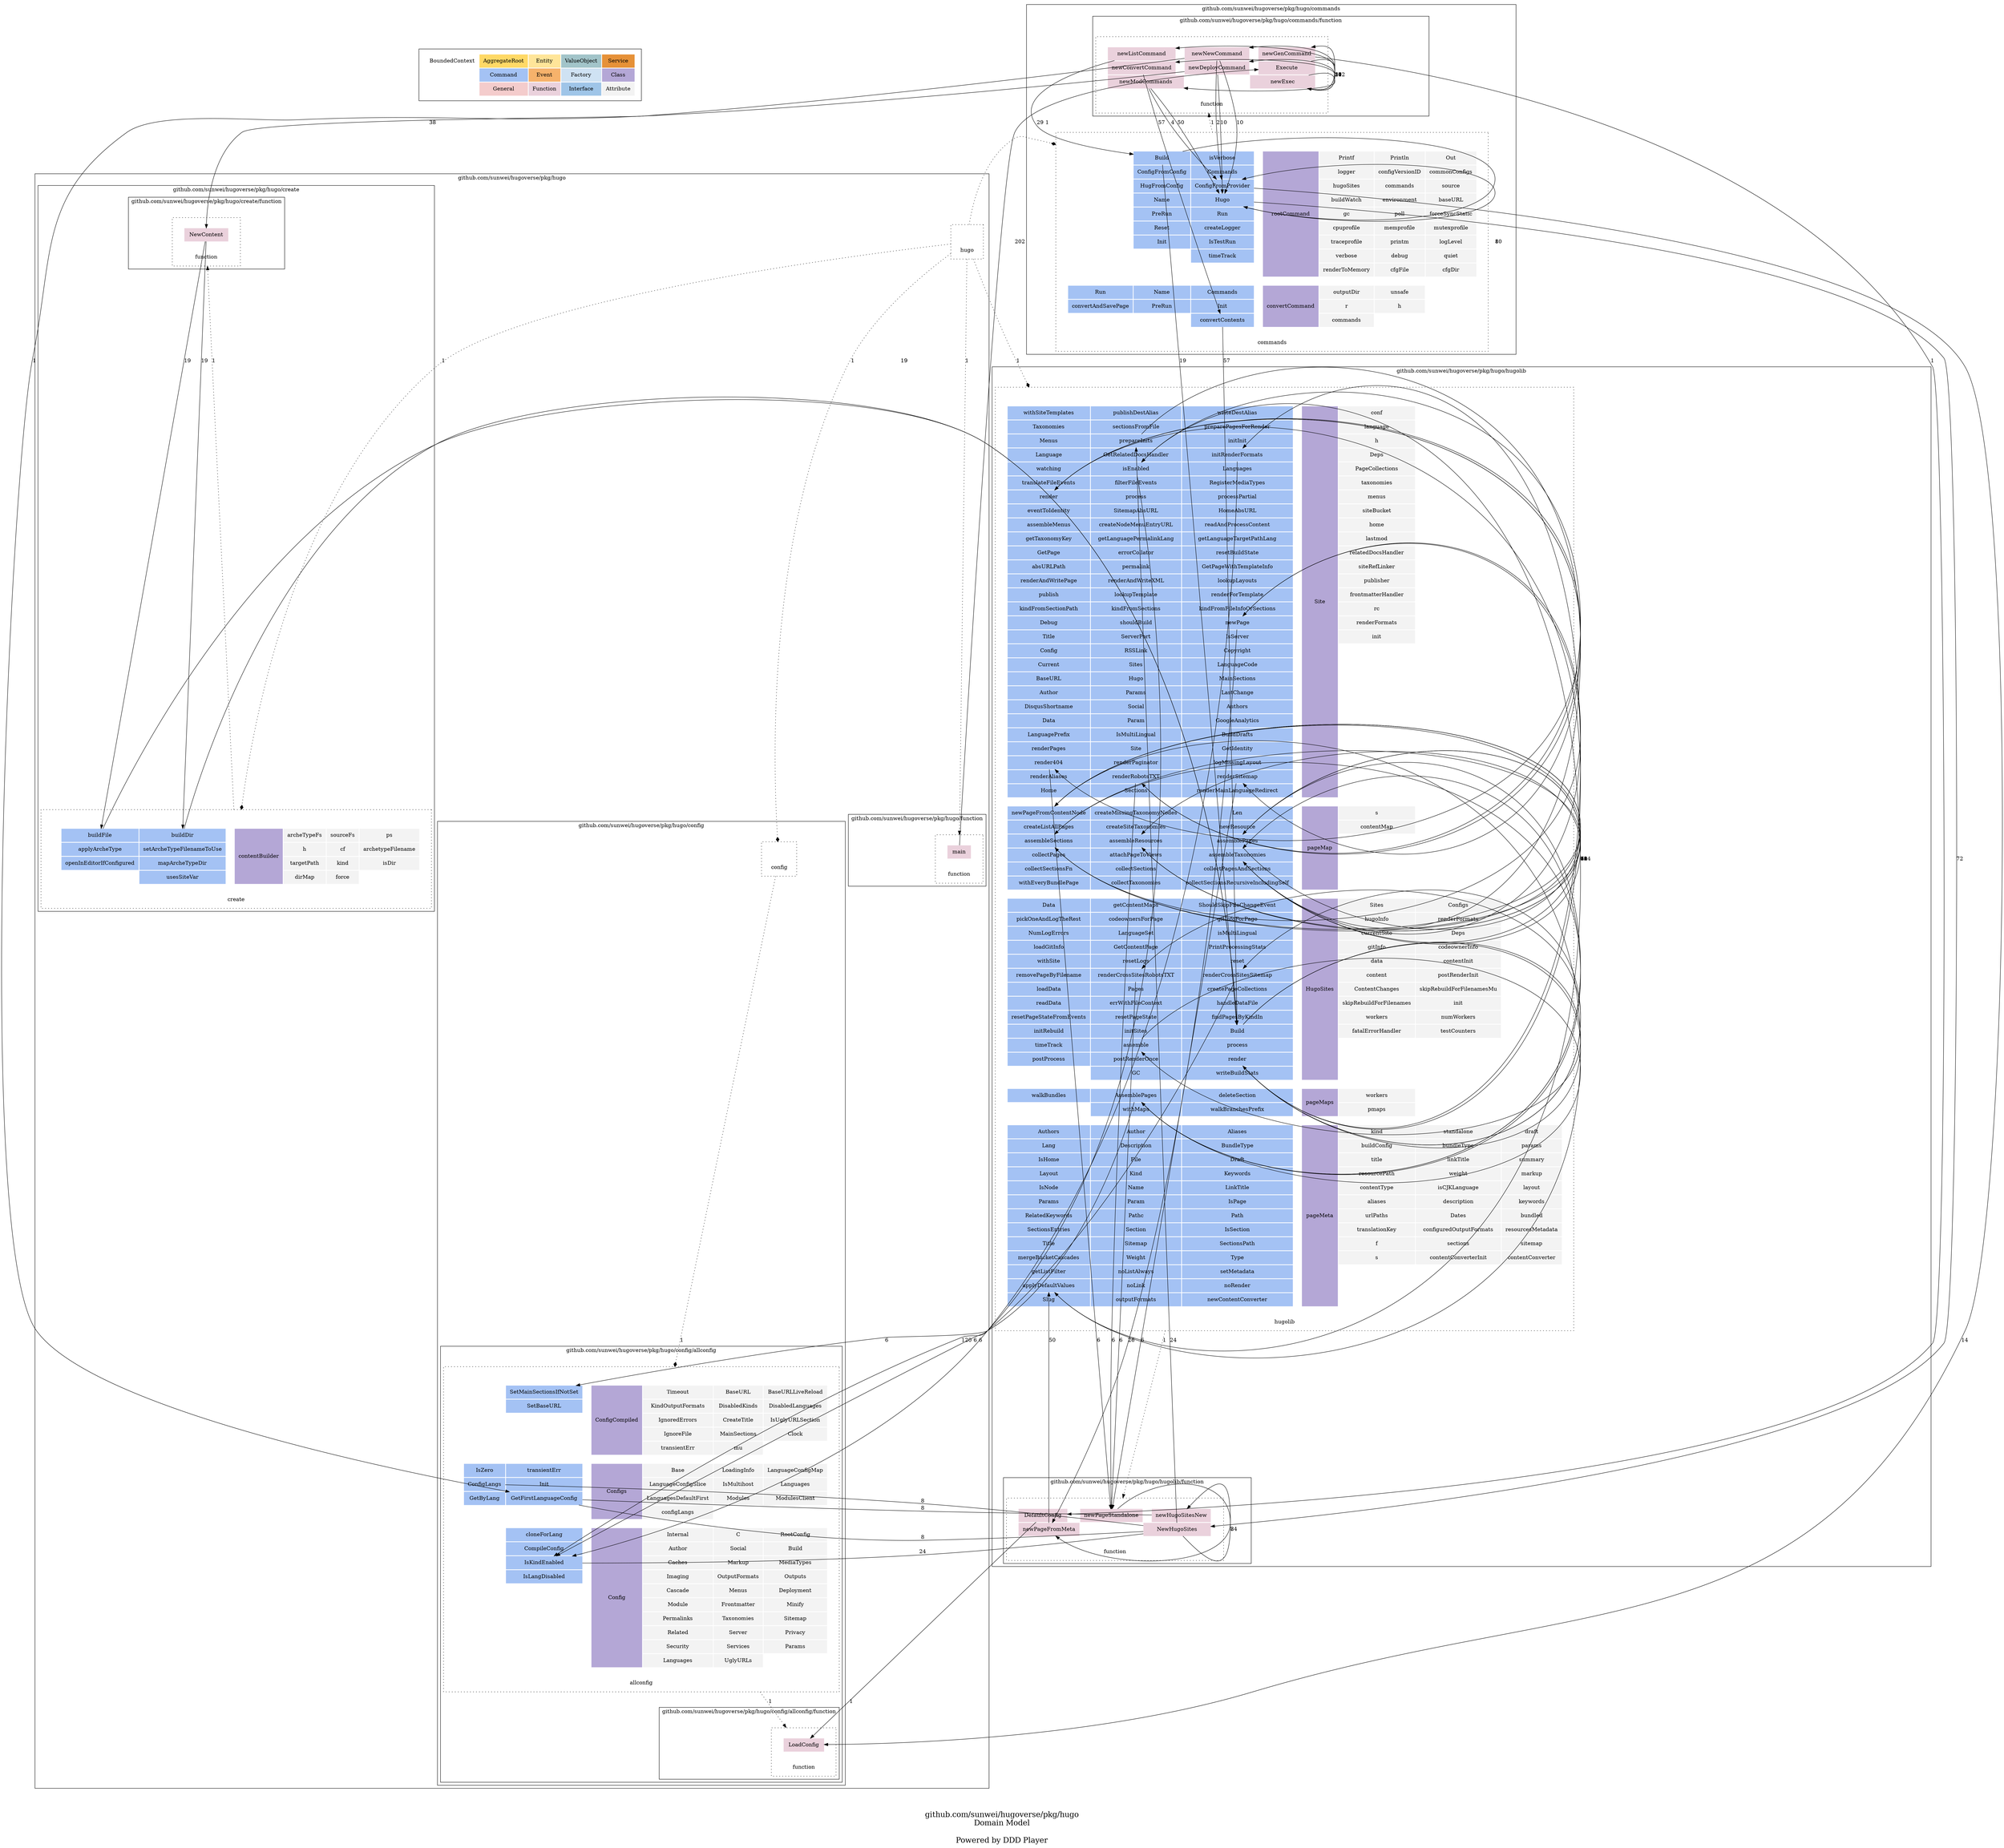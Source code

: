 digraph {
	node [style=dotted shape=rect]

    subgraph cluster_ddd_concept{
		node [color=white]

        ddd_concept [label=<
        <table border="0" cellpadding="10">
		<tr>
			<td bgcolor="#ffffff00" rowspan="1" colspan="1">BoundedContext</td>
			<td bgcolor="#ffd966ff" rowspan="1" colspan="1">AggregateRoot</td>
			<td bgcolor="#ffe599ff" rowspan="1" colspan="1">Entity</td>
			<td bgcolor="#a2c4c9ff" rowspan="1" colspan="1">ValueObject</td>
			<td bgcolor="#e69138ff" rowspan="1" colspan="1">Service</td>
		</tr>
		<tr>
			<td bgcolor="white" rowspan="1" colspan="1"></td>
			<td bgcolor="#a4c2f4ff" rowspan="1" colspan="1">Command</td>
			<td bgcolor="#f6b26bff" rowspan="1" colspan="1">Event</td>
			<td bgcolor="#cfe2f3ff" rowspan="1" colspan="1">Factory</td>
			<td bgcolor="#b4a7d6ff" rowspan="1" colspan="1">Class</td>
			
		</tr>
		<tr>
			<td bgcolor="white" rowspan="1" colspan="1"></td>
			<td bgcolor="#f4ccccff" rowspan="1" colspan="1">General</td>
			<td bgcolor="#ead1dcff" rowspan="1" colspan="1">Function</td>
			<td bgcolor="#9fc5e8ff" rowspan="1" colspan="1">Interface</td>
			<td bgcolor="#f3f3f3ff" rowspan="1" colspan="1">Attribute</td>
		</tr>
        </table>
        > ]
	}

    
		subgraph cluster_dc9XMve {
	
		
    	dc9XMve [label=<
        <table border="0" cellpadding="10">
			
				<tr>
		
			<td port="first_blank_row" bgcolor="white" rowspan="1" colspan="1"></td>
	</tr>
				<tr>
		
			<td port="" bgcolor="white" rowspan="1" colspan="1"></td>
	</tr>
				<tr>
		
			<td port="" bgcolor="white" rowspan="1" colspan="6">hugo</td>
	</tr>
        </table>
        > ]
	

	label = "github.com/sunwei/hugoverse/pkg/hugo"

	
		subgraph cluster_dcJV72N {
	
		
    	dcJV72N [label=<
        <table border="0" cellpadding="10">
			
				<tr>
		
			<td port="first_blank_row" bgcolor="white" rowspan="1" colspan="1"></td>
	</tr>
				<tr>
		
			<td port="" bgcolor="white" rowspan="1" colspan="1"></td>
			<td port="dznWI" bgcolor="#ead1dcff" rowspan="1" colspan="4">main</td>
			<td port="" bgcolor="white" rowspan="1" colspan="1"></td>
	</tr>
				<tr>
		
			<td port="" bgcolor="white" rowspan="1" colspan="1"></td>
	</tr>
				<tr>
		
			<td port="" bgcolor="white" rowspan="1" colspan="6">function</td>
	</tr>
        </table>
        > ]
	

	label = "github.com/sunwei/hugoverse/pkg/hugo/function"

	
    }
		subgraph cluster_dc4bCKn {
	
		
    	dc4bCKn [label=<
        <table border="0" cellpadding="10">
			
				<tr>
		
			<td port="first_blank_row" bgcolor="white" rowspan="1" colspan="1"></td>
	</tr>
				<tr>
		
			<td port="" bgcolor="white" rowspan="1" colspan="1"></td>
	</tr>
				<tr>
		
			<td port="" bgcolor="white" rowspan="1" colspan="6">config</td>
	</tr>
        </table>
        > ]
	

	label = "github.com/sunwei/hugoverse/pkg/hugo/config"

	
		subgraph cluster_dbplwOx {
	
		
    	dbplwOx [label=<
        <table border="0" cellpadding="10">
			
				<tr>
		
			<td port="first_blank_row" bgcolor="white" rowspan="1" colspan="1"></td>
	</tr>
				<tr>
		
			<td port="" bgcolor="white" rowspan="1" colspan="1"></td>
	</tr>
				<tr>
		
			<td port="" bgcolor="white" rowspan="1" colspan="1"></td>
			<td port="" bgcolor="white" rowspan="1" colspan="1"></td>
			<td port="" bgcolor="white" rowspan="1" colspan="1"></td>
			<td port="dcXgKeB" bgcolor="#a4c2f4ff" rowspan="1" colspan="1">SetMainSectionsIfNotSet</td>
			<td port="" bgcolor="white" rowspan="1" colspan="1"></td>
			<td port="dc3cDbh" bgcolor="#b4a7d6ff" rowspan="5" colspan="1">ConfigCompiled</td>
			<td port="ddT4BGj" bgcolor="#f3f3f3ff" rowspan="1" colspan="1">Timeout</td>
			<td port="diUkI0" bgcolor="#f3f3f3ff" rowspan="1" colspan="1">BaseURL</td>
			<td port="dcJLfyd" bgcolor="#f3f3f3ff" rowspan="1" colspan="1">BaseURLLiveReload</td>
			<td port="" bgcolor="white" rowspan="1" colspan="1"></td>
	</tr>
				<tr>
		
			<td port="" bgcolor="white" rowspan="1" colspan="1"></td>
			<td port="" bgcolor="white" rowspan="1" colspan="1"></td>
			<td port="" bgcolor="white" rowspan="1" colspan="1"></td>
			<td port="ddjYaRo" bgcolor="#a4c2f4ff" rowspan="1" colspan="1">SetBaseURL</td>
			<td port="" bgcolor="white" rowspan="1" colspan="1"></td>
			<td port="dbIpr2p" bgcolor="#f3f3f3ff" rowspan="1" colspan="1">KindOutputFormats</td>
			<td port="dRCqQr" bgcolor="#f3f3f3ff" rowspan="1" colspan="1">DisabledKinds</td>
			<td port="ddJkAz7" bgcolor="#f3f3f3ff" rowspan="1" colspan="1">DisabledLanguages</td>
			<td port="" bgcolor="white" rowspan="1" colspan="1"></td>
	</tr>
				<tr>
		
			<td port="" bgcolor="white" rowspan="1" colspan="1"></td>
			<td port="" bgcolor="white" rowspan="1" colspan="1"></td>
			<td port="" bgcolor="white" rowspan="1" colspan="1"></td>
			<td port="" bgcolor="white" rowspan="1" colspan="1"></td>
			<td port="" bgcolor="white" rowspan="1" colspan="1"></td>
			<td port="ddV58Fv" bgcolor="#f3f3f3ff" rowspan="1" colspan="1">IgnoredErrors</td>
			<td port="dbeO2S" bgcolor="#f3f3f3ff" rowspan="1" colspan="1">CreateTitle</td>
			<td port="ddJXH3V" bgcolor="#f3f3f3ff" rowspan="1" colspan="1">IsUglyURLSection</td>
			<td port="" bgcolor="white" rowspan="1" colspan="1"></td>
	</tr>
				<tr>
		
			<td port="" bgcolor="white" rowspan="1" colspan="1"></td>
			<td port="" bgcolor="white" rowspan="1" colspan="1"></td>
			<td port="" bgcolor="white" rowspan="1" colspan="1"></td>
			<td port="" bgcolor="white" rowspan="1" colspan="1"></td>
			<td port="" bgcolor="white" rowspan="1" colspan="1"></td>
			<td port="dbLwL2Q" bgcolor="#f3f3f3ff" rowspan="1" colspan="1">IgnoreFile</td>
			<td port="dconqfz" bgcolor="#f3f3f3ff" rowspan="1" colspan="1">MainSections</td>
			<td port="dboNp7E" bgcolor="#f3f3f3ff" rowspan="1" colspan="1">Clock</td>
			<td port="" bgcolor="white" rowspan="1" colspan="1"></td>
	</tr>
				<tr>
		
			<td port="" bgcolor="white" rowspan="1" colspan="1"></td>
			<td port="" bgcolor="white" rowspan="1" colspan="1"></td>
			<td port="" bgcolor="white" rowspan="1" colspan="1"></td>
			<td port="" bgcolor="white" rowspan="1" colspan="1"></td>
			<td port="" bgcolor="white" rowspan="1" colspan="1"></td>
			<td port="dQXuvT" bgcolor="#f3f3f3ff" rowspan="1" colspan="1">transientErr</td>
			<td port="ddHShSu" bgcolor="#f3f3f3ff" rowspan="1" colspan="1">mu</td>
			<td port="" bgcolor="white" rowspan="1" colspan="1"></td>
			<td port="" bgcolor="white" rowspan="1" colspan="1"></td>
	</tr>
				<tr>
		
			<td port="" bgcolor="white" rowspan="1" colspan="1"></td>
	</tr>
				<tr>
		
			<td port="" bgcolor="white" rowspan="1" colspan="1"></td>
			<td port="" bgcolor="white" rowspan="1" colspan="1"></td>
			<td port="dcTBgQo" bgcolor="#a4c2f4ff" rowspan="1" colspan="1">IsZero</td>
			<td port="deEFfKn" bgcolor="#a4c2f4ff" rowspan="1" colspan="1">transientErr</td>
			<td port="" bgcolor="white" rowspan="1" colspan="1"></td>
			<td port="dd5KNYx" bgcolor="#b4a7d6ff" rowspan="4" colspan="1">Configs</td>
			<td port="deEpyFB" bgcolor="#f3f3f3ff" rowspan="1" colspan="1">Base</td>
			<td port="ddOmE3w" bgcolor="#f3f3f3ff" rowspan="1" colspan="1">LoadingInfo</td>
			<td port="deFJYpO" bgcolor="#f3f3f3ff" rowspan="1" colspan="1">LanguageConfigMap</td>
			<td port="" bgcolor="white" rowspan="1" colspan="1"></td>
	</tr>
				<tr>
		
			<td port="" bgcolor="white" rowspan="1" colspan="1"></td>
			<td port="" bgcolor="white" rowspan="1" colspan="1"></td>
			<td port="dQZl5b" bgcolor="#a4c2f4ff" rowspan="1" colspan="1">ConfigLangs</td>
			<td port="dJT5Bm" bgcolor="#a4c2f4ff" rowspan="1" colspan="1">Init</td>
			<td port="" bgcolor="white" rowspan="1" colspan="1"></td>
			<td port="ddbPmna" bgcolor="#f3f3f3ff" rowspan="1" colspan="1">LanguageConfigSlice</td>
			<td port="dbysi5j" bgcolor="#f3f3f3ff" rowspan="1" colspan="1">IsMultihost</td>
			<td port="dcaDodX" bgcolor="#f3f3f3ff" rowspan="1" colspan="1">Languages</td>
			<td port="" bgcolor="white" rowspan="1" colspan="1"></td>
	</tr>
				<tr>
		
			<td port="" bgcolor="white" rowspan="1" colspan="1"></td>
			<td port="" bgcolor="white" rowspan="1" colspan="1"></td>
			<td port="dYAJoX" bgcolor="#a4c2f4ff" rowspan="1" colspan="1">GetByLang</td>
			<td port="dcNtCPy" bgcolor="#a4c2f4ff" rowspan="1" colspan="1">GetFirstLanguageConfig</td>
			<td port="" bgcolor="white" rowspan="1" colspan="1"></td>
			<td port="ddKzRpC" bgcolor="#f3f3f3ff" rowspan="1" colspan="1">LanguagesDefaultFirst</td>
			<td port="doXGUf" bgcolor="#f3f3f3ff" rowspan="1" colspan="1">Modules</td>
			<td port="deqQBbW" bgcolor="#f3f3f3ff" rowspan="1" colspan="1">ModulesClient</td>
			<td port="" bgcolor="white" rowspan="1" colspan="1"></td>
	</tr>
				<tr>
		
			<td port="" bgcolor="white" rowspan="1" colspan="1"></td>
			<td port="" bgcolor="white" rowspan="1" colspan="1"></td>
			<td port="" bgcolor="white" rowspan="1" colspan="1"></td>
			<td port="" bgcolor="white" rowspan="1" colspan="1"></td>
			<td port="" bgcolor="white" rowspan="1" colspan="1"></td>
			<td port="deBWQhz" bgcolor="#f3f3f3ff" rowspan="1" colspan="1">configLangs</td>
			<td port="" bgcolor="white" rowspan="1" colspan="1"></td>
			<td port="" bgcolor="white" rowspan="1" colspan="1"></td>
			<td port="" bgcolor="white" rowspan="1" colspan="1"></td>
	</tr>
				<tr>
		
			<td port="" bgcolor="white" rowspan="1" colspan="1"></td>
	</tr>
				<tr>
		
			<td port="" bgcolor="white" rowspan="1" colspan="1"></td>
			<td port="" bgcolor="white" rowspan="1" colspan="1"></td>
			<td port="" bgcolor="white" rowspan="1" colspan="1"></td>
			<td port="ddcpzzv" bgcolor="#a4c2f4ff" rowspan="1" colspan="1">cloneForLang</td>
			<td port="" bgcolor="white" rowspan="1" colspan="1"></td>
			<td port="dd2c3g2" bgcolor="#b4a7d6ff" rowspan="10" colspan="1">Config</td>
			<td port="dc6dTXa" bgcolor="#f3f3f3ff" rowspan="1" colspan="1">Internal</td>
			<td port="d2ACyi" bgcolor="#f3f3f3ff" rowspan="1" colspan="1">C</td>
			<td port="dbiQL1l" bgcolor="#f3f3f3ff" rowspan="1" colspan="1">RootConfig</td>
			<td port="" bgcolor="white" rowspan="1" colspan="1"></td>
	</tr>
				<tr>
		
			<td port="" bgcolor="white" rowspan="1" colspan="1"></td>
			<td port="" bgcolor="white" rowspan="1" colspan="1"></td>
			<td port="" bgcolor="white" rowspan="1" colspan="1"></td>
			<td port="dbJO0c6" bgcolor="#a4c2f4ff" rowspan="1" colspan="1">CompileConfig</td>
			<td port="" bgcolor="white" rowspan="1" colspan="1"></td>
			<td port="dEiKVc" bgcolor="#f3f3f3ff" rowspan="1" colspan="1">Author</td>
			<td port="ddH2MEi" bgcolor="#f3f3f3ff" rowspan="1" colspan="1">Social</td>
			<td port="dbEwIer" bgcolor="#f3f3f3ff" rowspan="1" colspan="1">Build</td>
			<td port="" bgcolor="white" rowspan="1" colspan="1"></td>
	</tr>
				<tr>
		
			<td port="" bgcolor="white" rowspan="1" colspan="1"></td>
			<td port="" bgcolor="white" rowspan="1" colspan="1"></td>
			<td port="" bgcolor="white" rowspan="1" colspan="1"></td>
			<td port="dewcjvu" bgcolor="#a4c2f4ff" rowspan="1" colspan="1">IsKindEnabled</td>
			<td port="" bgcolor="white" rowspan="1" colspan="1"></td>
			<td port="dcDMqIO" bgcolor="#f3f3f3ff" rowspan="1" colspan="1">Caches</td>
			<td port="ddyHobf" bgcolor="#f3f3f3ff" rowspan="1" colspan="1">Markup</td>
			<td port="ddYNte2" bgcolor="#f3f3f3ff" rowspan="1" colspan="1">MediaTypes</td>
			<td port="" bgcolor="white" rowspan="1" colspan="1"></td>
	</tr>
				<tr>
		
			<td port="" bgcolor="white" rowspan="1" colspan="1"></td>
			<td port="" bgcolor="white" rowspan="1" colspan="1"></td>
			<td port="" bgcolor="white" rowspan="1" colspan="1"></td>
			<td port="deAdizP" bgcolor="#a4c2f4ff" rowspan="1" colspan="1">IsLangDisabled</td>
			<td port="" bgcolor="white" rowspan="1" colspan="1"></td>
			<td port="ddTJh8V" bgcolor="#f3f3f3ff" rowspan="1" colspan="1">Imaging</td>
			<td port="dFxjpK" bgcolor="#f3f3f3ff" rowspan="1" colspan="1">OutputFormats</td>
			<td port="debuAMt" bgcolor="#f3f3f3ff" rowspan="1" colspan="1">Outputs</td>
			<td port="" bgcolor="white" rowspan="1" colspan="1"></td>
	</tr>
				<tr>
		
			<td port="" bgcolor="white" rowspan="1" colspan="1"></td>
			<td port="" bgcolor="white" rowspan="1" colspan="1"></td>
			<td port="" bgcolor="white" rowspan="1" colspan="1"></td>
			<td port="" bgcolor="white" rowspan="1" colspan="1"></td>
			<td port="" bgcolor="white" rowspan="1" colspan="1"></td>
			<td port="dn7RuV" bgcolor="#f3f3f3ff" rowspan="1" colspan="1">Cascade</td>
			<td port="ddZNPoD" bgcolor="#f3f3f3ff" rowspan="1" colspan="1">Menus</td>
			<td port="defPeiS" bgcolor="#f3f3f3ff" rowspan="1" colspan="1">Deployment</td>
			<td port="" bgcolor="white" rowspan="1" colspan="1"></td>
	</tr>
				<tr>
		
			<td port="" bgcolor="white" rowspan="1" colspan="1"></td>
			<td port="" bgcolor="white" rowspan="1" colspan="1"></td>
			<td port="" bgcolor="white" rowspan="1" colspan="1"></td>
			<td port="" bgcolor="white" rowspan="1" colspan="1"></td>
			<td port="" bgcolor="white" rowspan="1" colspan="1"></td>
			<td port="du9Ncx" bgcolor="#f3f3f3ff" rowspan="1" colspan="1">Module</td>
			<td port="dejGuqJ" bgcolor="#f3f3f3ff" rowspan="1" colspan="1">Frontmatter</td>
			<td port="dcZm1Iv" bgcolor="#f3f3f3ff" rowspan="1" colspan="1">Minify</td>
			<td port="" bgcolor="white" rowspan="1" colspan="1"></td>
	</tr>
				<tr>
		
			<td port="" bgcolor="white" rowspan="1" colspan="1"></td>
			<td port="" bgcolor="white" rowspan="1" colspan="1"></td>
			<td port="" bgcolor="white" rowspan="1" colspan="1"></td>
			<td port="" bgcolor="white" rowspan="1" colspan="1"></td>
			<td port="" bgcolor="white" rowspan="1" colspan="1"></td>
			<td port="db4xJij" bgcolor="#f3f3f3ff" rowspan="1" colspan="1">Permalinks</td>
			<td port="dcacBxU" bgcolor="#f3f3f3ff" rowspan="1" colspan="1">Taxonomies</td>
			<td port="ddSsPre" bgcolor="#f3f3f3ff" rowspan="1" colspan="1">Sitemap</td>
			<td port="" bgcolor="white" rowspan="1" colspan="1"></td>
	</tr>
				<tr>
		
			<td port="" bgcolor="white" rowspan="1" colspan="1"></td>
			<td port="" bgcolor="white" rowspan="1" colspan="1"></td>
			<td port="" bgcolor="white" rowspan="1" colspan="1"></td>
			<td port="" bgcolor="white" rowspan="1" colspan="1"></td>
			<td port="" bgcolor="white" rowspan="1" colspan="1"></td>
			<td port="ddNUdj8" bgcolor="#f3f3f3ff" rowspan="1" colspan="1">Related</td>
			<td port="ddSlnRc" bgcolor="#f3f3f3ff" rowspan="1" colspan="1">Server</td>
			<td port="ddzX0vN" bgcolor="#f3f3f3ff" rowspan="1" colspan="1">Privacy</td>
			<td port="" bgcolor="white" rowspan="1" colspan="1"></td>
	</tr>
				<tr>
		
			<td port="" bgcolor="white" rowspan="1" colspan="1"></td>
			<td port="" bgcolor="white" rowspan="1" colspan="1"></td>
			<td port="" bgcolor="white" rowspan="1" colspan="1"></td>
			<td port="" bgcolor="white" rowspan="1" colspan="1"></td>
			<td port="" bgcolor="white" rowspan="1" colspan="1"></td>
			<td port="ddBMqbp" bgcolor="#f3f3f3ff" rowspan="1" colspan="1">Security</td>
			<td port="ddiVpm7" bgcolor="#f3f3f3ff" rowspan="1" colspan="1">Services</td>
			<td port="dcMM9m1" bgcolor="#f3f3f3ff" rowspan="1" colspan="1">Params</td>
			<td port="" bgcolor="white" rowspan="1" colspan="1"></td>
	</tr>
				<tr>
		
			<td port="" bgcolor="white" rowspan="1" colspan="1"></td>
			<td port="" bgcolor="white" rowspan="1" colspan="1"></td>
			<td port="" bgcolor="white" rowspan="1" colspan="1"></td>
			<td port="" bgcolor="white" rowspan="1" colspan="1"></td>
			<td port="" bgcolor="white" rowspan="1" colspan="1"></td>
			<td port="dbJ2BV8" bgcolor="#f3f3f3ff" rowspan="1" colspan="1">Languages</td>
			<td port="dbXjsjq" bgcolor="#f3f3f3ff" rowspan="1" colspan="1">UglyURLs</td>
			<td port="" bgcolor="white" rowspan="1" colspan="1"></td>
			<td port="" bgcolor="white" rowspan="1" colspan="1"></td>
	</tr>
				<tr>
		
			<td port="" bgcolor="white" rowspan="1" colspan="1"></td>
	</tr>
				<tr>
		
			<td port="" bgcolor="white" rowspan="1" colspan="10">allconfig</td>
	</tr>
        </table>
        > ]
	

	label = "github.com/sunwei/hugoverse/pkg/hugo/config/allconfig"

	
		subgraph cluster_ddrK512 {
	
		
    	ddrK512 [label=<
        <table border="0" cellpadding="10">
			
				<tr>
		
			<td port="first_blank_row" bgcolor="white" rowspan="1" colspan="1"></td>
	</tr>
				<tr>
		
			<td port="" bgcolor="white" rowspan="1" colspan="1"></td>
			<td port="dcDUU8Y" bgcolor="#ead1dcff" rowspan="1" colspan="4">LoadConfig</td>
			<td port="" bgcolor="white" rowspan="1" colspan="1"></td>
	</tr>
				<tr>
		
			<td port="" bgcolor="white" rowspan="1" colspan="1"></td>
	</tr>
				<tr>
		
			<td port="" bgcolor="white" rowspan="1" colspan="6">function</td>
	</tr>
        </table>
        > ]
	

	label = "github.com/sunwei/hugoverse/pkg/hugo/config/allconfig/function"

	
    }
    }
    }
		subgraph cluster_dcTX6L3 {
	
		
    	dcTX6L3 [label=<
        <table border="0" cellpadding="10">
			
				<tr>
		
			<td port="first_blank_row" bgcolor="white" rowspan="1" colspan="1"></td>
	</tr>
				<tr>
		
			<td port="" bgcolor="white" rowspan="1" colspan="1"></td>
	</tr>
				<tr>
		
			<td port="" bgcolor="white" rowspan="1" colspan="1"></td>
			<td port="deCMDTk" bgcolor="#a4c2f4ff" rowspan="1" colspan="1">withSiteTemplates</td>
			<td port="dePEJ9n" bgcolor="#a4c2f4ff" rowspan="1" colspan="1">publishDestAlias</td>
			<td port="ddC0ym7" bgcolor="#a4c2f4ff" rowspan="1" colspan="1">writeDestAlias</td>
			<td port="" bgcolor="white" rowspan="1" colspan="1"></td>
			<td port="ddncD9B" bgcolor="#b4a7d6ff" rowspan="28" colspan="1">Site</td>
			<td port="dXnq1o" bgcolor="#f3f3f3ff" rowspan="1" colspan="1">conf</td>
			<td port="" bgcolor="white" rowspan="1" colspan="1"></td>
			<td port="" bgcolor="white" rowspan="1" colspan="1"></td>
			<td port="" bgcolor="white" rowspan="1" colspan="1"></td>
	</tr>
				<tr>
		
			<td port="" bgcolor="white" rowspan="1" colspan="1"></td>
			<td port="ddatDiL" bgcolor="#a4c2f4ff" rowspan="1" colspan="1">Taxonomies</td>
			<td port="db69Dy4" bgcolor="#a4c2f4ff" rowspan="1" colspan="1">sectionsFromFile</td>
			<td port="deMrEJ8" bgcolor="#a4c2f4ff" rowspan="1" colspan="1">preparePagesForRender</td>
			<td port="" bgcolor="white" rowspan="1" colspan="1"></td>
			<td port="dcLYS24" bgcolor="#f3f3f3ff" rowspan="1" colspan="1">language</td>
			<td port="" bgcolor="white" rowspan="1" colspan="1"></td>
			<td port="" bgcolor="white" rowspan="1" colspan="1"></td>
			<td port="" bgcolor="white" rowspan="1" colspan="1"></td>
	</tr>
				<tr>
		
			<td port="" bgcolor="white" rowspan="1" colspan="1"></td>
			<td port="ddenzTe" bgcolor="#a4c2f4ff" rowspan="1" colspan="1">Menus</td>
			<td port="ddpSK5A" bgcolor="#a4c2f4ff" rowspan="1" colspan="1">prepareInits</td>
			<td port="dbtJzTK" bgcolor="#a4c2f4ff" rowspan="1" colspan="1">initInit</td>
			<td port="" bgcolor="white" rowspan="1" colspan="1"></td>
			<td port="dvyesg" bgcolor="#f3f3f3ff" rowspan="1" colspan="1">h</td>
			<td port="" bgcolor="white" rowspan="1" colspan="1"></td>
			<td port="" bgcolor="white" rowspan="1" colspan="1"></td>
			<td port="" bgcolor="white" rowspan="1" colspan="1"></td>
	</tr>
				<tr>
		
			<td port="" bgcolor="white" rowspan="1" colspan="1"></td>
			<td port="deezVdU" bgcolor="#a4c2f4ff" rowspan="1" colspan="1">Language</td>
			<td port="db5VXDq" bgcolor="#a4c2f4ff" rowspan="1" colspan="1">GetRelatedDocsHandler</td>
			<td port="dboeNBM" bgcolor="#a4c2f4ff" rowspan="1" colspan="1">initRenderFormats</td>
			<td port="" bgcolor="white" rowspan="1" colspan="1"></td>
			<td port="dbYsYhw" bgcolor="#f3f3f3ff" rowspan="1" colspan="1">Deps</td>
			<td port="" bgcolor="white" rowspan="1" colspan="1"></td>
			<td port="" bgcolor="white" rowspan="1" colspan="1"></td>
			<td port="" bgcolor="white" rowspan="1" colspan="1"></td>
	</tr>
				<tr>
		
			<td port="" bgcolor="white" rowspan="1" colspan="1"></td>
			<td port="dcQeIjT" bgcolor="#a4c2f4ff" rowspan="1" colspan="1">watching</td>
			<td port="dePet1T" bgcolor="#a4c2f4ff" rowspan="1" colspan="1">isEnabled</td>
			<td port="den7WqL" bgcolor="#a4c2f4ff" rowspan="1" colspan="1">Languages</td>
			<td port="" bgcolor="white" rowspan="1" colspan="1"></td>
			<td port="dboHudK" bgcolor="#f3f3f3ff" rowspan="1" colspan="1">PageCollections</td>
			<td port="" bgcolor="white" rowspan="1" colspan="1"></td>
			<td port="" bgcolor="white" rowspan="1" colspan="1"></td>
			<td port="" bgcolor="white" rowspan="1" colspan="1"></td>
	</tr>
				<tr>
		
			<td port="" bgcolor="white" rowspan="1" colspan="1"></td>
			<td port="dcwSZcx" bgcolor="#a4c2f4ff" rowspan="1" colspan="1">translateFileEvents</td>
			<td port="deu4obv" bgcolor="#a4c2f4ff" rowspan="1" colspan="1">filterFileEvents</td>
			<td port="dcmF7eQ" bgcolor="#a4c2f4ff" rowspan="1" colspan="1">RegisterMediaTypes</td>
			<td port="" bgcolor="white" rowspan="1" colspan="1"></td>
			<td port="dbJwSwn" bgcolor="#f3f3f3ff" rowspan="1" colspan="1">taxonomies</td>
			<td port="" bgcolor="white" rowspan="1" colspan="1"></td>
			<td port="" bgcolor="white" rowspan="1" colspan="1"></td>
			<td port="" bgcolor="white" rowspan="1" colspan="1"></td>
	</tr>
				<tr>
		
			<td port="" bgcolor="white" rowspan="1" colspan="1"></td>
			<td port="dcRUVW2" bgcolor="#a4c2f4ff" rowspan="1" colspan="1">render</td>
			<td port="dbjpp8x" bgcolor="#a4c2f4ff" rowspan="1" colspan="1">process</td>
			<td port="dbrgskS" bgcolor="#a4c2f4ff" rowspan="1" colspan="1">processPartial</td>
			<td port="" bgcolor="white" rowspan="1" colspan="1"></td>
			<td port="dcclus" bgcolor="#f3f3f3ff" rowspan="1" colspan="1">menus</td>
			<td port="" bgcolor="white" rowspan="1" colspan="1"></td>
			<td port="" bgcolor="white" rowspan="1" colspan="1"></td>
			<td port="" bgcolor="white" rowspan="1" colspan="1"></td>
	</tr>
				<tr>
		
			<td port="" bgcolor="white" rowspan="1" colspan="1"></td>
			<td port="ds2Cr" bgcolor="#a4c2f4ff" rowspan="1" colspan="1">eventToIdentity</td>
			<td port="dMdOMK" bgcolor="#a4c2f4ff" rowspan="1" colspan="1">SitemapAbsURL</td>
			<td port="dbZ0m1c" bgcolor="#a4c2f4ff" rowspan="1" colspan="1">HomeAbsURL</td>
			<td port="" bgcolor="white" rowspan="1" colspan="1"></td>
			<td port="dbvkyrb" bgcolor="#f3f3f3ff" rowspan="1" colspan="1">siteBucket</td>
			<td port="" bgcolor="white" rowspan="1" colspan="1"></td>
			<td port="" bgcolor="white" rowspan="1" colspan="1"></td>
			<td port="" bgcolor="white" rowspan="1" colspan="1"></td>
	</tr>
				<tr>
		
			<td port="" bgcolor="white" rowspan="1" colspan="1"></td>
			<td port="dkjDHq" bgcolor="#a4c2f4ff" rowspan="1" colspan="1">assembleMenus</td>
			<td port="dede3c4" bgcolor="#a4c2f4ff" rowspan="1" colspan="1">createNodeMenuEntryURL</td>
			<td port="db57SSP" bgcolor="#a4c2f4ff" rowspan="1" colspan="1">readAndProcessContent</td>
			<td port="" bgcolor="white" rowspan="1" colspan="1"></td>
			<td port="db5aWSz" bgcolor="#f3f3f3ff" rowspan="1" colspan="1">home</td>
			<td port="" bgcolor="white" rowspan="1" colspan="1"></td>
			<td port="" bgcolor="white" rowspan="1" colspan="1"></td>
			<td port="" bgcolor="white" rowspan="1" colspan="1"></td>
	</tr>
				<tr>
		
			<td port="" bgcolor="white" rowspan="1" colspan="1"></td>
			<td port="db7c7G8" bgcolor="#a4c2f4ff" rowspan="1" colspan="1">getTaxonomyKey</td>
			<td port="dbZXRUj" bgcolor="#a4c2f4ff" rowspan="1" colspan="1">getLanguagePermalinkLang</td>
			<td port="dblFHlq" bgcolor="#a4c2f4ff" rowspan="1" colspan="1">getLanguageTargetPathLang</td>
			<td port="" bgcolor="white" rowspan="1" colspan="1"></td>
			<td port="dZoccc" bgcolor="#f3f3f3ff" rowspan="1" colspan="1">lastmod</td>
			<td port="" bgcolor="white" rowspan="1" colspan="1"></td>
			<td port="" bgcolor="white" rowspan="1" colspan="1"></td>
			<td port="" bgcolor="white" rowspan="1" colspan="1"></td>
	</tr>
				<tr>
		
			<td port="" bgcolor="white" rowspan="1" colspan="1"></td>
			<td port="dbE1akn" bgcolor="#a4c2f4ff" rowspan="1" colspan="1">GetPage</td>
			<td port="dduyzuk" bgcolor="#a4c2f4ff" rowspan="1" colspan="1">errorCollator</td>
			<td port="dcJLiHA" bgcolor="#a4c2f4ff" rowspan="1" colspan="1">resetBuildState</td>
			<td port="" bgcolor="white" rowspan="1" colspan="1"></td>
			<td port="ddQcbSs" bgcolor="#f3f3f3ff" rowspan="1" colspan="1">relatedDocsHandler</td>
			<td port="" bgcolor="white" rowspan="1" colspan="1"></td>
			<td port="" bgcolor="white" rowspan="1" colspan="1"></td>
			<td port="" bgcolor="white" rowspan="1" colspan="1"></td>
	</tr>
				<tr>
		
			<td port="" bgcolor="white" rowspan="1" colspan="1"></td>
			<td port="dtpSIq" bgcolor="#a4c2f4ff" rowspan="1" colspan="1">absURLPath</td>
			<td port="dc0cFvf" bgcolor="#a4c2f4ff" rowspan="1" colspan="1">permalink</td>
			<td port="deK8VwF" bgcolor="#a4c2f4ff" rowspan="1" colspan="1">GetPageWithTemplateInfo</td>
			<td port="" bgcolor="white" rowspan="1" colspan="1"></td>
			<td port="dcXq69x" bgcolor="#f3f3f3ff" rowspan="1" colspan="1">siteRefLinker</td>
			<td port="" bgcolor="white" rowspan="1" colspan="1"></td>
			<td port="" bgcolor="white" rowspan="1" colspan="1"></td>
			<td port="" bgcolor="white" rowspan="1" colspan="1"></td>
	</tr>
				<tr>
		
			<td port="" bgcolor="white" rowspan="1" colspan="1"></td>
			<td port="dcpwbZp" bgcolor="#a4c2f4ff" rowspan="1" colspan="1">renderAndWritePage</td>
			<td port="dcPL0D9" bgcolor="#a4c2f4ff" rowspan="1" colspan="1">renderAndWriteXML</td>
			<td port="deBJceh" bgcolor="#a4c2f4ff" rowspan="1" colspan="1">lookupLayouts</td>
			<td port="" bgcolor="white" rowspan="1" colspan="1"></td>
			<td port="d6vnha" bgcolor="#f3f3f3ff" rowspan="1" colspan="1">publisher</td>
			<td port="" bgcolor="white" rowspan="1" colspan="1"></td>
			<td port="" bgcolor="white" rowspan="1" colspan="1"></td>
			<td port="" bgcolor="white" rowspan="1" colspan="1"></td>
	</tr>
				<tr>
		
			<td port="" bgcolor="white" rowspan="1" colspan="1"></td>
			<td port="ddjkERR" bgcolor="#a4c2f4ff" rowspan="1" colspan="1">publish</td>
			<td port="ddHktao" bgcolor="#a4c2f4ff" rowspan="1" colspan="1">lookupTemplate</td>
			<td port="ddCqRnv" bgcolor="#a4c2f4ff" rowspan="1" colspan="1">renderForTemplate</td>
			<td port="" bgcolor="white" rowspan="1" colspan="1"></td>
			<td port="demusJU" bgcolor="#f3f3f3ff" rowspan="1" colspan="1">frontmatterHandler</td>
			<td port="" bgcolor="white" rowspan="1" colspan="1"></td>
			<td port="" bgcolor="white" rowspan="1" colspan="1"></td>
			<td port="" bgcolor="white" rowspan="1" colspan="1"></td>
	</tr>
				<tr>
		
			<td port="" bgcolor="white" rowspan="1" colspan="1"></td>
			<td port="dA16W" bgcolor="#a4c2f4ff" rowspan="1" colspan="1">kindFromSectionPath</td>
			<td port="dbiP8pI" bgcolor="#a4c2f4ff" rowspan="1" colspan="1">kindFromSections</td>
			<td port="dct8vD9" bgcolor="#a4c2f4ff" rowspan="1" colspan="1">kindFromFileInfoOrSections</td>
			<td port="" bgcolor="white" rowspan="1" colspan="1"></td>
			<td port="dsLm2P" bgcolor="#f3f3f3ff" rowspan="1" colspan="1">rc</td>
			<td port="" bgcolor="white" rowspan="1" colspan="1"></td>
			<td port="" bgcolor="white" rowspan="1" colspan="1"></td>
			<td port="" bgcolor="white" rowspan="1" colspan="1"></td>
	</tr>
				<tr>
		
			<td port="" bgcolor="white" rowspan="1" colspan="1"></td>
			<td port="del2rFJ" bgcolor="#a4c2f4ff" rowspan="1" colspan="1">Debug</td>
			<td port="dd0QKip" bgcolor="#a4c2f4ff" rowspan="1" colspan="1">shouldBuild</td>
			<td port="dNfAOt" bgcolor="#a4c2f4ff" rowspan="1" colspan="1">newPage</td>
			<td port="" bgcolor="white" rowspan="1" colspan="1"></td>
			<td port="delOlL0" bgcolor="#f3f3f3ff" rowspan="1" colspan="1">renderFormats</td>
			<td port="" bgcolor="white" rowspan="1" colspan="1"></td>
			<td port="" bgcolor="white" rowspan="1" colspan="1"></td>
			<td port="" bgcolor="white" rowspan="1" colspan="1"></td>
	</tr>
				<tr>
		
			<td port="" bgcolor="white" rowspan="1" colspan="1"></td>
			<td port="dMet6a" bgcolor="#a4c2f4ff" rowspan="1" colspan="1">Title</td>
			<td port="dI9g8s" bgcolor="#a4c2f4ff" rowspan="1" colspan="1">ServerPort</td>
			<td port="duTryz" bgcolor="#a4c2f4ff" rowspan="1" colspan="1">IsServer</td>
			<td port="" bgcolor="white" rowspan="1" colspan="1"></td>
			<td port="doOoEO" bgcolor="#f3f3f3ff" rowspan="1" colspan="1">init</td>
			<td port="" bgcolor="white" rowspan="1" colspan="1"></td>
			<td port="" bgcolor="white" rowspan="1" colspan="1"></td>
			<td port="" bgcolor="white" rowspan="1" colspan="1"></td>
	</tr>
				<tr>
		
			<td port="" bgcolor="white" rowspan="1" colspan="1"></td>
			<td port="dzgUiG" bgcolor="#a4c2f4ff" rowspan="1" colspan="1">Config</td>
			<td port="ddHGmi6" bgcolor="#a4c2f4ff" rowspan="1" colspan="1">RSSLink</td>
			<td port="dTtjn1" bgcolor="#a4c2f4ff" rowspan="1" colspan="1">Copyright</td>
			<td port="" bgcolor="white" rowspan="1" colspan="1"></td>
			<td port="" bgcolor="white" rowspan="1" colspan="1"></td>
			<td port="" bgcolor="white" rowspan="1" colspan="1"></td>
			<td port="" bgcolor="white" rowspan="1" colspan="1"></td>
			<td port="" bgcolor="white" rowspan="1" colspan="1"></td>
	</tr>
				<tr>
		
			<td port="" bgcolor="white" rowspan="1" colspan="1"></td>
			<td port="db3Jcax" bgcolor="#a4c2f4ff" rowspan="1" colspan="1">Current</td>
			<td port="dcVEB1i" bgcolor="#a4c2f4ff" rowspan="1" colspan="1">Sites</td>
			<td port="deH08AT" bgcolor="#a4c2f4ff" rowspan="1" colspan="1">LanguageCode</td>
			<td port="" bgcolor="white" rowspan="1" colspan="1"></td>
			<td port="" bgcolor="white" rowspan="1" colspan="1"></td>
			<td port="" bgcolor="white" rowspan="1" colspan="1"></td>
			<td port="" bgcolor="white" rowspan="1" colspan="1"></td>
			<td port="" bgcolor="white" rowspan="1" colspan="1"></td>
	</tr>
				<tr>
		
			<td port="" bgcolor="white" rowspan="1" colspan="1"></td>
			<td port="dbR9O9M" bgcolor="#a4c2f4ff" rowspan="1" colspan="1">BaseURL</td>
			<td port="dbjmkoF" bgcolor="#a4c2f4ff" rowspan="1" colspan="1">Hugo</td>
			<td port="dMuu75" bgcolor="#a4c2f4ff" rowspan="1" colspan="1">MainSections</td>
			<td port="" bgcolor="white" rowspan="1" colspan="1"></td>
			<td port="" bgcolor="white" rowspan="1" colspan="1"></td>
			<td port="" bgcolor="white" rowspan="1" colspan="1"></td>
			<td port="" bgcolor="white" rowspan="1" colspan="1"></td>
			<td port="" bgcolor="white" rowspan="1" colspan="1"></td>
	</tr>
				<tr>
		
			<td port="" bgcolor="white" rowspan="1" colspan="1"></td>
			<td port="ddQ051V" bgcolor="#a4c2f4ff" rowspan="1" colspan="1">Author</td>
			<td port="dcwWMi8" bgcolor="#a4c2f4ff" rowspan="1" colspan="1">Params</td>
			<td port="dclZPRa" bgcolor="#a4c2f4ff" rowspan="1" colspan="1">LastChange</td>
			<td port="" bgcolor="white" rowspan="1" colspan="1"></td>
			<td port="" bgcolor="white" rowspan="1" colspan="1"></td>
			<td port="" bgcolor="white" rowspan="1" colspan="1"></td>
			<td port="" bgcolor="white" rowspan="1" colspan="1"></td>
			<td port="" bgcolor="white" rowspan="1" colspan="1"></td>
	</tr>
				<tr>
		
			<td port="" bgcolor="white" rowspan="1" colspan="1"></td>
			<td port="dc1qwPa" bgcolor="#a4c2f4ff" rowspan="1" colspan="1">DisqusShortname</td>
			<td port="ddKoO9p" bgcolor="#a4c2f4ff" rowspan="1" colspan="1">Social</td>
			<td port="dbsxqDa" bgcolor="#a4c2f4ff" rowspan="1" colspan="1">Authors</td>
			<td port="" bgcolor="white" rowspan="1" colspan="1"></td>
			<td port="" bgcolor="white" rowspan="1" colspan="1"></td>
			<td port="" bgcolor="white" rowspan="1" colspan="1"></td>
			<td port="" bgcolor="white" rowspan="1" colspan="1"></td>
			<td port="" bgcolor="white" rowspan="1" colspan="1"></td>
	</tr>
				<tr>
		
			<td port="" bgcolor="white" rowspan="1" colspan="1"></td>
			<td port="dDmv3i" bgcolor="#a4c2f4ff" rowspan="1" colspan="1">Data</td>
			<td port="dcTCXoN" bgcolor="#a4c2f4ff" rowspan="1" colspan="1">Param</td>
			<td port="dccHrLj" bgcolor="#a4c2f4ff" rowspan="1" colspan="1">GoogleAnalytics</td>
			<td port="" bgcolor="white" rowspan="1" colspan="1"></td>
			<td port="" bgcolor="white" rowspan="1" colspan="1"></td>
			<td port="" bgcolor="white" rowspan="1" colspan="1"></td>
			<td port="" bgcolor="white" rowspan="1" colspan="1"></td>
			<td port="" bgcolor="white" rowspan="1" colspan="1"></td>
	</tr>
				<tr>
		
			<td port="" bgcolor="white" rowspan="1" colspan="1"></td>
			<td port="ds8fAy" bgcolor="#a4c2f4ff" rowspan="1" colspan="1">LanguagePrefix</td>
			<td port="dendHwp" bgcolor="#a4c2f4ff" rowspan="1" colspan="1">IsMultiLingual</td>
			<td port="ddbRjgs" bgcolor="#a4c2f4ff" rowspan="1" colspan="1">BuildDrafts</td>
			<td port="" bgcolor="white" rowspan="1" colspan="1"></td>
			<td port="" bgcolor="white" rowspan="1" colspan="1"></td>
			<td port="" bgcolor="white" rowspan="1" colspan="1"></td>
			<td port="" bgcolor="white" rowspan="1" colspan="1"></td>
			<td port="" bgcolor="white" rowspan="1" colspan="1"></td>
	</tr>
				<tr>
		
			<td port="" bgcolor="white" rowspan="1" colspan="1"></td>
			<td port="dbfFYdK" bgcolor="#a4c2f4ff" rowspan="1" colspan="1">renderPages</td>
			<td port="d9Q6LF" bgcolor="#a4c2f4ff" rowspan="1" colspan="1">Site</td>
			<td port="dei9k5Y" bgcolor="#a4c2f4ff" rowspan="1" colspan="1">GetIdentity</td>
			<td port="" bgcolor="white" rowspan="1" colspan="1"></td>
			<td port="" bgcolor="white" rowspan="1" colspan="1"></td>
			<td port="" bgcolor="white" rowspan="1" colspan="1"></td>
			<td port="" bgcolor="white" rowspan="1" colspan="1"></td>
			<td port="" bgcolor="white" rowspan="1" colspan="1"></td>
	</tr>
				<tr>
		
			<td port="" bgcolor="white" rowspan="1" colspan="1"></td>
			<td port="delEJFO" bgcolor="#a4c2f4ff" rowspan="1" colspan="1">render404</td>
			<td port="dd3AOfJ" bgcolor="#a4c2f4ff" rowspan="1" colspan="1">renderPaginator</td>
			<td port="dc7g84A" bgcolor="#a4c2f4ff" rowspan="1" colspan="1">logMissingLayout</td>
			<td port="" bgcolor="white" rowspan="1" colspan="1"></td>
			<td port="" bgcolor="white" rowspan="1" colspan="1"></td>
			<td port="" bgcolor="white" rowspan="1" colspan="1"></td>
			<td port="" bgcolor="white" rowspan="1" colspan="1"></td>
			<td port="" bgcolor="white" rowspan="1" colspan="1"></td>
	</tr>
				<tr>
		
			<td port="" bgcolor="white" rowspan="1" colspan="1"></td>
			<td port="dc2mFX8" bgcolor="#a4c2f4ff" rowspan="1" colspan="1">renderAliases</td>
			<td port="dc6y5M1" bgcolor="#a4c2f4ff" rowspan="1" colspan="1">renderRobotsTXT</td>
			<td port="dU5RRF" bgcolor="#a4c2f4ff" rowspan="1" colspan="1">renderSitemap</td>
			<td port="" bgcolor="white" rowspan="1" colspan="1"></td>
			<td port="" bgcolor="white" rowspan="1" colspan="1"></td>
			<td port="" bgcolor="white" rowspan="1" colspan="1"></td>
			<td port="" bgcolor="white" rowspan="1" colspan="1"></td>
			<td port="" bgcolor="white" rowspan="1" colspan="1"></td>
	</tr>
				<tr>
		
			<td port="" bgcolor="white" rowspan="1" colspan="1"></td>
			<td port="deqHKHl" bgcolor="#a4c2f4ff" rowspan="1" colspan="1">Home</td>
			<td port="ddK5UWg" bgcolor="#a4c2f4ff" rowspan="1" colspan="1">Sections</td>
			<td port="dphOCP" bgcolor="#a4c2f4ff" rowspan="1" colspan="1">renderMainLanguageRedirect</td>
			<td port="" bgcolor="white" rowspan="1" colspan="1"></td>
			<td port="" bgcolor="white" rowspan="1" colspan="1"></td>
			<td port="" bgcolor="white" rowspan="1" colspan="1"></td>
			<td port="" bgcolor="white" rowspan="1" colspan="1"></td>
			<td port="" bgcolor="white" rowspan="1" colspan="1"></td>
	</tr>
				<tr>
		
			<td port="" bgcolor="white" rowspan="1" colspan="1"></td>
	</tr>
				<tr>
		
			<td port="" bgcolor="white" rowspan="1" colspan="1"></td>
			<td port="dg7C7g" bgcolor="#a4c2f4ff" rowspan="1" colspan="1">newPageFromContentNode</td>
			<td port="d9t0La" bgcolor="#a4c2f4ff" rowspan="1" colspan="1">createMissingTaxonomyNodes</td>
			<td port="deGYMHt" bgcolor="#a4c2f4ff" rowspan="1" colspan="1">Len</td>
			<td port="" bgcolor="white" rowspan="1" colspan="1"></td>
			<td port="dcFIfgr" bgcolor="#b4a7d6ff" rowspan="6" colspan="1">pageMap</td>
			<td port="ddEtUs3" bgcolor="#f3f3f3ff" rowspan="1" colspan="1">s</td>
			<td port="" bgcolor="white" rowspan="1" colspan="1"></td>
			<td port="" bgcolor="white" rowspan="1" colspan="1"></td>
			<td port="" bgcolor="white" rowspan="1" colspan="1"></td>
	</tr>
				<tr>
		
			<td port="" bgcolor="white" rowspan="1" colspan="1"></td>
			<td port="dt7b1j" bgcolor="#a4c2f4ff" rowspan="1" colspan="1">createListAllPages</td>
			<td port="deadLdO" bgcolor="#a4c2f4ff" rowspan="1" colspan="1">createSiteTaxonomies</td>
			<td port="dcjfmm" bgcolor="#a4c2f4ff" rowspan="1" colspan="1">newResource</td>
			<td port="" bgcolor="white" rowspan="1" colspan="1"></td>
			<td port="dbepOsx" bgcolor="#f3f3f3ff" rowspan="1" colspan="1">contentMap</td>
			<td port="" bgcolor="white" rowspan="1" colspan="1"></td>
			<td port="" bgcolor="white" rowspan="1" colspan="1"></td>
			<td port="" bgcolor="white" rowspan="1" colspan="1"></td>
	</tr>
				<tr>
		
			<td port="" bgcolor="white" rowspan="1" colspan="1"></td>
			<td port="dbvK17y" bgcolor="#a4c2f4ff" rowspan="1" colspan="1">assembleSections</td>
			<td port="ddLxlAp" bgcolor="#a4c2f4ff" rowspan="1" colspan="1">assembleResources</td>
			<td port="deiklH4" bgcolor="#a4c2f4ff" rowspan="1" colspan="1">assemblePages</td>
			<td port="" bgcolor="white" rowspan="1" colspan="1"></td>
			<td port="" bgcolor="white" rowspan="1" colspan="1"></td>
			<td port="" bgcolor="white" rowspan="1" colspan="1"></td>
			<td port="" bgcolor="white" rowspan="1" colspan="1"></td>
			<td port="" bgcolor="white" rowspan="1" colspan="1"></td>
	</tr>
				<tr>
		
			<td port="" bgcolor="white" rowspan="1" colspan="1"></td>
			<td port="dc09Mky" bgcolor="#a4c2f4ff" rowspan="1" colspan="1">collectPages</td>
			<td port="detfsnV" bgcolor="#a4c2f4ff" rowspan="1" colspan="1">attachPageToViews</td>
			<td port="dd7mCej" bgcolor="#a4c2f4ff" rowspan="1" colspan="1">assembleTaxonomies</td>
			<td port="" bgcolor="white" rowspan="1" colspan="1"></td>
			<td port="" bgcolor="white" rowspan="1" colspan="1"></td>
			<td port="" bgcolor="white" rowspan="1" colspan="1"></td>
			<td port="" bgcolor="white" rowspan="1" colspan="1"></td>
			<td port="" bgcolor="white" rowspan="1" colspan="1"></td>
	</tr>
				<tr>
		
			<td port="" bgcolor="white" rowspan="1" colspan="1"></td>
			<td port="dfibIK" bgcolor="#a4c2f4ff" rowspan="1" colspan="1">collectSectionsFn</td>
			<td port="dccgWbY" bgcolor="#a4c2f4ff" rowspan="1" colspan="1">collectSections</td>
			<td port="dbKfQo5" bgcolor="#a4c2f4ff" rowspan="1" colspan="1">collectPagesAndSections</td>
			<td port="" bgcolor="white" rowspan="1" colspan="1"></td>
			<td port="" bgcolor="white" rowspan="1" colspan="1"></td>
			<td port="" bgcolor="white" rowspan="1" colspan="1"></td>
			<td port="" bgcolor="white" rowspan="1" colspan="1"></td>
			<td port="" bgcolor="white" rowspan="1" colspan="1"></td>
	</tr>
				<tr>
		
			<td port="" bgcolor="white" rowspan="1" colspan="1"></td>
			<td port="ddkqLDe" bgcolor="#a4c2f4ff" rowspan="1" colspan="1">withEveryBundlePage</td>
			<td port="dcuIJP9" bgcolor="#a4c2f4ff" rowspan="1" colspan="1">collectTaxonomies</td>
			<td port="dcKXmkz" bgcolor="#a4c2f4ff" rowspan="1" colspan="1">collectSectionsRecursiveIncludingSelf</td>
			<td port="" bgcolor="white" rowspan="1" colspan="1"></td>
			<td port="" bgcolor="white" rowspan="1" colspan="1"></td>
			<td port="" bgcolor="white" rowspan="1" colspan="1"></td>
			<td port="" bgcolor="white" rowspan="1" colspan="1"></td>
			<td port="" bgcolor="white" rowspan="1" colspan="1"></td>
	</tr>
				<tr>
		
			<td port="" bgcolor="white" rowspan="1" colspan="1"></td>
	</tr>
				<tr>
		
			<td port="" bgcolor="white" rowspan="1" colspan="1"></td>
			<td port="dc5xXNC" bgcolor="#a4c2f4ff" rowspan="1" colspan="1">Data</td>
			<td port="ddfIMzg" bgcolor="#a4c2f4ff" rowspan="1" colspan="1">getContentMaps</td>
			<td port="dccS8pI" bgcolor="#a4c2f4ff" rowspan="1" colspan="1">ShouldSkipFileChangeEvent</td>
			<td port="" bgcolor="white" rowspan="1" colspan="1"></td>
			<td port="deoLv5N" bgcolor="#b4a7d6ff" rowspan="13" colspan="1">HugoSites</td>
			<td port="dZuMTG" bgcolor="#f3f3f3ff" rowspan="1" colspan="1">Sites</td>
			<td port="ddUSSDp" bgcolor="#f3f3f3ff" rowspan="1" colspan="1">Configs</td>
			<td port="" bgcolor="white" rowspan="1" colspan="1"></td>
			<td port="" bgcolor="white" rowspan="1" colspan="1"></td>
	</tr>
				<tr>
		
			<td port="" bgcolor="white" rowspan="1" colspan="1"></td>
			<td port="dc2jiAH" bgcolor="#a4c2f4ff" rowspan="1" colspan="1">pickOneAndLogTheRest</td>
			<td port="doEJ6v" bgcolor="#a4c2f4ff" rowspan="1" colspan="1">codeownersForPage</td>
			<td port="dbCSYxy" bgcolor="#a4c2f4ff" rowspan="1" colspan="1">gitInfoForPage</td>
			<td port="" bgcolor="white" rowspan="1" colspan="1"></td>
			<td port="dcjaQ2V" bgcolor="#f3f3f3ff" rowspan="1" colspan="1">hugoInfo</td>
			<td port="dec8g6g" bgcolor="#f3f3f3ff" rowspan="1" colspan="1">renderFormats</td>
			<td port="" bgcolor="white" rowspan="1" colspan="1"></td>
			<td port="" bgcolor="white" rowspan="1" colspan="1"></td>
	</tr>
				<tr>
		
			<td port="" bgcolor="white" rowspan="1" colspan="1"></td>
			<td port="dLF5GB" bgcolor="#a4c2f4ff" rowspan="1" colspan="1">NumLogErrors</td>
			<td port="dcQsvCC" bgcolor="#a4c2f4ff" rowspan="1" colspan="1">LanguageSet</td>
			<td port="dbiyytz" bgcolor="#a4c2f4ff" rowspan="1" colspan="1">isMultiLingual</td>
			<td port="" bgcolor="white" rowspan="1" colspan="1"></td>
			<td port="dOe4qW" bgcolor="#f3f3f3ff" rowspan="1" colspan="1">currentSite</td>
			<td port="dbC5s4m" bgcolor="#f3f3f3ff" rowspan="1" colspan="1">Deps</td>
			<td port="" bgcolor="white" rowspan="1" colspan="1"></td>
			<td port="" bgcolor="white" rowspan="1" colspan="1"></td>
	</tr>
				<tr>
		
			<td port="" bgcolor="white" rowspan="1" colspan="1"></td>
			<td port="dd2p0Zy" bgcolor="#a4c2f4ff" rowspan="1" colspan="1">loadGitInfo</td>
			<td port="deDFH72" bgcolor="#a4c2f4ff" rowspan="1" colspan="1">GetContentPage</td>
			<td port="dcoj0M5" bgcolor="#a4c2f4ff" rowspan="1" colspan="1">PrintProcessingStats</td>
			<td port="" bgcolor="white" rowspan="1" colspan="1"></td>
			<td port="ddMrdKg" bgcolor="#f3f3f3ff" rowspan="1" colspan="1">gitInfo</td>
			<td port="dcl9RUs" bgcolor="#f3f3f3ff" rowspan="1" colspan="1">codeownerInfo</td>
			<td port="" bgcolor="white" rowspan="1" colspan="1"></td>
			<td port="" bgcolor="white" rowspan="1" colspan="1"></td>
	</tr>
				<tr>
		
			<td port="" bgcolor="white" rowspan="1" colspan="1"></td>
			<td port="dTF0oj" bgcolor="#a4c2f4ff" rowspan="1" colspan="1">withSite</td>
			<td port="dOcPz8" bgcolor="#a4c2f4ff" rowspan="1" colspan="1">resetLogs</td>
			<td port="dyoW8f" bgcolor="#a4c2f4ff" rowspan="1" colspan="1">reset</td>
			<td port="" bgcolor="white" rowspan="1" colspan="1"></td>
			<td port="dKpwqk" bgcolor="#f3f3f3ff" rowspan="1" colspan="1">data</td>
			<td port="ddbJYiD" bgcolor="#f3f3f3ff" rowspan="1" colspan="1">contentInit</td>
			<td port="" bgcolor="white" rowspan="1" colspan="1"></td>
			<td port="" bgcolor="white" rowspan="1" colspan="1"></td>
	</tr>
				<tr>
		
			<td port="" bgcolor="white" rowspan="1" colspan="1"></td>
			<td port="dtRJqL" bgcolor="#a4c2f4ff" rowspan="1" colspan="1">removePageByFilename</td>
			<td port="dehKLIf" bgcolor="#a4c2f4ff" rowspan="1" colspan="1">renderCrossSitesRobotsTXT</td>
			<td port="db5juVB" bgcolor="#a4c2f4ff" rowspan="1" colspan="1">renderCrossSitesSitemap</td>
			<td port="" bgcolor="white" rowspan="1" colspan="1"></td>
			<td port="ddnYxW3" bgcolor="#f3f3f3ff" rowspan="1" colspan="1">content</td>
			<td port="dbie4K2" bgcolor="#f3f3f3ff" rowspan="1" colspan="1">postRenderInit</td>
			<td port="" bgcolor="white" rowspan="1" colspan="1"></td>
			<td port="" bgcolor="white" rowspan="1" colspan="1"></td>
	</tr>
				<tr>
		
			<td port="" bgcolor="white" rowspan="1" colspan="1"></td>
			<td port="dbp1ECA" bgcolor="#a4c2f4ff" rowspan="1" colspan="1">loadData</td>
			<td port="deuzwZm" bgcolor="#a4c2f4ff" rowspan="1" colspan="1">Pages</td>
			<td port="dbBLyRe" bgcolor="#a4c2f4ff" rowspan="1" colspan="1">createPageCollections</td>
			<td port="" bgcolor="white" rowspan="1" colspan="1"></td>
			<td port="ddX0vKW" bgcolor="#f3f3f3ff" rowspan="1" colspan="1">ContentChanges</td>
			<td port="dbuXcRF" bgcolor="#f3f3f3ff" rowspan="1" colspan="1">skipRebuildForFilenamesMu</td>
			<td port="" bgcolor="white" rowspan="1" colspan="1"></td>
			<td port="" bgcolor="white" rowspan="1" colspan="1"></td>
	</tr>
				<tr>
		
			<td port="" bgcolor="white" rowspan="1" colspan="1"></td>
			<td port="deFOgeY" bgcolor="#a4c2f4ff" rowspan="1" colspan="1">readData</td>
			<td port="dbRtDTm" bgcolor="#a4c2f4ff" rowspan="1" colspan="1">errWithFileContext</td>
			<td port="dcl2nTG" bgcolor="#a4c2f4ff" rowspan="1" colspan="1">handleDataFile</td>
			<td port="" bgcolor="white" rowspan="1" colspan="1"></td>
			<td port="ddlA9jT" bgcolor="#f3f3f3ff" rowspan="1" colspan="1">skipRebuildForFilenames</td>
			<td port="dbSZxbU" bgcolor="#f3f3f3ff" rowspan="1" colspan="1">init</td>
			<td port="" bgcolor="white" rowspan="1" colspan="1"></td>
			<td port="" bgcolor="white" rowspan="1" colspan="1"></td>
	</tr>
				<tr>
		
			<td port="" bgcolor="white" rowspan="1" colspan="1"></td>
			<td port="dMt3AQ" bgcolor="#a4c2f4ff" rowspan="1" colspan="1">resetPageStateFromEvents</td>
			<td port="dczwQj9" bgcolor="#a4c2f4ff" rowspan="1" colspan="1">resetPageState</td>
			<td port="dcuT4TD" bgcolor="#a4c2f4ff" rowspan="1" colspan="1">findPagesByKindIn</td>
			<td port="" bgcolor="white" rowspan="1" colspan="1"></td>
			<td port="ddN7ZdN" bgcolor="#f3f3f3ff" rowspan="1" colspan="1">workers</td>
			<td port="dcvW7w9" bgcolor="#f3f3f3ff" rowspan="1" colspan="1">numWorkers</td>
			<td port="" bgcolor="white" rowspan="1" colspan="1"></td>
			<td port="" bgcolor="white" rowspan="1" colspan="1"></td>
	</tr>
				<tr>
		
			<td port="" bgcolor="white" rowspan="1" colspan="1"></td>
			<td port="deie5EF" bgcolor="#a4c2f4ff" rowspan="1" colspan="1">initRebuild</td>
			<td port="djPuv6" bgcolor="#a4c2f4ff" rowspan="1" colspan="1">initSites</td>
			<td port="dbp0TjW" bgcolor="#a4c2f4ff" rowspan="1" colspan="1">Build</td>
			<td port="" bgcolor="white" rowspan="1" colspan="1"></td>
			<td port="ddUuXF0" bgcolor="#f3f3f3ff" rowspan="1" colspan="1">fatalErrorHandler</td>
			<td port="dbZFk3j" bgcolor="#f3f3f3ff" rowspan="1" colspan="1">testCounters</td>
			<td port="" bgcolor="white" rowspan="1" colspan="1"></td>
			<td port="" bgcolor="white" rowspan="1" colspan="1"></td>
	</tr>
				<tr>
		
			<td port="" bgcolor="white" rowspan="1" colspan="1"></td>
			<td port="dc1fHVS" bgcolor="#a4c2f4ff" rowspan="1" colspan="1">timeTrack</td>
			<td port="dcy0CJm" bgcolor="#a4c2f4ff" rowspan="1" colspan="1">assemble</td>
			<td port="ddRUiJT" bgcolor="#a4c2f4ff" rowspan="1" colspan="1">process</td>
			<td port="" bgcolor="white" rowspan="1" colspan="1"></td>
			<td port="" bgcolor="white" rowspan="1" colspan="1"></td>
			<td port="" bgcolor="white" rowspan="1" colspan="1"></td>
			<td port="" bgcolor="white" rowspan="1" colspan="1"></td>
			<td port="" bgcolor="white" rowspan="1" colspan="1"></td>
	</tr>
				<tr>
		
			<td port="" bgcolor="white" rowspan="1" colspan="1"></td>
			<td port="dc4ziwv" bgcolor="#a4c2f4ff" rowspan="1" colspan="1">postProcess</td>
			<td port="dG1Eyv" bgcolor="#a4c2f4ff" rowspan="1" colspan="1">postRenderOnce</td>
			<td port="d0n8tS" bgcolor="#a4c2f4ff" rowspan="1" colspan="1">render</td>
			<td port="" bgcolor="white" rowspan="1" colspan="1"></td>
			<td port="" bgcolor="white" rowspan="1" colspan="1"></td>
			<td port="" bgcolor="white" rowspan="1" colspan="1"></td>
			<td port="" bgcolor="white" rowspan="1" colspan="1"></td>
			<td port="" bgcolor="white" rowspan="1" colspan="1"></td>
	</tr>
				<tr>
		
			<td port="" bgcolor="white" rowspan="1" colspan="1"></td>
			<td port="" bgcolor="white" rowspan="1" colspan="1"></td>
			<td port="ddEIOim" bgcolor="#a4c2f4ff" rowspan="1" colspan="1">GC</td>
			<td port="ddIgHUg" bgcolor="#a4c2f4ff" rowspan="1" colspan="1">writeBuildStats</td>
			<td port="" bgcolor="white" rowspan="1" colspan="1"></td>
			<td port="" bgcolor="white" rowspan="1" colspan="1"></td>
			<td port="" bgcolor="white" rowspan="1" colspan="1"></td>
			<td port="" bgcolor="white" rowspan="1" colspan="1"></td>
			<td port="" bgcolor="white" rowspan="1" colspan="1"></td>
	</tr>
				<tr>
		
			<td port="" bgcolor="white" rowspan="1" colspan="1"></td>
	</tr>
				<tr>
		
			<td port="" bgcolor="white" rowspan="1" colspan="1"></td>
			<td port="dc8Z0Rv" bgcolor="#a4c2f4ff" rowspan="1" colspan="1">walkBundles</td>
			<td port="ddoCHYj" bgcolor="#a4c2f4ff" rowspan="1" colspan="1">AssemblePages</td>
			<td port="dezuXOd" bgcolor="#a4c2f4ff" rowspan="1" colspan="1">deleteSection</td>
			<td port="" bgcolor="white" rowspan="1" colspan="1"></td>
			<td port="deDGVoo" bgcolor="#b4a7d6ff" rowspan="2" colspan="1">pageMaps</td>
			<td port="ddGU05q" bgcolor="#f3f3f3ff" rowspan="1" colspan="1">workers</td>
			<td port="" bgcolor="white" rowspan="1" colspan="1"></td>
			<td port="" bgcolor="white" rowspan="1" colspan="1"></td>
			<td port="" bgcolor="white" rowspan="1" colspan="1"></td>
	</tr>
				<tr>
		
			<td port="" bgcolor="white" rowspan="1" colspan="1"></td>
			<td port="" bgcolor="white" rowspan="1" colspan="1"></td>
			<td port="dBQolM" bgcolor="#a4c2f4ff" rowspan="1" colspan="1">withMaps</td>
			<td port="dcb28aQ" bgcolor="#a4c2f4ff" rowspan="1" colspan="1">walkBranchesPrefix</td>
			<td port="" bgcolor="white" rowspan="1" colspan="1"></td>
			<td port="dc2yblK" bgcolor="#f3f3f3ff" rowspan="1" colspan="1">pmaps</td>
			<td port="" bgcolor="white" rowspan="1" colspan="1"></td>
			<td port="" bgcolor="white" rowspan="1" colspan="1"></td>
			<td port="" bgcolor="white" rowspan="1" colspan="1"></td>
	</tr>
				<tr>
		
			<td port="" bgcolor="white" rowspan="1" colspan="1"></td>
	</tr>
				<tr>
		
			<td port="" bgcolor="white" rowspan="1" colspan="1"></td>
			<td port="dcjXkln" bgcolor="#a4c2f4ff" rowspan="1" colspan="1">Authors</td>
			<td port="ddUEM2Y" bgcolor="#a4c2f4ff" rowspan="1" colspan="1">Author</td>
			<td port="dc6qZeJ" bgcolor="#a4c2f4ff" rowspan="1" colspan="1">Aliases</td>
			<td port="" bgcolor="white" rowspan="1" colspan="1"></td>
			<td port="ddd2SE8" bgcolor="#b4a7d6ff" rowspan="13" colspan="1">pageMeta</td>
			<td port="dK07lv" bgcolor="#f3f3f3ff" rowspan="1" colspan="1">kind</td>
			<td port="defVcw6" bgcolor="#f3f3f3ff" rowspan="1" colspan="1">standalone</td>
			<td port="d1ewGS" bgcolor="#f3f3f3ff" rowspan="1" colspan="1">draft</td>
			<td port="" bgcolor="white" rowspan="1" colspan="1"></td>
	</tr>
				<tr>
		
			<td port="" bgcolor="white" rowspan="1" colspan="1"></td>
			<td port="dcHBmi1" bgcolor="#a4c2f4ff" rowspan="1" colspan="1">Lang</td>
			<td port="dcGxlkX" bgcolor="#a4c2f4ff" rowspan="1" colspan="1">Description</td>
			<td port="db6QwYr" bgcolor="#a4c2f4ff" rowspan="1" colspan="1">BundleType</td>
			<td port="" bgcolor="white" rowspan="1" colspan="1"></td>
			<td port="ddBDoij" bgcolor="#f3f3f3ff" rowspan="1" colspan="1">buildConfig</td>
			<td port="dbdSsKL" bgcolor="#f3f3f3ff" rowspan="1" colspan="1">bundleType</td>
			<td port="djFaEF" bgcolor="#f3f3f3ff" rowspan="1" colspan="1">params</td>
			<td port="" bgcolor="white" rowspan="1" colspan="1"></td>
	</tr>
				<tr>
		
			<td port="" bgcolor="white" rowspan="1" colspan="1"></td>
			<td port="dcIUuSU" bgcolor="#a4c2f4ff" rowspan="1" colspan="1">IsHome</td>
			<td port="ddHWKRX" bgcolor="#a4c2f4ff" rowspan="1" colspan="1">File</td>
			<td port="ddNhaa" bgcolor="#a4c2f4ff" rowspan="1" colspan="1">Draft</td>
			<td port="" bgcolor="white" rowspan="1" colspan="1"></td>
			<td port="ddpzuSr" bgcolor="#f3f3f3ff" rowspan="1" colspan="1">title</td>
			<td port="dbSqav3" bgcolor="#f3f3f3ff" rowspan="1" colspan="1">linkTitle</td>
			<td port="dcs35l1" bgcolor="#f3f3f3ff" rowspan="1" colspan="1">summary</td>
			<td port="" bgcolor="white" rowspan="1" colspan="1"></td>
	</tr>
				<tr>
		
			<td port="" bgcolor="white" rowspan="1" colspan="1"></td>
			<td port="ddMhB7P" bgcolor="#a4c2f4ff" rowspan="1" colspan="1">Layout</td>
			<td port="dc6xVah" bgcolor="#a4c2f4ff" rowspan="1" colspan="1">Kind</td>
			<td port="dzrNV" bgcolor="#a4c2f4ff" rowspan="1" colspan="1">Keywords</td>
			<td port="" bgcolor="white" rowspan="1" colspan="1"></td>
			<td port="dbUf34" bgcolor="#f3f3f3ff" rowspan="1" colspan="1">resourcePath</td>
			<td port="deKqpa1" bgcolor="#f3f3f3ff" rowspan="1" colspan="1">weight</td>
			<td port="dc0YW2b" bgcolor="#f3f3f3ff" rowspan="1" colspan="1">markup</td>
			<td port="" bgcolor="white" rowspan="1" colspan="1"></td>
	</tr>
				<tr>
		
			<td port="" bgcolor="white" rowspan="1" colspan="1"></td>
			<td port="dbZCVr7" bgcolor="#a4c2f4ff" rowspan="1" colspan="1">IsNode</td>
			<td port="ddd6c8U" bgcolor="#a4c2f4ff" rowspan="1" colspan="1">Name</td>
			<td port="dewoOhl" bgcolor="#a4c2f4ff" rowspan="1" colspan="1">LinkTitle</td>
			<td port="" bgcolor="white" rowspan="1" colspan="1"></td>
			<td port="dqNggg" bgcolor="#f3f3f3ff" rowspan="1" colspan="1">contentType</td>
			<td port="deH93Ix" bgcolor="#f3f3f3ff" rowspan="1" colspan="1">isCJKLanguage</td>
			<td port="dd7r2up" bgcolor="#f3f3f3ff" rowspan="1" colspan="1">layout</td>
			<td port="" bgcolor="white" rowspan="1" colspan="1"></td>
	</tr>
				<tr>
		
			<td port="" bgcolor="white" rowspan="1" colspan="1"></td>
			<td port="dbD2E8B" bgcolor="#a4c2f4ff" rowspan="1" colspan="1">Params</td>
			<td port="d4oJBe" bgcolor="#a4c2f4ff" rowspan="1" colspan="1">Param</td>
			<td port="duwdqs" bgcolor="#a4c2f4ff" rowspan="1" colspan="1">IsPage</td>
			<td port="" bgcolor="white" rowspan="1" colspan="1"></td>
			<td port="dcamGz5" bgcolor="#f3f3f3ff" rowspan="1" colspan="1">aliases</td>
			<td port="dcepVuv" bgcolor="#f3f3f3ff" rowspan="1" colspan="1">description</td>
			<td port="ddoD5E9" bgcolor="#f3f3f3ff" rowspan="1" colspan="1">keywords</td>
			<td port="" bgcolor="white" rowspan="1" colspan="1"></td>
	</tr>
				<tr>
		
			<td port="" bgcolor="white" rowspan="1" colspan="1"></td>
			<td port="deop7Uy" bgcolor="#a4c2f4ff" rowspan="1" colspan="1">RelatedKeywords</td>
			<td port="deqIbH1" bgcolor="#a4c2f4ff" rowspan="1" colspan="1">Pathc</td>
			<td port="dbhfYVS" bgcolor="#a4c2f4ff" rowspan="1" colspan="1">Path</td>
			<td port="" bgcolor="white" rowspan="1" colspan="1"></td>
			<td port="deP0b5O" bgcolor="#f3f3f3ff" rowspan="1" colspan="1">urlPaths</td>
			<td port="dbwrBcg" bgcolor="#f3f3f3ff" rowspan="1" colspan="1">Dates</td>
			<td port="dOEeX9" bgcolor="#f3f3f3ff" rowspan="1" colspan="1">bundled</td>
			<td port="" bgcolor="white" rowspan="1" colspan="1"></td>
	</tr>
				<tr>
		
			<td port="" bgcolor="white" rowspan="1" colspan="1"></td>
			<td port="dbInxh9" bgcolor="#a4c2f4ff" rowspan="1" colspan="1">SectionsEntries</td>
			<td port="ddC57YK" bgcolor="#a4c2f4ff" rowspan="1" colspan="1">Section</td>
			<td port="deq6Bqi" bgcolor="#a4c2f4ff" rowspan="1" colspan="1">IsSection</td>
			<td port="" bgcolor="white" rowspan="1" colspan="1"></td>
			<td port="dcXIkkV" bgcolor="#f3f3f3ff" rowspan="1" colspan="1">translationKey</td>
			<td port="ddXy1FM" bgcolor="#f3f3f3ff" rowspan="1" colspan="1">configuredOutputFormats</td>
			<td port="dcTyI7n" bgcolor="#f3f3f3ff" rowspan="1" colspan="1">resourcesMetadata</td>
			<td port="" bgcolor="white" rowspan="1" colspan="1"></td>
	</tr>
				<tr>
		
			<td port="" bgcolor="white" rowspan="1" colspan="1"></td>
			<td port="dbNTV49" bgcolor="#a4c2f4ff" rowspan="1" colspan="1">Title</td>
			<td port="dbLHDIy" bgcolor="#a4c2f4ff" rowspan="1" colspan="1">Sitemap</td>
			<td port="dc6SsAs" bgcolor="#a4c2f4ff" rowspan="1" colspan="1">SectionsPath</td>
			<td port="" bgcolor="white" rowspan="1" colspan="1"></td>
			<td port="dbHPUxV" bgcolor="#f3f3f3ff" rowspan="1" colspan="1">f</td>
			<td port="dd6ds77" bgcolor="#f3f3f3ff" rowspan="1" colspan="1">sections</td>
			<td port="dbD8uDQ" bgcolor="#f3f3f3ff" rowspan="1" colspan="1">sitemap</td>
			<td port="" bgcolor="white" rowspan="1" colspan="1"></td>
	</tr>
				<tr>
		
			<td port="" bgcolor="white" rowspan="1" colspan="1"></td>
			<td port="dbSTm5e" bgcolor="#a4c2f4ff" rowspan="1" colspan="1">mergeBucketCascades</td>
			<td port="dccnozt" bgcolor="#a4c2f4ff" rowspan="1" colspan="1">Weight</td>
			<td port="db1aAkr" bgcolor="#a4c2f4ff" rowspan="1" colspan="1">Type</td>
			<td port="" bgcolor="white" rowspan="1" colspan="1"></td>
			<td port="dbs4Kp4" bgcolor="#f3f3f3ff" rowspan="1" colspan="1">s</td>
			<td port="ddOPggu" bgcolor="#f3f3f3ff" rowspan="1" colspan="1">contentConverterInit</td>
			<td port="dcV7gGc" bgcolor="#f3f3f3ff" rowspan="1" colspan="1">contentConverter</td>
			<td port="" bgcolor="white" rowspan="1" colspan="1"></td>
	</tr>
				<tr>
		
			<td port="" bgcolor="white" rowspan="1" colspan="1"></td>
			<td port="ddCU7hZ" bgcolor="#a4c2f4ff" rowspan="1" colspan="1">getListFilter</td>
			<td port="ddVZEBr" bgcolor="#a4c2f4ff" rowspan="1" colspan="1">noListAlways</td>
			<td port="dek7MMc" bgcolor="#a4c2f4ff" rowspan="1" colspan="1">setMetadata</td>
			<td port="" bgcolor="white" rowspan="1" colspan="1"></td>
			<td port="" bgcolor="white" rowspan="1" colspan="1"></td>
			<td port="" bgcolor="white" rowspan="1" colspan="1"></td>
			<td port="" bgcolor="white" rowspan="1" colspan="1"></td>
			<td port="" bgcolor="white" rowspan="1" colspan="1"></td>
	</tr>
				<tr>
		
			<td port="" bgcolor="white" rowspan="1" colspan="1"></td>
			<td port="dbvRD02" bgcolor="#a4c2f4ff" rowspan="1" colspan="1">applyDefaultValues</td>
			<td port="ddCIa9u" bgcolor="#a4c2f4ff" rowspan="1" colspan="1">noLink</td>
			<td port="dcXGlYE" bgcolor="#a4c2f4ff" rowspan="1" colspan="1">noRender</td>
			<td port="" bgcolor="white" rowspan="1" colspan="1"></td>
			<td port="" bgcolor="white" rowspan="1" colspan="1"></td>
			<td port="" bgcolor="white" rowspan="1" colspan="1"></td>
			<td port="" bgcolor="white" rowspan="1" colspan="1"></td>
			<td port="" bgcolor="white" rowspan="1" colspan="1"></td>
	</tr>
				<tr>
		
			<td port="" bgcolor="white" rowspan="1" colspan="1"></td>
			<td port="dcfyH5e" bgcolor="#a4c2f4ff" rowspan="1" colspan="1">Slug</td>
			<td port="dUOWjw" bgcolor="#a4c2f4ff" rowspan="1" colspan="1">outputFormats</td>
			<td port="ddmxLSk" bgcolor="#a4c2f4ff" rowspan="1" colspan="1">newContentConverter</td>
			<td port="" bgcolor="white" rowspan="1" colspan="1"></td>
			<td port="" bgcolor="white" rowspan="1" colspan="1"></td>
			<td port="" bgcolor="white" rowspan="1" colspan="1"></td>
			<td port="" bgcolor="white" rowspan="1" colspan="1"></td>
			<td port="" bgcolor="white" rowspan="1" colspan="1"></td>
	</tr>
				<tr>
		
			<td port="" bgcolor="white" rowspan="1" colspan="1"></td>
	</tr>
				<tr>
		
			<td port="" bgcolor="white" rowspan="1" colspan="10">hugolib</td>
	</tr>
        </table>
        > ]
	

	label = "github.com/sunwei/hugoverse/pkg/hugo/hugolib"

	
		subgraph cluster_dbHCVgA {
	
		
    	dbHCVgA [label=<
        <table border="0" cellpadding="10">
			
				<tr>
		
			<td port="first_blank_row" bgcolor="white" rowspan="1" colspan="1"></td>
	</tr>
				<tr>
		
			<td port="" bgcolor="white" rowspan="1" colspan="1"></td>
			<td port="dbkmqSX" bgcolor="#ead1dcff" rowspan="1" colspan="1">DefaultConfig</td>
			<td port="" bgcolor="white" rowspan="1" colspan="1"></td>
			<td port="deegFCW" bgcolor="#ead1dcff" rowspan="1" colspan="1">newPageStandalone</td>
			<td port="" bgcolor="white" rowspan="1" colspan="1"></td>
			<td port="depQxKl" bgcolor="#ead1dcff" rowspan="1" colspan="1">newHugoSitesNew</td>
			<td port="" bgcolor="white" rowspan="1" colspan="1"></td>
	</tr>
				<tr>
		
			<td port="" bgcolor="white" rowspan="1" colspan="1"></td>
			<td port="db54Ud4" bgcolor="#ead1dcff" rowspan="1" colspan="2">newPageFromMeta</td>
			<td port="" bgcolor="white" rowspan="1" colspan="1"></td>
			<td port="dciwQcl" bgcolor="#ead1dcff" rowspan="1" colspan="2">NewHugoSites</td>
			<td port="" bgcolor="white" rowspan="1" colspan="1"></td>
	</tr>
				<tr>
		
			<td port="" bgcolor="white" rowspan="1" colspan="1"></td>
	</tr>
				<tr>
		
			<td port="" bgcolor="white" rowspan="1" colspan="8">function</td>
	</tr>
        </table>
        > ]
	

	label = "github.com/sunwei/hugoverse/pkg/hugo/hugolib/function"

	
    }
    }
		subgraph cluster_dbXdTVV {
	
		
    	dbXdTVV [label=<
        <table border="0" cellpadding="10">
			
				<tr>
		
			<td port="first_blank_row" bgcolor="white" rowspan="1" colspan="1"></td>
	</tr>
				<tr>
		
			<td port="" bgcolor="white" rowspan="1" colspan="1"></td>
	</tr>
				<tr>
		
			<td port="" bgcolor="white" rowspan="1" colspan="1"></td>
			<td port="" bgcolor="white" rowspan="1" colspan="1"></td>
			<td port="dbrPMlQ" bgcolor="#a4c2f4ff" rowspan="1" colspan="1">Build</td>
			<td port="dbL2dEk" bgcolor="#a4c2f4ff" rowspan="1" colspan="1">isVerbose</td>
			<td port="" bgcolor="white" rowspan="1" colspan="1"></td>
			<td port="dcR5mMN" bgcolor="#b4a7d6ff" rowspan="9" colspan="1">rootCommand</td>
			<td port="ddkxvnn" bgcolor="#f3f3f3ff" rowspan="1" colspan="1">Printf</td>
			<td port="dddbuE9" bgcolor="#f3f3f3ff" rowspan="1" colspan="1">Println</td>
			<td port="dd1giKW" bgcolor="#f3f3f3ff" rowspan="1" colspan="1">Out</td>
			<td port="" bgcolor="white" rowspan="1" colspan="1"></td>
	</tr>
				<tr>
		
			<td port="" bgcolor="white" rowspan="1" colspan="1"></td>
			<td port="" bgcolor="white" rowspan="1" colspan="1"></td>
			<td port="droqvk" bgcolor="#a4c2f4ff" rowspan="1" colspan="1">ConfigFromConfig</td>
			<td port="dcnOnmo" bgcolor="#a4c2f4ff" rowspan="1" colspan="1">Commands</td>
			<td port="" bgcolor="white" rowspan="1" colspan="1"></td>
			<td port="dbKtzOK" bgcolor="#f3f3f3ff" rowspan="1" colspan="1">logger</td>
			<td port="dblrw6h" bgcolor="#f3f3f3ff" rowspan="1" colspan="1">configVersionID</td>
			<td port="dc3hRYm" bgcolor="#f3f3f3ff" rowspan="1" colspan="1">commonConfigs</td>
			<td port="" bgcolor="white" rowspan="1" colspan="1"></td>
	</tr>
				<tr>
		
			<td port="" bgcolor="white" rowspan="1" colspan="1"></td>
			<td port="" bgcolor="white" rowspan="1" colspan="1"></td>
			<td port="dd10GMU" bgcolor="#a4c2f4ff" rowspan="1" colspan="1">HugFromConfig</td>
			<td port="dcRwe9n" bgcolor="#a4c2f4ff" rowspan="1" colspan="1">ConfigFromProvider</td>
			<td port="" bgcolor="white" rowspan="1" colspan="1"></td>
			<td port="dcdLcFr" bgcolor="#f3f3f3ff" rowspan="1" colspan="1">hugoSites</td>
			<td port="dcxXeR4" bgcolor="#f3f3f3ff" rowspan="1" colspan="1">commands</td>
			<td port="dd94MNh" bgcolor="#f3f3f3ff" rowspan="1" colspan="1">source</td>
			<td port="" bgcolor="white" rowspan="1" colspan="1"></td>
	</tr>
				<tr>
		
			<td port="" bgcolor="white" rowspan="1" colspan="1"></td>
			<td port="" bgcolor="white" rowspan="1" colspan="1"></td>
			<td port="ddjsnBb" bgcolor="#a4c2f4ff" rowspan="1" colspan="1">Name</td>
			<td port="ddzdLu1" bgcolor="#a4c2f4ff" rowspan="1" colspan="1">Hugo</td>
			<td port="" bgcolor="white" rowspan="1" colspan="1"></td>
			<td port="dclrxD9" bgcolor="#f3f3f3ff" rowspan="1" colspan="1">buildWatch</td>
			<td port="dbP1pd3" bgcolor="#f3f3f3ff" rowspan="1" colspan="1">environment</td>
			<td port="dbhGXcs" bgcolor="#f3f3f3ff" rowspan="1" colspan="1">baseURL</td>
			<td port="" bgcolor="white" rowspan="1" colspan="1"></td>
	</tr>
				<tr>
		
			<td port="" bgcolor="white" rowspan="1" colspan="1"></td>
			<td port="" bgcolor="white" rowspan="1" colspan="1"></td>
			<td port="dbmqisM" bgcolor="#a4c2f4ff" rowspan="1" colspan="1">PreRun</td>
			<td port="dcHW1vh" bgcolor="#a4c2f4ff" rowspan="1" colspan="1">Run</td>
			<td port="" bgcolor="white" rowspan="1" colspan="1"></td>
			<td port="dYSzxy" bgcolor="#f3f3f3ff" rowspan="1" colspan="1">gc</td>
			<td port="ddZ881Z" bgcolor="#f3f3f3ff" rowspan="1" colspan="1">poll</td>
			<td port="deeXFhq" bgcolor="#f3f3f3ff" rowspan="1" colspan="1">forceSyncStatic</td>
			<td port="" bgcolor="white" rowspan="1" colspan="1"></td>
	</tr>
				<tr>
		
			<td port="" bgcolor="white" rowspan="1" colspan="1"></td>
			<td port="" bgcolor="white" rowspan="1" colspan="1"></td>
			<td port="ddr7T8V" bgcolor="#a4c2f4ff" rowspan="1" colspan="1">Reset</td>
			<td port="dgy9g8" bgcolor="#a4c2f4ff" rowspan="1" colspan="1">createLogger</td>
			<td port="" bgcolor="white" rowspan="1" colspan="1"></td>
			<td port="dD7eHT" bgcolor="#f3f3f3ff" rowspan="1" colspan="1">cpuprofile</td>
			<td port="db0Z5B4" bgcolor="#f3f3f3ff" rowspan="1" colspan="1">memprofile</td>
			<td port="ddUL7ng" bgcolor="#f3f3f3ff" rowspan="1" colspan="1">mutexprofile</td>
			<td port="" bgcolor="white" rowspan="1" colspan="1"></td>
	</tr>
				<tr>
		
			<td port="" bgcolor="white" rowspan="1" colspan="1"></td>
			<td port="" bgcolor="white" rowspan="1" colspan="1"></td>
			<td port="ddXfxfm" bgcolor="#a4c2f4ff" rowspan="1" colspan="1">Init</td>
			<td port="ddxHG8T" bgcolor="#a4c2f4ff" rowspan="1" colspan="1">IsTestRun</td>
			<td port="" bgcolor="white" rowspan="1" colspan="1"></td>
			<td port="dcGJcAc" bgcolor="#f3f3f3ff" rowspan="1" colspan="1">traceprofile</td>
			<td port="dcFU1iw" bgcolor="#f3f3f3ff" rowspan="1" colspan="1">printm</td>
			<td port="dbiHNBg" bgcolor="#f3f3f3ff" rowspan="1" colspan="1">logLevel</td>
			<td port="" bgcolor="white" rowspan="1" colspan="1"></td>
	</tr>
				<tr>
		
			<td port="" bgcolor="white" rowspan="1" colspan="1"></td>
			<td port="" bgcolor="white" rowspan="1" colspan="1"></td>
			<td port="" bgcolor="white" rowspan="1" colspan="1"></td>
			<td port="ddcEsoG" bgcolor="#a4c2f4ff" rowspan="1" colspan="1">timeTrack</td>
			<td port="" bgcolor="white" rowspan="1" colspan="1"></td>
			<td port="dehbl7u" bgcolor="#f3f3f3ff" rowspan="1" colspan="1">verbose</td>
			<td port="d7teSZ" bgcolor="#f3f3f3ff" rowspan="1" colspan="1">debug</td>
			<td port="dQUWcq" bgcolor="#f3f3f3ff" rowspan="1" colspan="1">quiet</td>
			<td port="" bgcolor="white" rowspan="1" colspan="1"></td>
	</tr>
				<tr>
		
			<td port="" bgcolor="white" rowspan="1" colspan="1"></td>
			<td port="" bgcolor="white" rowspan="1" colspan="1"></td>
			<td port="" bgcolor="white" rowspan="1" colspan="1"></td>
			<td port="" bgcolor="white" rowspan="1" colspan="1"></td>
			<td port="" bgcolor="white" rowspan="1" colspan="1"></td>
			<td port="deJLKGE" bgcolor="#f3f3f3ff" rowspan="1" colspan="1">renderToMemory</td>
			<td port="deD3Zb6" bgcolor="#f3f3f3ff" rowspan="1" colspan="1">cfgFile</td>
			<td port="dbuU8fl" bgcolor="#f3f3f3ff" rowspan="1" colspan="1">cfgDir</td>
			<td port="" bgcolor="white" rowspan="1" colspan="1"></td>
	</tr>
				<tr>
		
			<td port="" bgcolor="white" rowspan="1" colspan="1"></td>
	</tr>
				<tr>
		
			<td port="" bgcolor="white" rowspan="1" colspan="1"></td>
			<td port="dAhnps" bgcolor="#a4c2f4ff" rowspan="1" colspan="1">Run</td>
			<td port="dcDnFey" bgcolor="#a4c2f4ff" rowspan="1" colspan="1">Name</td>
			<td port="d9G7fd" bgcolor="#a4c2f4ff" rowspan="1" colspan="1">Commands</td>
			<td port="" bgcolor="white" rowspan="1" colspan="1"></td>
			<td port="dbnFqow" bgcolor="#b4a7d6ff" rowspan="3" colspan="1">convertCommand</td>
			<td port="deKtn77" bgcolor="#f3f3f3ff" rowspan="1" colspan="1">outputDir</td>
			<td port="dis5Gr" bgcolor="#f3f3f3ff" rowspan="1" colspan="1">unsafe</td>
			<td port="" bgcolor="white" rowspan="1" colspan="1"></td>
			<td port="" bgcolor="white" rowspan="1" colspan="1"></td>
	</tr>
				<tr>
		
			<td port="" bgcolor="white" rowspan="1" colspan="1"></td>
			<td port="dn4phh" bgcolor="#a4c2f4ff" rowspan="1" colspan="1">convertAndSavePage</td>
			<td port="dePAZTt" bgcolor="#a4c2f4ff" rowspan="1" colspan="1">PreRun</td>
			<td port="dbcsUtF" bgcolor="#a4c2f4ff" rowspan="1" colspan="1">Init</td>
			<td port="" bgcolor="white" rowspan="1" colspan="1"></td>
			<td port="db6cpmR" bgcolor="#f3f3f3ff" rowspan="1" colspan="1">r</td>
			<td port="dczIJCz" bgcolor="#f3f3f3ff" rowspan="1" colspan="1">h</td>
			<td port="" bgcolor="white" rowspan="1" colspan="1"></td>
			<td port="" bgcolor="white" rowspan="1" colspan="1"></td>
	</tr>
				<tr>
		
			<td port="" bgcolor="white" rowspan="1" colspan="1"></td>
			<td port="" bgcolor="white" rowspan="1" colspan="1"></td>
			<td port="" bgcolor="white" rowspan="1" colspan="1"></td>
			<td port="dhST4e" bgcolor="#a4c2f4ff" rowspan="1" colspan="1">convertContents</td>
			<td port="" bgcolor="white" rowspan="1" colspan="1"></td>
			<td port="dbgIjNp" bgcolor="#f3f3f3ff" rowspan="1" colspan="1">commands</td>
			<td port="" bgcolor="white" rowspan="1" colspan="1"></td>
			<td port="" bgcolor="white" rowspan="1" colspan="1"></td>
			<td port="" bgcolor="white" rowspan="1" colspan="1"></td>
	</tr>
				<tr>
		
			<td port="" bgcolor="white" rowspan="1" colspan="1"></td>
	</tr>
				<tr>
		
			<td port="" bgcolor="white" rowspan="1" colspan="10">commands</td>
	</tr>
        </table>
        > ]
	

	label = "github.com/sunwei/hugoverse/pkg/hugo/commands"

	
		subgraph cluster_dMqvaM {
	
		
    	dMqvaM [label=<
        <table border="0" cellpadding="10">
			
				<tr>
		
			<td port="first_blank_row" bgcolor="white" rowspan="1" colspan="1"></td>
	</tr>
				<tr>
		
			<td port="" bgcolor="white" rowspan="1" colspan="1"></td>
			<td port="db3HgXZ" bgcolor="#ead1dcff" rowspan="1" colspan="1">newListCommand</td>
			<td port="" bgcolor="white" rowspan="1" colspan="1"></td>
			<td port="ddoJpUx" bgcolor="#ead1dcff" rowspan="1" colspan="1">newNewCommand</td>
			<td port="" bgcolor="white" rowspan="1" colspan="1"></td>
			<td port="db503Tz" bgcolor="#ead1dcff" rowspan="1" colspan="1">newGenCommand</td>
			<td port="" bgcolor="white" rowspan="1" colspan="1"></td>
	</tr>
				<tr>
		
			<td port="" bgcolor="white" rowspan="1" colspan="1"></td>
			<td port="dbyySEO" bgcolor="#ead1dcff" rowspan="1" colspan="1">newConvertCommand</td>
			<td port="" bgcolor="white" rowspan="1" colspan="1"></td>
			<td port="ddXW9nw" bgcolor="#ead1dcff" rowspan="1" colspan="1">newDeployCommand</td>
			<td port="" bgcolor="white" rowspan="1" colspan="1"></td>
			<td port="d7NVNV" bgcolor="#ead1dcff" rowspan="1" colspan="1">Execute</td>
			<td port="" bgcolor="white" rowspan="1" colspan="1"></td>
	</tr>
				<tr>
		
			<td port="" bgcolor="white" rowspan="1" colspan="1"></td>
			<td port="ddLD5U6" bgcolor="#ead1dcff" rowspan="1" colspan="2">newModCommands</td>
			<td port="" bgcolor="white" rowspan="1" colspan="1"></td>
			<td port="dcsSuRp" bgcolor="#ead1dcff" rowspan="1" colspan="2">newExec</td>
			<td port="" bgcolor="white" rowspan="1" colspan="1"></td>
	</tr>
				<tr>
		
			<td port="" bgcolor="white" rowspan="1" colspan="1"></td>
	</tr>
				<tr>
		
			<td port="" bgcolor="white" rowspan="1" colspan="8">function</td>
	</tr>
        </table>
        > ]
	

	label = "github.com/sunwei/hugoverse/pkg/hugo/commands/function"

	
    }
    }
		subgraph cluster_diMCj5 {
	
		
    	diMCj5 [label=<
        <table border="0" cellpadding="10">
			
				<tr>
		
			<td port="first_blank_row" bgcolor="white" rowspan="1" colspan="1"></td>
	</tr>
				<tr>
		
			<td port="" bgcolor="white" rowspan="1" colspan="1"></td>
	</tr>
				<tr>
		
			<td port="" bgcolor="white" rowspan="1" colspan="1"></td>
			<td port="" bgcolor="white" rowspan="1" colspan="1"></td>
			<td port="deaN59R" bgcolor="#a4c2f4ff" rowspan="1" colspan="1">buildFile</td>
			<td port="deN5wJi" bgcolor="#a4c2f4ff" rowspan="1" colspan="1">buildDir</td>
			<td port="" bgcolor="white" rowspan="1" colspan="1"></td>
			<td port="ddzJdq0" bgcolor="#b4a7d6ff" rowspan="4" colspan="1">contentBuilder</td>
			<td port="dehpTx5" bgcolor="#f3f3f3ff" rowspan="1" colspan="1">archeTypeFs</td>
			<td port="ddgNkkV" bgcolor="#f3f3f3ff" rowspan="1" colspan="1">sourceFs</td>
			<td port="dcy9Yye" bgcolor="#f3f3f3ff" rowspan="1" colspan="1">ps</td>
			<td port="" bgcolor="white" rowspan="1" colspan="1"></td>
	</tr>
				<tr>
		
			<td port="" bgcolor="white" rowspan="1" colspan="1"></td>
			<td port="" bgcolor="white" rowspan="1" colspan="1"></td>
			<td port="dcrQV9u" bgcolor="#a4c2f4ff" rowspan="1" colspan="1">applyArcheType</td>
			<td port="dKVkiX" bgcolor="#a4c2f4ff" rowspan="1" colspan="1">setArcheTypeFilenameToUse</td>
			<td port="" bgcolor="white" rowspan="1" colspan="1"></td>
			<td port="dcf7AFv" bgcolor="#f3f3f3ff" rowspan="1" colspan="1">h</td>
			<td port="dctjRKW" bgcolor="#f3f3f3ff" rowspan="1" colspan="1">cf</td>
			<td port="ddto2mH" bgcolor="#f3f3f3ff" rowspan="1" colspan="1">archetypeFilename</td>
			<td port="" bgcolor="white" rowspan="1" colspan="1"></td>
	</tr>
				<tr>
		
			<td port="" bgcolor="white" rowspan="1" colspan="1"></td>
			<td port="" bgcolor="white" rowspan="1" colspan="1"></td>
			<td port="denIJwq" bgcolor="#a4c2f4ff" rowspan="1" colspan="1">openInEditorIfConfigured</td>
			<td port="dbXVYx9" bgcolor="#a4c2f4ff" rowspan="1" colspan="1">mapArcheTypeDir</td>
			<td port="" bgcolor="white" rowspan="1" colspan="1"></td>
			<td port="dYVGEt" bgcolor="#f3f3f3ff" rowspan="1" colspan="1">targetPath</td>
			<td port="dejBhUR" bgcolor="#f3f3f3ff" rowspan="1" colspan="1">kind</td>
			<td port="dznA7k" bgcolor="#f3f3f3ff" rowspan="1" colspan="1">isDir</td>
			<td port="" bgcolor="white" rowspan="1" colspan="1"></td>
	</tr>
				<tr>
		
			<td port="" bgcolor="white" rowspan="1" colspan="1"></td>
			<td port="" bgcolor="white" rowspan="1" colspan="1"></td>
			<td port="" bgcolor="white" rowspan="1" colspan="1"></td>
			<td port="dcLQgcN" bgcolor="#a4c2f4ff" rowspan="1" colspan="1">usesSiteVar</td>
			<td port="" bgcolor="white" rowspan="1" colspan="1"></td>
			<td port="dbImsu6" bgcolor="#f3f3f3ff" rowspan="1" colspan="1">dirMap</td>
			<td port="dJcvPc" bgcolor="#f3f3f3ff" rowspan="1" colspan="1">force</td>
			<td port="" bgcolor="white" rowspan="1" colspan="1"></td>
			<td port="" bgcolor="white" rowspan="1" colspan="1"></td>
	</tr>
				<tr>
		
			<td port="" bgcolor="white" rowspan="1" colspan="1"></td>
	</tr>
				<tr>
		
			<td port="" bgcolor="white" rowspan="1" colspan="10">create</td>
	</tr>
        </table>
        > ]
	

	label = "github.com/sunwei/hugoverse/pkg/hugo/create"

	
		subgraph cluster_d6L8uq {
	
		
    	d6L8uq [label=<
        <table border="0" cellpadding="10">
			
				<tr>
		
			<td port="first_blank_row" bgcolor="white" rowspan="1" colspan="1"></td>
	</tr>
				<tr>
		
			<td port="" bgcolor="white" rowspan="1" colspan="1"></td>
			<td port="deQkjpX" bgcolor="#ead1dcff" rowspan="1" colspan="4">NewContent</td>
			<td port="" bgcolor="white" rowspan="1" colspan="1"></td>
	</tr>
				<tr>
		
			<td port="" bgcolor="white" rowspan="1" colspan="1"></td>
	</tr>
				<tr>
		
			<td port="" bgcolor="white" rowspan="1" colspan="6">function</td>
	</tr>
        </table>
        > ]
	

	label = "github.com/sunwei/hugoverse/pkg/hugo/create/function"

	
    }
    }
    }
		subgraph cluster_dcJV72N {
	
		
    	dcJV72N [label=<
        <table border="0" cellpadding="10">
			
				<tr>
		
			<td port="first_blank_row" bgcolor="white" rowspan="1" colspan="1"></td>
	</tr>
				<tr>
		
			<td port="" bgcolor="white" rowspan="1" colspan="1"></td>
			<td port="dznWI" bgcolor="#ead1dcff" rowspan="1" colspan="4">main</td>
			<td port="" bgcolor="white" rowspan="1" colspan="1"></td>
	</tr>
				<tr>
		
			<td port="" bgcolor="white" rowspan="1" colspan="1"></td>
	</tr>
				<tr>
		
			<td port="" bgcolor="white" rowspan="1" colspan="6">function</td>
	</tr>
        </table>
        > ]
	

	label = "github.com/sunwei/hugoverse/pkg/hugo/function"

	
    }
		subgraph cluster_dc4bCKn {
	
		
    	dc4bCKn [label=<
        <table border="0" cellpadding="10">
			
				<tr>
		
			<td port="first_blank_row" bgcolor="white" rowspan="1" colspan="1"></td>
	</tr>
				<tr>
		
			<td port="" bgcolor="white" rowspan="1" colspan="1"></td>
	</tr>
				<tr>
		
			<td port="" bgcolor="white" rowspan="1" colspan="6">config</td>
	</tr>
        </table>
        > ]
	

	label = "github.com/sunwei/hugoverse/pkg/hugo/config"

	
		subgraph cluster_dbplwOx {
	
		
    	dbplwOx [label=<
        <table border="0" cellpadding="10">
			
				<tr>
		
			<td port="first_blank_row" bgcolor="white" rowspan="1" colspan="1"></td>
	</tr>
				<tr>
		
			<td port="" bgcolor="white" rowspan="1" colspan="1"></td>
	</tr>
				<tr>
		
			<td port="" bgcolor="white" rowspan="1" colspan="1"></td>
			<td port="" bgcolor="white" rowspan="1" colspan="1"></td>
			<td port="" bgcolor="white" rowspan="1" colspan="1"></td>
			<td port="dcXgKeB" bgcolor="#a4c2f4ff" rowspan="1" colspan="1">SetMainSectionsIfNotSet</td>
			<td port="" bgcolor="white" rowspan="1" colspan="1"></td>
			<td port="dc3cDbh" bgcolor="#b4a7d6ff" rowspan="5" colspan="1">ConfigCompiled</td>
			<td port="ddT4BGj" bgcolor="#f3f3f3ff" rowspan="1" colspan="1">Timeout</td>
			<td port="diUkI0" bgcolor="#f3f3f3ff" rowspan="1" colspan="1">BaseURL</td>
			<td port="dcJLfyd" bgcolor="#f3f3f3ff" rowspan="1" colspan="1">BaseURLLiveReload</td>
			<td port="" bgcolor="white" rowspan="1" colspan="1"></td>
	</tr>
				<tr>
		
			<td port="" bgcolor="white" rowspan="1" colspan="1"></td>
			<td port="" bgcolor="white" rowspan="1" colspan="1"></td>
			<td port="" bgcolor="white" rowspan="1" colspan="1"></td>
			<td port="ddjYaRo" bgcolor="#a4c2f4ff" rowspan="1" colspan="1">SetBaseURL</td>
			<td port="" bgcolor="white" rowspan="1" colspan="1"></td>
			<td port="dbIpr2p" bgcolor="#f3f3f3ff" rowspan="1" colspan="1">KindOutputFormats</td>
			<td port="dRCqQr" bgcolor="#f3f3f3ff" rowspan="1" colspan="1">DisabledKinds</td>
			<td port="ddJkAz7" bgcolor="#f3f3f3ff" rowspan="1" colspan="1">DisabledLanguages</td>
			<td port="" bgcolor="white" rowspan="1" colspan="1"></td>
	</tr>
				<tr>
		
			<td port="" bgcolor="white" rowspan="1" colspan="1"></td>
			<td port="" bgcolor="white" rowspan="1" colspan="1"></td>
			<td port="" bgcolor="white" rowspan="1" colspan="1"></td>
			<td port="" bgcolor="white" rowspan="1" colspan="1"></td>
			<td port="" bgcolor="white" rowspan="1" colspan="1"></td>
			<td port="ddV58Fv" bgcolor="#f3f3f3ff" rowspan="1" colspan="1">IgnoredErrors</td>
			<td port="dbeO2S" bgcolor="#f3f3f3ff" rowspan="1" colspan="1">CreateTitle</td>
			<td port="ddJXH3V" bgcolor="#f3f3f3ff" rowspan="1" colspan="1">IsUglyURLSection</td>
			<td port="" bgcolor="white" rowspan="1" colspan="1"></td>
	</tr>
				<tr>
		
			<td port="" bgcolor="white" rowspan="1" colspan="1"></td>
			<td port="" bgcolor="white" rowspan="1" colspan="1"></td>
			<td port="" bgcolor="white" rowspan="1" colspan="1"></td>
			<td port="" bgcolor="white" rowspan="1" colspan="1"></td>
			<td port="" bgcolor="white" rowspan="1" colspan="1"></td>
			<td port="dbLwL2Q" bgcolor="#f3f3f3ff" rowspan="1" colspan="1">IgnoreFile</td>
			<td port="dconqfz" bgcolor="#f3f3f3ff" rowspan="1" colspan="1">MainSections</td>
			<td port="dboNp7E" bgcolor="#f3f3f3ff" rowspan="1" colspan="1">Clock</td>
			<td port="" bgcolor="white" rowspan="1" colspan="1"></td>
	</tr>
				<tr>
		
			<td port="" bgcolor="white" rowspan="1" colspan="1"></td>
			<td port="" bgcolor="white" rowspan="1" colspan="1"></td>
			<td port="" bgcolor="white" rowspan="1" colspan="1"></td>
			<td port="" bgcolor="white" rowspan="1" colspan="1"></td>
			<td port="" bgcolor="white" rowspan="1" colspan="1"></td>
			<td port="dQXuvT" bgcolor="#f3f3f3ff" rowspan="1" colspan="1">transientErr</td>
			<td port="ddHShSu" bgcolor="#f3f3f3ff" rowspan="1" colspan="1">mu</td>
			<td port="" bgcolor="white" rowspan="1" colspan="1"></td>
			<td port="" bgcolor="white" rowspan="1" colspan="1"></td>
	</tr>
				<tr>
		
			<td port="" bgcolor="white" rowspan="1" colspan="1"></td>
	</tr>
				<tr>
		
			<td port="" bgcolor="white" rowspan="1" colspan="1"></td>
			<td port="" bgcolor="white" rowspan="1" colspan="1"></td>
			<td port="dcTBgQo" bgcolor="#a4c2f4ff" rowspan="1" colspan="1">IsZero</td>
			<td port="deEFfKn" bgcolor="#a4c2f4ff" rowspan="1" colspan="1">transientErr</td>
			<td port="" bgcolor="white" rowspan="1" colspan="1"></td>
			<td port="dd5KNYx" bgcolor="#b4a7d6ff" rowspan="4" colspan="1">Configs</td>
			<td port="deEpyFB" bgcolor="#f3f3f3ff" rowspan="1" colspan="1">Base</td>
			<td port="ddOmE3w" bgcolor="#f3f3f3ff" rowspan="1" colspan="1">LoadingInfo</td>
			<td port="deFJYpO" bgcolor="#f3f3f3ff" rowspan="1" colspan="1">LanguageConfigMap</td>
			<td port="" bgcolor="white" rowspan="1" colspan="1"></td>
	</tr>
				<tr>
		
			<td port="" bgcolor="white" rowspan="1" colspan="1"></td>
			<td port="" bgcolor="white" rowspan="1" colspan="1"></td>
			<td port="dQZl5b" bgcolor="#a4c2f4ff" rowspan="1" colspan="1">ConfigLangs</td>
			<td port="dJT5Bm" bgcolor="#a4c2f4ff" rowspan="1" colspan="1">Init</td>
			<td port="" bgcolor="white" rowspan="1" colspan="1"></td>
			<td port="ddbPmna" bgcolor="#f3f3f3ff" rowspan="1" colspan="1">LanguageConfigSlice</td>
			<td port="dbysi5j" bgcolor="#f3f3f3ff" rowspan="1" colspan="1">IsMultihost</td>
			<td port="dcaDodX" bgcolor="#f3f3f3ff" rowspan="1" colspan="1">Languages</td>
			<td port="" bgcolor="white" rowspan="1" colspan="1"></td>
	</tr>
				<tr>
		
			<td port="" bgcolor="white" rowspan="1" colspan="1"></td>
			<td port="" bgcolor="white" rowspan="1" colspan="1"></td>
			<td port="dYAJoX" bgcolor="#a4c2f4ff" rowspan="1" colspan="1">GetByLang</td>
			<td port="dcNtCPy" bgcolor="#a4c2f4ff" rowspan="1" colspan="1">GetFirstLanguageConfig</td>
			<td port="" bgcolor="white" rowspan="1" colspan="1"></td>
			<td port="ddKzRpC" bgcolor="#f3f3f3ff" rowspan="1" colspan="1">LanguagesDefaultFirst</td>
			<td port="doXGUf" bgcolor="#f3f3f3ff" rowspan="1" colspan="1">Modules</td>
			<td port="deqQBbW" bgcolor="#f3f3f3ff" rowspan="1" colspan="1">ModulesClient</td>
			<td port="" bgcolor="white" rowspan="1" colspan="1"></td>
	</tr>
				<tr>
		
			<td port="" bgcolor="white" rowspan="1" colspan="1"></td>
			<td port="" bgcolor="white" rowspan="1" colspan="1"></td>
			<td port="" bgcolor="white" rowspan="1" colspan="1"></td>
			<td port="" bgcolor="white" rowspan="1" colspan="1"></td>
			<td port="" bgcolor="white" rowspan="1" colspan="1"></td>
			<td port="deBWQhz" bgcolor="#f3f3f3ff" rowspan="1" colspan="1">configLangs</td>
			<td port="" bgcolor="white" rowspan="1" colspan="1"></td>
			<td port="" bgcolor="white" rowspan="1" colspan="1"></td>
			<td port="" bgcolor="white" rowspan="1" colspan="1"></td>
	</tr>
				<tr>
		
			<td port="" bgcolor="white" rowspan="1" colspan="1"></td>
	</tr>
				<tr>
		
			<td port="" bgcolor="white" rowspan="1" colspan="1"></td>
			<td port="" bgcolor="white" rowspan="1" colspan="1"></td>
			<td port="" bgcolor="white" rowspan="1" colspan="1"></td>
			<td port="ddcpzzv" bgcolor="#a4c2f4ff" rowspan="1" colspan="1">cloneForLang</td>
			<td port="" bgcolor="white" rowspan="1" colspan="1"></td>
			<td port="dd2c3g2" bgcolor="#b4a7d6ff" rowspan="10" colspan="1">Config</td>
			<td port="dc6dTXa" bgcolor="#f3f3f3ff" rowspan="1" colspan="1">Internal</td>
			<td port="d2ACyi" bgcolor="#f3f3f3ff" rowspan="1" colspan="1">C</td>
			<td port="dbiQL1l" bgcolor="#f3f3f3ff" rowspan="1" colspan="1">RootConfig</td>
			<td port="" bgcolor="white" rowspan="1" colspan="1"></td>
	</tr>
				<tr>
		
			<td port="" bgcolor="white" rowspan="1" colspan="1"></td>
			<td port="" bgcolor="white" rowspan="1" colspan="1"></td>
			<td port="" bgcolor="white" rowspan="1" colspan="1"></td>
			<td port="dbJO0c6" bgcolor="#a4c2f4ff" rowspan="1" colspan="1">CompileConfig</td>
			<td port="" bgcolor="white" rowspan="1" colspan="1"></td>
			<td port="dEiKVc" bgcolor="#f3f3f3ff" rowspan="1" colspan="1">Author</td>
			<td port="ddH2MEi" bgcolor="#f3f3f3ff" rowspan="1" colspan="1">Social</td>
			<td port="dbEwIer" bgcolor="#f3f3f3ff" rowspan="1" colspan="1">Build</td>
			<td port="" bgcolor="white" rowspan="1" colspan="1"></td>
	</tr>
				<tr>
		
			<td port="" bgcolor="white" rowspan="1" colspan="1"></td>
			<td port="" bgcolor="white" rowspan="1" colspan="1"></td>
			<td port="" bgcolor="white" rowspan="1" colspan="1"></td>
			<td port="dewcjvu" bgcolor="#a4c2f4ff" rowspan="1" colspan="1">IsKindEnabled</td>
			<td port="" bgcolor="white" rowspan="1" colspan="1"></td>
			<td port="dcDMqIO" bgcolor="#f3f3f3ff" rowspan="1" colspan="1">Caches</td>
			<td port="ddyHobf" bgcolor="#f3f3f3ff" rowspan="1" colspan="1">Markup</td>
			<td port="ddYNte2" bgcolor="#f3f3f3ff" rowspan="1" colspan="1">MediaTypes</td>
			<td port="" bgcolor="white" rowspan="1" colspan="1"></td>
	</tr>
				<tr>
		
			<td port="" bgcolor="white" rowspan="1" colspan="1"></td>
			<td port="" bgcolor="white" rowspan="1" colspan="1"></td>
			<td port="" bgcolor="white" rowspan="1" colspan="1"></td>
			<td port="deAdizP" bgcolor="#a4c2f4ff" rowspan="1" colspan="1">IsLangDisabled</td>
			<td port="" bgcolor="white" rowspan="1" colspan="1"></td>
			<td port="ddTJh8V" bgcolor="#f3f3f3ff" rowspan="1" colspan="1">Imaging</td>
			<td port="dFxjpK" bgcolor="#f3f3f3ff" rowspan="1" colspan="1">OutputFormats</td>
			<td port="debuAMt" bgcolor="#f3f3f3ff" rowspan="1" colspan="1">Outputs</td>
			<td port="" bgcolor="white" rowspan="1" colspan="1"></td>
	</tr>
				<tr>
		
			<td port="" bgcolor="white" rowspan="1" colspan="1"></td>
			<td port="" bgcolor="white" rowspan="1" colspan="1"></td>
			<td port="" bgcolor="white" rowspan="1" colspan="1"></td>
			<td port="" bgcolor="white" rowspan="1" colspan="1"></td>
			<td port="" bgcolor="white" rowspan="1" colspan="1"></td>
			<td port="dn7RuV" bgcolor="#f3f3f3ff" rowspan="1" colspan="1">Cascade</td>
			<td port="ddZNPoD" bgcolor="#f3f3f3ff" rowspan="1" colspan="1">Menus</td>
			<td port="defPeiS" bgcolor="#f3f3f3ff" rowspan="1" colspan="1">Deployment</td>
			<td port="" bgcolor="white" rowspan="1" colspan="1"></td>
	</tr>
				<tr>
		
			<td port="" bgcolor="white" rowspan="1" colspan="1"></td>
			<td port="" bgcolor="white" rowspan="1" colspan="1"></td>
			<td port="" bgcolor="white" rowspan="1" colspan="1"></td>
			<td port="" bgcolor="white" rowspan="1" colspan="1"></td>
			<td port="" bgcolor="white" rowspan="1" colspan="1"></td>
			<td port="du9Ncx" bgcolor="#f3f3f3ff" rowspan="1" colspan="1">Module</td>
			<td port="dejGuqJ" bgcolor="#f3f3f3ff" rowspan="1" colspan="1">Frontmatter</td>
			<td port="dcZm1Iv" bgcolor="#f3f3f3ff" rowspan="1" colspan="1">Minify</td>
			<td port="" bgcolor="white" rowspan="1" colspan="1"></td>
	</tr>
				<tr>
		
			<td port="" bgcolor="white" rowspan="1" colspan="1"></td>
			<td port="" bgcolor="white" rowspan="1" colspan="1"></td>
			<td port="" bgcolor="white" rowspan="1" colspan="1"></td>
			<td port="" bgcolor="white" rowspan="1" colspan="1"></td>
			<td port="" bgcolor="white" rowspan="1" colspan="1"></td>
			<td port="db4xJij" bgcolor="#f3f3f3ff" rowspan="1" colspan="1">Permalinks</td>
			<td port="dcacBxU" bgcolor="#f3f3f3ff" rowspan="1" colspan="1">Taxonomies</td>
			<td port="ddSsPre" bgcolor="#f3f3f3ff" rowspan="1" colspan="1">Sitemap</td>
			<td port="" bgcolor="white" rowspan="1" colspan="1"></td>
	</tr>
				<tr>
		
			<td port="" bgcolor="white" rowspan="1" colspan="1"></td>
			<td port="" bgcolor="white" rowspan="1" colspan="1"></td>
			<td port="" bgcolor="white" rowspan="1" colspan="1"></td>
			<td port="" bgcolor="white" rowspan="1" colspan="1"></td>
			<td port="" bgcolor="white" rowspan="1" colspan="1"></td>
			<td port="ddNUdj8" bgcolor="#f3f3f3ff" rowspan="1" colspan="1">Related</td>
			<td port="ddSlnRc" bgcolor="#f3f3f3ff" rowspan="1" colspan="1">Server</td>
			<td port="ddzX0vN" bgcolor="#f3f3f3ff" rowspan="1" colspan="1">Privacy</td>
			<td port="" bgcolor="white" rowspan="1" colspan="1"></td>
	</tr>
				<tr>
		
			<td port="" bgcolor="white" rowspan="1" colspan="1"></td>
			<td port="" bgcolor="white" rowspan="1" colspan="1"></td>
			<td port="" bgcolor="white" rowspan="1" colspan="1"></td>
			<td port="" bgcolor="white" rowspan="1" colspan="1"></td>
			<td port="" bgcolor="white" rowspan="1" colspan="1"></td>
			<td port="ddBMqbp" bgcolor="#f3f3f3ff" rowspan="1" colspan="1">Security</td>
			<td port="ddiVpm7" bgcolor="#f3f3f3ff" rowspan="1" colspan="1">Services</td>
			<td port="dcMM9m1" bgcolor="#f3f3f3ff" rowspan="1" colspan="1">Params</td>
			<td port="" bgcolor="white" rowspan="1" colspan="1"></td>
	</tr>
				<tr>
		
			<td port="" bgcolor="white" rowspan="1" colspan="1"></td>
			<td port="" bgcolor="white" rowspan="1" colspan="1"></td>
			<td port="" bgcolor="white" rowspan="1" colspan="1"></td>
			<td port="" bgcolor="white" rowspan="1" colspan="1"></td>
			<td port="" bgcolor="white" rowspan="1" colspan="1"></td>
			<td port="dbJ2BV8" bgcolor="#f3f3f3ff" rowspan="1" colspan="1">Languages</td>
			<td port="dbXjsjq" bgcolor="#f3f3f3ff" rowspan="1" colspan="1">UglyURLs</td>
			<td port="" bgcolor="white" rowspan="1" colspan="1"></td>
			<td port="" bgcolor="white" rowspan="1" colspan="1"></td>
	</tr>
				<tr>
		
			<td port="" bgcolor="white" rowspan="1" colspan="1"></td>
	</tr>
				<tr>
		
			<td port="" bgcolor="white" rowspan="1" colspan="10">allconfig</td>
	</tr>
        </table>
        > ]
	

	label = "github.com/sunwei/hugoverse/pkg/hugo/config/allconfig"

	
		subgraph cluster_ddrK512 {
	
		
    	ddrK512 [label=<
        <table border="0" cellpadding="10">
			
				<tr>
		
			<td port="first_blank_row" bgcolor="white" rowspan="1" colspan="1"></td>
	</tr>
				<tr>
		
			<td port="" bgcolor="white" rowspan="1" colspan="1"></td>
			<td port="dcDUU8Y" bgcolor="#ead1dcff" rowspan="1" colspan="4">LoadConfig</td>
			<td port="" bgcolor="white" rowspan="1" colspan="1"></td>
	</tr>
				<tr>
		
			<td port="" bgcolor="white" rowspan="1" colspan="1"></td>
	</tr>
				<tr>
		
			<td port="" bgcolor="white" rowspan="1" colspan="6">function</td>
	</tr>
        </table>
        > ]
	

	label = "github.com/sunwei/hugoverse/pkg/hugo/config/allconfig/function"

	
    }
    }
    }
		subgraph cluster_dcTX6L3 {
	
		
    	dcTX6L3 [label=<
        <table border="0" cellpadding="10">
			
				<tr>
		
			<td port="first_blank_row" bgcolor="white" rowspan="1" colspan="1"></td>
	</tr>
				<tr>
		
			<td port="" bgcolor="white" rowspan="1" colspan="1"></td>
	</tr>
				<tr>
		
			<td port="" bgcolor="white" rowspan="1" colspan="1"></td>
			<td port="deCMDTk" bgcolor="#a4c2f4ff" rowspan="1" colspan="1">withSiteTemplates</td>
			<td port="dePEJ9n" bgcolor="#a4c2f4ff" rowspan="1" colspan="1">publishDestAlias</td>
			<td port="ddC0ym7" bgcolor="#a4c2f4ff" rowspan="1" colspan="1">writeDestAlias</td>
			<td port="" bgcolor="white" rowspan="1" colspan="1"></td>
			<td port="ddncD9B" bgcolor="#b4a7d6ff" rowspan="28" colspan="1">Site</td>
			<td port="dXnq1o" bgcolor="#f3f3f3ff" rowspan="1" colspan="1">conf</td>
			<td port="" bgcolor="white" rowspan="1" colspan="1"></td>
			<td port="" bgcolor="white" rowspan="1" colspan="1"></td>
			<td port="" bgcolor="white" rowspan="1" colspan="1"></td>
	</tr>
				<tr>
		
			<td port="" bgcolor="white" rowspan="1" colspan="1"></td>
			<td port="ddatDiL" bgcolor="#a4c2f4ff" rowspan="1" colspan="1">Taxonomies</td>
			<td port="db69Dy4" bgcolor="#a4c2f4ff" rowspan="1" colspan="1">sectionsFromFile</td>
			<td port="deMrEJ8" bgcolor="#a4c2f4ff" rowspan="1" colspan="1">preparePagesForRender</td>
			<td port="" bgcolor="white" rowspan="1" colspan="1"></td>
			<td port="dcLYS24" bgcolor="#f3f3f3ff" rowspan="1" colspan="1">language</td>
			<td port="" bgcolor="white" rowspan="1" colspan="1"></td>
			<td port="" bgcolor="white" rowspan="1" colspan="1"></td>
			<td port="" bgcolor="white" rowspan="1" colspan="1"></td>
	</tr>
				<tr>
		
			<td port="" bgcolor="white" rowspan="1" colspan="1"></td>
			<td port="ddenzTe" bgcolor="#a4c2f4ff" rowspan="1" colspan="1">Menus</td>
			<td port="ddpSK5A" bgcolor="#a4c2f4ff" rowspan="1" colspan="1">prepareInits</td>
			<td port="dbtJzTK" bgcolor="#a4c2f4ff" rowspan="1" colspan="1">initInit</td>
			<td port="" bgcolor="white" rowspan="1" colspan="1"></td>
			<td port="dvyesg" bgcolor="#f3f3f3ff" rowspan="1" colspan="1">h</td>
			<td port="" bgcolor="white" rowspan="1" colspan="1"></td>
			<td port="" bgcolor="white" rowspan="1" colspan="1"></td>
			<td port="" bgcolor="white" rowspan="1" colspan="1"></td>
	</tr>
				<tr>
		
			<td port="" bgcolor="white" rowspan="1" colspan="1"></td>
			<td port="deezVdU" bgcolor="#a4c2f4ff" rowspan="1" colspan="1">Language</td>
			<td port="db5VXDq" bgcolor="#a4c2f4ff" rowspan="1" colspan="1">GetRelatedDocsHandler</td>
			<td port="dboeNBM" bgcolor="#a4c2f4ff" rowspan="1" colspan="1">initRenderFormats</td>
			<td port="" bgcolor="white" rowspan="1" colspan="1"></td>
			<td port="dbYsYhw" bgcolor="#f3f3f3ff" rowspan="1" colspan="1">Deps</td>
			<td port="" bgcolor="white" rowspan="1" colspan="1"></td>
			<td port="" bgcolor="white" rowspan="1" colspan="1"></td>
			<td port="" bgcolor="white" rowspan="1" colspan="1"></td>
	</tr>
				<tr>
		
			<td port="" bgcolor="white" rowspan="1" colspan="1"></td>
			<td port="dcQeIjT" bgcolor="#a4c2f4ff" rowspan="1" colspan="1">watching</td>
			<td port="dePet1T" bgcolor="#a4c2f4ff" rowspan="1" colspan="1">isEnabled</td>
			<td port="den7WqL" bgcolor="#a4c2f4ff" rowspan="1" colspan="1">Languages</td>
			<td port="" bgcolor="white" rowspan="1" colspan="1"></td>
			<td port="dboHudK" bgcolor="#f3f3f3ff" rowspan="1" colspan="1">PageCollections</td>
			<td port="" bgcolor="white" rowspan="1" colspan="1"></td>
			<td port="" bgcolor="white" rowspan="1" colspan="1"></td>
			<td port="" bgcolor="white" rowspan="1" colspan="1"></td>
	</tr>
				<tr>
		
			<td port="" bgcolor="white" rowspan="1" colspan="1"></td>
			<td port="dcwSZcx" bgcolor="#a4c2f4ff" rowspan="1" colspan="1">translateFileEvents</td>
			<td port="deu4obv" bgcolor="#a4c2f4ff" rowspan="1" colspan="1">filterFileEvents</td>
			<td port="dcmF7eQ" bgcolor="#a4c2f4ff" rowspan="1" colspan="1">RegisterMediaTypes</td>
			<td port="" bgcolor="white" rowspan="1" colspan="1"></td>
			<td port="dbJwSwn" bgcolor="#f3f3f3ff" rowspan="1" colspan="1">taxonomies</td>
			<td port="" bgcolor="white" rowspan="1" colspan="1"></td>
			<td port="" bgcolor="white" rowspan="1" colspan="1"></td>
			<td port="" bgcolor="white" rowspan="1" colspan="1"></td>
	</tr>
				<tr>
		
			<td port="" bgcolor="white" rowspan="1" colspan="1"></td>
			<td port="dcRUVW2" bgcolor="#a4c2f4ff" rowspan="1" colspan="1">render</td>
			<td port="dbjpp8x" bgcolor="#a4c2f4ff" rowspan="1" colspan="1">process</td>
			<td port="dbrgskS" bgcolor="#a4c2f4ff" rowspan="1" colspan="1">processPartial</td>
			<td port="" bgcolor="white" rowspan="1" colspan="1"></td>
			<td port="dcclus" bgcolor="#f3f3f3ff" rowspan="1" colspan="1">menus</td>
			<td port="" bgcolor="white" rowspan="1" colspan="1"></td>
			<td port="" bgcolor="white" rowspan="1" colspan="1"></td>
			<td port="" bgcolor="white" rowspan="1" colspan="1"></td>
	</tr>
				<tr>
		
			<td port="" bgcolor="white" rowspan="1" colspan="1"></td>
			<td port="ds2Cr" bgcolor="#a4c2f4ff" rowspan="1" colspan="1">eventToIdentity</td>
			<td port="dMdOMK" bgcolor="#a4c2f4ff" rowspan="1" colspan="1">SitemapAbsURL</td>
			<td port="dbZ0m1c" bgcolor="#a4c2f4ff" rowspan="1" colspan="1">HomeAbsURL</td>
			<td port="" bgcolor="white" rowspan="1" colspan="1"></td>
			<td port="dbvkyrb" bgcolor="#f3f3f3ff" rowspan="1" colspan="1">siteBucket</td>
			<td port="" bgcolor="white" rowspan="1" colspan="1"></td>
			<td port="" bgcolor="white" rowspan="1" colspan="1"></td>
			<td port="" bgcolor="white" rowspan="1" colspan="1"></td>
	</tr>
				<tr>
		
			<td port="" bgcolor="white" rowspan="1" colspan="1"></td>
			<td port="dkjDHq" bgcolor="#a4c2f4ff" rowspan="1" colspan="1">assembleMenus</td>
			<td port="dede3c4" bgcolor="#a4c2f4ff" rowspan="1" colspan="1">createNodeMenuEntryURL</td>
			<td port="db57SSP" bgcolor="#a4c2f4ff" rowspan="1" colspan="1">readAndProcessContent</td>
			<td port="" bgcolor="white" rowspan="1" colspan="1"></td>
			<td port="db5aWSz" bgcolor="#f3f3f3ff" rowspan="1" colspan="1">home</td>
			<td port="" bgcolor="white" rowspan="1" colspan="1"></td>
			<td port="" bgcolor="white" rowspan="1" colspan="1"></td>
			<td port="" bgcolor="white" rowspan="1" colspan="1"></td>
	</tr>
				<tr>
		
			<td port="" bgcolor="white" rowspan="1" colspan="1"></td>
			<td port="db7c7G8" bgcolor="#a4c2f4ff" rowspan="1" colspan="1">getTaxonomyKey</td>
			<td port="dbZXRUj" bgcolor="#a4c2f4ff" rowspan="1" colspan="1">getLanguagePermalinkLang</td>
			<td port="dblFHlq" bgcolor="#a4c2f4ff" rowspan="1" colspan="1">getLanguageTargetPathLang</td>
			<td port="" bgcolor="white" rowspan="1" colspan="1"></td>
			<td port="dZoccc" bgcolor="#f3f3f3ff" rowspan="1" colspan="1">lastmod</td>
			<td port="" bgcolor="white" rowspan="1" colspan="1"></td>
			<td port="" bgcolor="white" rowspan="1" colspan="1"></td>
			<td port="" bgcolor="white" rowspan="1" colspan="1"></td>
	</tr>
				<tr>
		
			<td port="" bgcolor="white" rowspan="1" colspan="1"></td>
			<td port="dbE1akn" bgcolor="#a4c2f4ff" rowspan="1" colspan="1">GetPage</td>
			<td port="dduyzuk" bgcolor="#a4c2f4ff" rowspan="1" colspan="1">errorCollator</td>
			<td port="dcJLiHA" bgcolor="#a4c2f4ff" rowspan="1" colspan="1">resetBuildState</td>
			<td port="" bgcolor="white" rowspan="1" colspan="1"></td>
			<td port="ddQcbSs" bgcolor="#f3f3f3ff" rowspan="1" colspan="1">relatedDocsHandler</td>
			<td port="" bgcolor="white" rowspan="1" colspan="1"></td>
			<td port="" bgcolor="white" rowspan="1" colspan="1"></td>
			<td port="" bgcolor="white" rowspan="1" colspan="1"></td>
	</tr>
				<tr>
		
			<td port="" bgcolor="white" rowspan="1" colspan="1"></td>
			<td port="dtpSIq" bgcolor="#a4c2f4ff" rowspan="1" colspan="1">absURLPath</td>
			<td port="dc0cFvf" bgcolor="#a4c2f4ff" rowspan="1" colspan="1">permalink</td>
			<td port="deK8VwF" bgcolor="#a4c2f4ff" rowspan="1" colspan="1">GetPageWithTemplateInfo</td>
			<td port="" bgcolor="white" rowspan="1" colspan="1"></td>
			<td port="dcXq69x" bgcolor="#f3f3f3ff" rowspan="1" colspan="1">siteRefLinker</td>
			<td port="" bgcolor="white" rowspan="1" colspan="1"></td>
			<td port="" bgcolor="white" rowspan="1" colspan="1"></td>
			<td port="" bgcolor="white" rowspan="1" colspan="1"></td>
	</tr>
				<tr>
		
			<td port="" bgcolor="white" rowspan="1" colspan="1"></td>
			<td port="dcpwbZp" bgcolor="#a4c2f4ff" rowspan="1" colspan="1">renderAndWritePage</td>
			<td port="dcPL0D9" bgcolor="#a4c2f4ff" rowspan="1" colspan="1">renderAndWriteXML</td>
			<td port="deBJceh" bgcolor="#a4c2f4ff" rowspan="1" colspan="1">lookupLayouts</td>
			<td port="" bgcolor="white" rowspan="1" colspan="1"></td>
			<td port="d6vnha" bgcolor="#f3f3f3ff" rowspan="1" colspan="1">publisher</td>
			<td port="" bgcolor="white" rowspan="1" colspan="1"></td>
			<td port="" bgcolor="white" rowspan="1" colspan="1"></td>
			<td port="" bgcolor="white" rowspan="1" colspan="1"></td>
	</tr>
				<tr>
		
			<td port="" bgcolor="white" rowspan="1" colspan="1"></td>
			<td port="ddjkERR" bgcolor="#a4c2f4ff" rowspan="1" colspan="1">publish</td>
			<td port="ddHktao" bgcolor="#a4c2f4ff" rowspan="1" colspan="1">lookupTemplate</td>
			<td port="ddCqRnv" bgcolor="#a4c2f4ff" rowspan="1" colspan="1">renderForTemplate</td>
			<td port="" bgcolor="white" rowspan="1" colspan="1"></td>
			<td port="demusJU" bgcolor="#f3f3f3ff" rowspan="1" colspan="1">frontmatterHandler</td>
			<td port="" bgcolor="white" rowspan="1" colspan="1"></td>
			<td port="" bgcolor="white" rowspan="1" colspan="1"></td>
			<td port="" bgcolor="white" rowspan="1" colspan="1"></td>
	</tr>
				<tr>
		
			<td port="" bgcolor="white" rowspan="1" colspan="1"></td>
			<td port="dA16W" bgcolor="#a4c2f4ff" rowspan="1" colspan="1">kindFromSectionPath</td>
			<td port="dbiP8pI" bgcolor="#a4c2f4ff" rowspan="1" colspan="1">kindFromSections</td>
			<td port="dct8vD9" bgcolor="#a4c2f4ff" rowspan="1" colspan="1">kindFromFileInfoOrSections</td>
			<td port="" bgcolor="white" rowspan="1" colspan="1"></td>
			<td port="dsLm2P" bgcolor="#f3f3f3ff" rowspan="1" colspan="1">rc</td>
			<td port="" bgcolor="white" rowspan="1" colspan="1"></td>
			<td port="" bgcolor="white" rowspan="1" colspan="1"></td>
			<td port="" bgcolor="white" rowspan="1" colspan="1"></td>
	</tr>
				<tr>
		
			<td port="" bgcolor="white" rowspan="1" colspan="1"></td>
			<td port="del2rFJ" bgcolor="#a4c2f4ff" rowspan="1" colspan="1">Debug</td>
			<td port="dd0QKip" bgcolor="#a4c2f4ff" rowspan="1" colspan="1">shouldBuild</td>
			<td port="dNfAOt" bgcolor="#a4c2f4ff" rowspan="1" colspan="1">newPage</td>
			<td port="" bgcolor="white" rowspan="1" colspan="1"></td>
			<td port="delOlL0" bgcolor="#f3f3f3ff" rowspan="1" colspan="1">renderFormats</td>
			<td port="" bgcolor="white" rowspan="1" colspan="1"></td>
			<td port="" bgcolor="white" rowspan="1" colspan="1"></td>
			<td port="" bgcolor="white" rowspan="1" colspan="1"></td>
	</tr>
				<tr>
		
			<td port="" bgcolor="white" rowspan="1" colspan="1"></td>
			<td port="dMet6a" bgcolor="#a4c2f4ff" rowspan="1" colspan="1">Title</td>
			<td port="dI9g8s" bgcolor="#a4c2f4ff" rowspan="1" colspan="1">ServerPort</td>
			<td port="duTryz" bgcolor="#a4c2f4ff" rowspan="1" colspan="1">IsServer</td>
			<td port="" bgcolor="white" rowspan="1" colspan="1"></td>
			<td port="doOoEO" bgcolor="#f3f3f3ff" rowspan="1" colspan="1">init</td>
			<td port="" bgcolor="white" rowspan="1" colspan="1"></td>
			<td port="" bgcolor="white" rowspan="1" colspan="1"></td>
			<td port="" bgcolor="white" rowspan="1" colspan="1"></td>
	</tr>
				<tr>
		
			<td port="" bgcolor="white" rowspan="1" colspan="1"></td>
			<td port="dzgUiG" bgcolor="#a4c2f4ff" rowspan="1" colspan="1">Config</td>
			<td port="ddHGmi6" bgcolor="#a4c2f4ff" rowspan="1" colspan="1">RSSLink</td>
			<td port="dTtjn1" bgcolor="#a4c2f4ff" rowspan="1" colspan="1">Copyright</td>
			<td port="" bgcolor="white" rowspan="1" colspan="1"></td>
			<td port="" bgcolor="white" rowspan="1" colspan="1"></td>
			<td port="" bgcolor="white" rowspan="1" colspan="1"></td>
			<td port="" bgcolor="white" rowspan="1" colspan="1"></td>
			<td port="" bgcolor="white" rowspan="1" colspan="1"></td>
	</tr>
				<tr>
		
			<td port="" bgcolor="white" rowspan="1" colspan="1"></td>
			<td port="db3Jcax" bgcolor="#a4c2f4ff" rowspan="1" colspan="1">Current</td>
			<td port="dcVEB1i" bgcolor="#a4c2f4ff" rowspan="1" colspan="1">Sites</td>
			<td port="deH08AT" bgcolor="#a4c2f4ff" rowspan="1" colspan="1">LanguageCode</td>
			<td port="" bgcolor="white" rowspan="1" colspan="1"></td>
			<td port="" bgcolor="white" rowspan="1" colspan="1"></td>
			<td port="" bgcolor="white" rowspan="1" colspan="1"></td>
			<td port="" bgcolor="white" rowspan="1" colspan="1"></td>
			<td port="" bgcolor="white" rowspan="1" colspan="1"></td>
	</tr>
				<tr>
		
			<td port="" bgcolor="white" rowspan="1" colspan="1"></td>
			<td port="dbR9O9M" bgcolor="#a4c2f4ff" rowspan="1" colspan="1">BaseURL</td>
			<td port="dbjmkoF" bgcolor="#a4c2f4ff" rowspan="1" colspan="1">Hugo</td>
			<td port="dMuu75" bgcolor="#a4c2f4ff" rowspan="1" colspan="1">MainSections</td>
			<td port="" bgcolor="white" rowspan="1" colspan="1"></td>
			<td port="" bgcolor="white" rowspan="1" colspan="1"></td>
			<td port="" bgcolor="white" rowspan="1" colspan="1"></td>
			<td port="" bgcolor="white" rowspan="1" colspan="1"></td>
			<td port="" bgcolor="white" rowspan="1" colspan="1"></td>
	</tr>
				<tr>
		
			<td port="" bgcolor="white" rowspan="1" colspan="1"></td>
			<td port="ddQ051V" bgcolor="#a4c2f4ff" rowspan="1" colspan="1">Author</td>
			<td port="dcwWMi8" bgcolor="#a4c2f4ff" rowspan="1" colspan="1">Params</td>
			<td port="dclZPRa" bgcolor="#a4c2f4ff" rowspan="1" colspan="1">LastChange</td>
			<td port="" bgcolor="white" rowspan="1" colspan="1"></td>
			<td port="" bgcolor="white" rowspan="1" colspan="1"></td>
			<td port="" bgcolor="white" rowspan="1" colspan="1"></td>
			<td port="" bgcolor="white" rowspan="1" colspan="1"></td>
			<td port="" bgcolor="white" rowspan="1" colspan="1"></td>
	</tr>
				<tr>
		
			<td port="" bgcolor="white" rowspan="1" colspan="1"></td>
			<td port="dc1qwPa" bgcolor="#a4c2f4ff" rowspan="1" colspan="1">DisqusShortname</td>
			<td port="ddKoO9p" bgcolor="#a4c2f4ff" rowspan="1" colspan="1">Social</td>
			<td port="dbsxqDa" bgcolor="#a4c2f4ff" rowspan="1" colspan="1">Authors</td>
			<td port="" bgcolor="white" rowspan="1" colspan="1"></td>
			<td port="" bgcolor="white" rowspan="1" colspan="1"></td>
			<td port="" bgcolor="white" rowspan="1" colspan="1"></td>
			<td port="" bgcolor="white" rowspan="1" colspan="1"></td>
			<td port="" bgcolor="white" rowspan="1" colspan="1"></td>
	</tr>
				<tr>
		
			<td port="" bgcolor="white" rowspan="1" colspan="1"></td>
			<td port="dDmv3i" bgcolor="#a4c2f4ff" rowspan="1" colspan="1">Data</td>
			<td port="dcTCXoN" bgcolor="#a4c2f4ff" rowspan="1" colspan="1">Param</td>
			<td port="dccHrLj" bgcolor="#a4c2f4ff" rowspan="1" colspan="1">GoogleAnalytics</td>
			<td port="" bgcolor="white" rowspan="1" colspan="1"></td>
			<td port="" bgcolor="white" rowspan="1" colspan="1"></td>
			<td port="" bgcolor="white" rowspan="1" colspan="1"></td>
			<td port="" bgcolor="white" rowspan="1" colspan="1"></td>
			<td port="" bgcolor="white" rowspan="1" colspan="1"></td>
	</tr>
				<tr>
		
			<td port="" bgcolor="white" rowspan="1" colspan="1"></td>
			<td port="ds8fAy" bgcolor="#a4c2f4ff" rowspan="1" colspan="1">LanguagePrefix</td>
			<td port="dendHwp" bgcolor="#a4c2f4ff" rowspan="1" colspan="1">IsMultiLingual</td>
			<td port="ddbRjgs" bgcolor="#a4c2f4ff" rowspan="1" colspan="1">BuildDrafts</td>
			<td port="" bgcolor="white" rowspan="1" colspan="1"></td>
			<td port="" bgcolor="white" rowspan="1" colspan="1"></td>
			<td port="" bgcolor="white" rowspan="1" colspan="1"></td>
			<td port="" bgcolor="white" rowspan="1" colspan="1"></td>
			<td port="" bgcolor="white" rowspan="1" colspan="1"></td>
	</tr>
				<tr>
		
			<td port="" bgcolor="white" rowspan="1" colspan="1"></td>
			<td port="dbfFYdK" bgcolor="#a4c2f4ff" rowspan="1" colspan="1">renderPages</td>
			<td port="d9Q6LF" bgcolor="#a4c2f4ff" rowspan="1" colspan="1">Site</td>
			<td port="dei9k5Y" bgcolor="#a4c2f4ff" rowspan="1" colspan="1">GetIdentity</td>
			<td port="" bgcolor="white" rowspan="1" colspan="1"></td>
			<td port="" bgcolor="white" rowspan="1" colspan="1"></td>
			<td port="" bgcolor="white" rowspan="1" colspan="1"></td>
			<td port="" bgcolor="white" rowspan="1" colspan="1"></td>
			<td port="" bgcolor="white" rowspan="1" colspan="1"></td>
	</tr>
				<tr>
		
			<td port="" bgcolor="white" rowspan="1" colspan="1"></td>
			<td port="delEJFO" bgcolor="#a4c2f4ff" rowspan="1" colspan="1">render404</td>
			<td port="dd3AOfJ" bgcolor="#a4c2f4ff" rowspan="1" colspan="1">renderPaginator</td>
			<td port="dc7g84A" bgcolor="#a4c2f4ff" rowspan="1" colspan="1">logMissingLayout</td>
			<td port="" bgcolor="white" rowspan="1" colspan="1"></td>
			<td port="" bgcolor="white" rowspan="1" colspan="1"></td>
			<td port="" bgcolor="white" rowspan="1" colspan="1"></td>
			<td port="" bgcolor="white" rowspan="1" colspan="1"></td>
			<td port="" bgcolor="white" rowspan="1" colspan="1"></td>
	</tr>
				<tr>
		
			<td port="" bgcolor="white" rowspan="1" colspan="1"></td>
			<td port="dc2mFX8" bgcolor="#a4c2f4ff" rowspan="1" colspan="1">renderAliases</td>
			<td port="dc6y5M1" bgcolor="#a4c2f4ff" rowspan="1" colspan="1">renderRobotsTXT</td>
			<td port="dU5RRF" bgcolor="#a4c2f4ff" rowspan="1" colspan="1">renderSitemap</td>
			<td port="" bgcolor="white" rowspan="1" colspan="1"></td>
			<td port="" bgcolor="white" rowspan="1" colspan="1"></td>
			<td port="" bgcolor="white" rowspan="1" colspan="1"></td>
			<td port="" bgcolor="white" rowspan="1" colspan="1"></td>
			<td port="" bgcolor="white" rowspan="1" colspan="1"></td>
	</tr>
				<tr>
		
			<td port="" bgcolor="white" rowspan="1" colspan="1"></td>
			<td port="deqHKHl" bgcolor="#a4c2f4ff" rowspan="1" colspan="1">Home</td>
			<td port="ddK5UWg" bgcolor="#a4c2f4ff" rowspan="1" colspan="1">Sections</td>
			<td port="dphOCP" bgcolor="#a4c2f4ff" rowspan="1" colspan="1">renderMainLanguageRedirect</td>
			<td port="" bgcolor="white" rowspan="1" colspan="1"></td>
			<td port="" bgcolor="white" rowspan="1" colspan="1"></td>
			<td port="" bgcolor="white" rowspan="1" colspan="1"></td>
			<td port="" bgcolor="white" rowspan="1" colspan="1"></td>
			<td port="" bgcolor="white" rowspan="1" colspan="1"></td>
	</tr>
				<tr>
		
			<td port="" bgcolor="white" rowspan="1" colspan="1"></td>
	</tr>
				<tr>
		
			<td port="" bgcolor="white" rowspan="1" colspan="1"></td>
			<td port="dg7C7g" bgcolor="#a4c2f4ff" rowspan="1" colspan="1">newPageFromContentNode</td>
			<td port="d9t0La" bgcolor="#a4c2f4ff" rowspan="1" colspan="1">createMissingTaxonomyNodes</td>
			<td port="deGYMHt" bgcolor="#a4c2f4ff" rowspan="1" colspan="1">Len</td>
			<td port="" bgcolor="white" rowspan="1" colspan="1"></td>
			<td port="dcFIfgr" bgcolor="#b4a7d6ff" rowspan="6" colspan="1">pageMap</td>
			<td port="ddEtUs3" bgcolor="#f3f3f3ff" rowspan="1" colspan="1">s</td>
			<td port="" bgcolor="white" rowspan="1" colspan="1"></td>
			<td port="" bgcolor="white" rowspan="1" colspan="1"></td>
			<td port="" bgcolor="white" rowspan="1" colspan="1"></td>
	</tr>
				<tr>
		
			<td port="" bgcolor="white" rowspan="1" colspan="1"></td>
			<td port="dt7b1j" bgcolor="#a4c2f4ff" rowspan="1" colspan="1">createListAllPages</td>
			<td port="deadLdO" bgcolor="#a4c2f4ff" rowspan="1" colspan="1">createSiteTaxonomies</td>
			<td port="dcjfmm" bgcolor="#a4c2f4ff" rowspan="1" colspan="1">newResource</td>
			<td port="" bgcolor="white" rowspan="1" colspan="1"></td>
			<td port="dbepOsx" bgcolor="#f3f3f3ff" rowspan="1" colspan="1">contentMap</td>
			<td port="" bgcolor="white" rowspan="1" colspan="1"></td>
			<td port="" bgcolor="white" rowspan="1" colspan="1"></td>
			<td port="" bgcolor="white" rowspan="1" colspan="1"></td>
	</tr>
				<tr>
		
			<td port="" bgcolor="white" rowspan="1" colspan="1"></td>
			<td port="dbvK17y" bgcolor="#a4c2f4ff" rowspan="1" colspan="1">assembleSections</td>
			<td port="ddLxlAp" bgcolor="#a4c2f4ff" rowspan="1" colspan="1">assembleResources</td>
			<td port="deiklH4" bgcolor="#a4c2f4ff" rowspan="1" colspan="1">assemblePages</td>
			<td port="" bgcolor="white" rowspan="1" colspan="1"></td>
			<td port="" bgcolor="white" rowspan="1" colspan="1"></td>
			<td port="" bgcolor="white" rowspan="1" colspan="1"></td>
			<td port="" bgcolor="white" rowspan="1" colspan="1"></td>
			<td port="" bgcolor="white" rowspan="1" colspan="1"></td>
	</tr>
				<tr>
		
			<td port="" bgcolor="white" rowspan="1" colspan="1"></td>
			<td port="dc09Mky" bgcolor="#a4c2f4ff" rowspan="1" colspan="1">collectPages</td>
			<td port="detfsnV" bgcolor="#a4c2f4ff" rowspan="1" colspan="1">attachPageToViews</td>
			<td port="dd7mCej" bgcolor="#a4c2f4ff" rowspan="1" colspan="1">assembleTaxonomies</td>
			<td port="" bgcolor="white" rowspan="1" colspan="1"></td>
			<td port="" bgcolor="white" rowspan="1" colspan="1"></td>
			<td port="" bgcolor="white" rowspan="1" colspan="1"></td>
			<td port="" bgcolor="white" rowspan="1" colspan="1"></td>
			<td port="" bgcolor="white" rowspan="1" colspan="1"></td>
	</tr>
				<tr>
		
			<td port="" bgcolor="white" rowspan="1" colspan="1"></td>
			<td port="dfibIK" bgcolor="#a4c2f4ff" rowspan="1" colspan="1">collectSectionsFn</td>
			<td port="dccgWbY" bgcolor="#a4c2f4ff" rowspan="1" colspan="1">collectSections</td>
			<td port="dbKfQo5" bgcolor="#a4c2f4ff" rowspan="1" colspan="1">collectPagesAndSections</td>
			<td port="" bgcolor="white" rowspan="1" colspan="1"></td>
			<td port="" bgcolor="white" rowspan="1" colspan="1"></td>
			<td port="" bgcolor="white" rowspan="1" colspan="1"></td>
			<td port="" bgcolor="white" rowspan="1" colspan="1"></td>
			<td port="" bgcolor="white" rowspan="1" colspan="1"></td>
	</tr>
				<tr>
		
			<td port="" bgcolor="white" rowspan="1" colspan="1"></td>
			<td port="ddkqLDe" bgcolor="#a4c2f4ff" rowspan="1" colspan="1">withEveryBundlePage</td>
			<td port="dcuIJP9" bgcolor="#a4c2f4ff" rowspan="1" colspan="1">collectTaxonomies</td>
			<td port="dcKXmkz" bgcolor="#a4c2f4ff" rowspan="1" colspan="1">collectSectionsRecursiveIncludingSelf</td>
			<td port="" bgcolor="white" rowspan="1" colspan="1"></td>
			<td port="" bgcolor="white" rowspan="1" colspan="1"></td>
			<td port="" bgcolor="white" rowspan="1" colspan="1"></td>
			<td port="" bgcolor="white" rowspan="1" colspan="1"></td>
			<td port="" bgcolor="white" rowspan="1" colspan="1"></td>
	</tr>
				<tr>
		
			<td port="" bgcolor="white" rowspan="1" colspan="1"></td>
	</tr>
				<tr>
		
			<td port="" bgcolor="white" rowspan="1" colspan="1"></td>
			<td port="dc5xXNC" bgcolor="#a4c2f4ff" rowspan="1" colspan="1">Data</td>
			<td port="ddfIMzg" bgcolor="#a4c2f4ff" rowspan="1" colspan="1">getContentMaps</td>
			<td port="dccS8pI" bgcolor="#a4c2f4ff" rowspan="1" colspan="1">ShouldSkipFileChangeEvent</td>
			<td port="" bgcolor="white" rowspan="1" colspan="1"></td>
			<td port="deoLv5N" bgcolor="#b4a7d6ff" rowspan="13" colspan="1">HugoSites</td>
			<td port="dZuMTG" bgcolor="#f3f3f3ff" rowspan="1" colspan="1">Sites</td>
			<td port="ddUSSDp" bgcolor="#f3f3f3ff" rowspan="1" colspan="1">Configs</td>
			<td port="" bgcolor="white" rowspan="1" colspan="1"></td>
			<td port="" bgcolor="white" rowspan="1" colspan="1"></td>
	</tr>
				<tr>
		
			<td port="" bgcolor="white" rowspan="1" colspan="1"></td>
			<td port="dc2jiAH" bgcolor="#a4c2f4ff" rowspan="1" colspan="1">pickOneAndLogTheRest</td>
			<td port="doEJ6v" bgcolor="#a4c2f4ff" rowspan="1" colspan="1">codeownersForPage</td>
			<td port="dbCSYxy" bgcolor="#a4c2f4ff" rowspan="1" colspan="1">gitInfoForPage</td>
			<td port="" bgcolor="white" rowspan="1" colspan="1"></td>
			<td port="dcjaQ2V" bgcolor="#f3f3f3ff" rowspan="1" colspan="1">hugoInfo</td>
			<td port="dec8g6g" bgcolor="#f3f3f3ff" rowspan="1" colspan="1">renderFormats</td>
			<td port="" bgcolor="white" rowspan="1" colspan="1"></td>
			<td port="" bgcolor="white" rowspan="1" colspan="1"></td>
	</tr>
				<tr>
		
			<td port="" bgcolor="white" rowspan="1" colspan="1"></td>
			<td port="dLF5GB" bgcolor="#a4c2f4ff" rowspan="1" colspan="1">NumLogErrors</td>
			<td port="dcQsvCC" bgcolor="#a4c2f4ff" rowspan="1" colspan="1">LanguageSet</td>
			<td port="dbiyytz" bgcolor="#a4c2f4ff" rowspan="1" colspan="1">isMultiLingual</td>
			<td port="" bgcolor="white" rowspan="1" colspan="1"></td>
			<td port="dOe4qW" bgcolor="#f3f3f3ff" rowspan="1" colspan="1">currentSite</td>
			<td port="dbC5s4m" bgcolor="#f3f3f3ff" rowspan="1" colspan="1">Deps</td>
			<td port="" bgcolor="white" rowspan="1" colspan="1"></td>
			<td port="" bgcolor="white" rowspan="1" colspan="1"></td>
	</tr>
				<tr>
		
			<td port="" bgcolor="white" rowspan="1" colspan="1"></td>
			<td port="dd2p0Zy" bgcolor="#a4c2f4ff" rowspan="1" colspan="1">loadGitInfo</td>
			<td port="deDFH72" bgcolor="#a4c2f4ff" rowspan="1" colspan="1">GetContentPage</td>
			<td port="dcoj0M5" bgcolor="#a4c2f4ff" rowspan="1" colspan="1">PrintProcessingStats</td>
			<td port="" bgcolor="white" rowspan="1" colspan="1"></td>
			<td port="ddMrdKg" bgcolor="#f3f3f3ff" rowspan="1" colspan="1">gitInfo</td>
			<td port="dcl9RUs" bgcolor="#f3f3f3ff" rowspan="1" colspan="1">codeownerInfo</td>
			<td port="" bgcolor="white" rowspan="1" colspan="1"></td>
			<td port="" bgcolor="white" rowspan="1" colspan="1"></td>
	</tr>
				<tr>
		
			<td port="" bgcolor="white" rowspan="1" colspan="1"></td>
			<td port="dTF0oj" bgcolor="#a4c2f4ff" rowspan="1" colspan="1">withSite</td>
			<td port="dOcPz8" bgcolor="#a4c2f4ff" rowspan="1" colspan="1">resetLogs</td>
			<td port="dyoW8f" bgcolor="#a4c2f4ff" rowspan="1" colspan="1">reset</td>
			<td port="" bgcolor="white" rowspan="1" colspan="1"></td>
			<td port="dKpwqk" bgcolor="#f3f3f3ff" rowspan="1" colspan="1">data</td>
			<td port="ddbJYiD" bgcolor="#f3f3f3ff" rowspan="1" colspan="1">contentInit</td>
			<td port="" bgcolor="white" rowspan="1" colspan="1"></td>
			<td port="" bgcolor="white" rowspan="1" colspan="1"></td>
	</tr>
				<tr>
		
			<td port="" bgcolor="white" rowspan="1" colspan="1"></td>
			<td port="dtRJqL" bgcolor="#a4c2f4ff" rowspan="1" colspan="1">removePageByFilename</td>
			<td port="dehKLIf" bgcolor="#a4c2f4ff" rowspan="1" colspan="1">renderCrossSitesRobotsTXT</td>
			<td port="db5juVB" bgcolor="#a4c2f4ff" rowspan="1" colspan="1">renderCrossSitesSitemap</td>
			<td port="" bgcolor="white" rowspan="1" colspan="1"></td>
			<td port="ddnYxW3" bgcolor="#f3f3f3ff" rowspan="1" colspan="1">content</td>
			<td port="dbie4K2" bgcolor="#f3f3f3ff" rowspan="1" colspan="1">postRenderInit</td>
			<td port="" bgcolor="white" rowspan="1" colspan="1"></td>
			<td port="" bgcolor="white" rowspan="1" colspan="1"></td>
	</tr>
				<tr>
		
			<td port="" bgcolor="white" rowspan="1" colspan="1"></td>
			<td port="dbp1ECA" bgcolor="#a4c2f4ff" rowspan="1" colspan="1">loadData</td>
			<td port="deuzwZm" bgcolor="#a4c2f4ff" rowspan="1" colspan="1">Pages</td>
			<td port="dbBLyRe" bgcolor="#a4c2f4ff" rowspan="1" colspan="1">createPageCollections</td>
			<td port="" bgcolor="white" rowspan="1" colspan="1"></td>
			<td port="ddX0vKW" bgcolor="#f3f3f3ff" rowspan="1" colspan="1">ContentChanges</td>
			<td port="dbuXcRF" bgcolor="#f3f3f3ff" rowspan="1" colspan="1">skipRebuildForFilenamesMu</td>
			<td port="" bgcolor="white" rowspan="1" colspan="1"></td>
			<td port="" bgcolor="white" rowspan="1" colspan="1"></td>
	</tr>
				<tr>
		
			<td port="" bgcolor="white" rowspan="1" colspan="1"></td>
			<td port="deFOgeY" bgcolor="#a4c2f4ff" rowspan="1" colspan="1">readData</td>
			<td port="dbRtDTm" bgcolor="#a4c2f4ff" rowspan="1" colspan="1">errWithFileContext</td>
			<td port="dcl2nTG" bgcolor="#a4c2f4ff" rowspan="1" colspan="1">handleDataFile</td>
			<td port="" bgcolor="white" rowspan="1" colspan="1"></td>
			<td port="ddlA9jT" bgcolor="#f3f3f3ff" rowspan="1" colspan="1">skipRebuildForFilenames</td>
			<td port="dbSZxbU" bgcolor="#f3f3f3ff" rowspan="1" colspan="1">init</td>
			<td port="" bgcolor="white" rowspan="1" colspan="1"></td>
			<td port="" bgcolor="white" rowspan="1" colspan="1"></td>
	</tr>
				<tr>
		
			<td port="" bgcolor="white" rowspan="1" colspan="1"></td>
			<td port="dMt3AQ" bgcolor="#a4c2f4ff" rowspan="1" colspan="1">resetPageStateFromEvents</td>
			<td port="dczwQj9" bgcolor="#a4c2f4ff" rowspan="1" colspan="1">resetPageState</td>
			<td port="dcuT4TD" bgcolor="#a4c2f4ff" rowspan="1" colspan="1">findPagesByKindIn</td>
			<td port="" bgcolor="white" rowspan="1" colspan="1"></td>
			<td port="ddN7ZdN" bgcolor="#f3f3f3ff" rowspan="1" colspan="1">workers</td>
			<td port="dcvW7w9" bgcolor="#f3f3f3ff" rowspan="1" colspan="1">numWorkers</td>
			<td port="" bgcolor="white" rowspan="1" colspan="1"></td>
			<td port="" bgcolor="white" rowspan="1" colspan="1"></td>
	</tr>
				<tr>
		
			<td port="" bgcolor="white" rowspan="1" colspan="1"></td>
			<td port="deie5EF" bgcolor="#a4c2f4ff" rowspan="1" colspan="1">initRebuild</td>
			<td port="djPuv6" bgcolor="#a4c2f4ff" rowspan="1" colspan="1">initSites</td>
			<td port="dbp0TjW" bgcolor="#a4c2f4ff" rowspan="1" colspan="1">Build</td>
			<td port="" bgcolor="white" rowspan="1" colspan="1"></td>
			<td port="ddUuXF0" bgcolor="#f3f3f3ff" rowspan="1" colspan="1">fatalErrorHandler</td>
			<td port="dbZFk3j" bgcolor="#f3f3f3ff" rowspan="1" colspan="1">testCounters</td>
			<td port="" bgcolor="white" rowspan="1" colspan="1"></td>
			<td port="" bgcolor="white" rowspan="1" colspan="1"></td>
	</tr>
				<tr>
		
			<td port="" bgcolor="white" rowspan="1" colspan="1"></td>
			<td port="dc1fHVS" bgcolor="#a4c2f4ff" rowspan="1" colspan="1">timeTrack</td>
			<td port="dcy0CJm" bgcolor="#a4c2f4ff" rowspan="1" colspan="1">assemble</td>
			<td port="ddRUiJT" bgcolor="#a4c2f4ff" rowspan="1" colspan="1">process</td>
			<td port="" bgcolor="white" rowspan="1" colspan="1"></td>
			<td port="" bgcolor="white" rowspan="1" colspan="1"></td>
			<td port="" bgcolor="white" rowspan="1" colspan="1"></td>
			<td port="" bgcolor="white" rowspan="1" colspan="1"></td>
			<td port="" bgcolor="white" rowspan="1" colspan="1"></td>
	</tr>
				<tr>
		
			<td port="" bgcolor="white" rowspan="1" colspan="1"></td>
			<td port="dc4ziwv" bgcolor="#a4c2f4ff" rowspan="1" colspan="1">postProcess</td>
			<td port="dG1Eyv" bgcolor="#a4c2f4ff" rowspan="1" colspan="1">postRenderOnce</td>
			<td port="d0n8tS" bgcolor="#a4c2f4ff" rowspan="1" colspan="1">render</td>
			<td port="" bgcolor="white" rowspan="1" colspan="1"></td>
			<td port="" bgcolor="white" rowspan="1" colspan="1"></td>
			<td port="" bgcolor="white" rowspan="1" colspan="1"></td>
			<td port="" bgcolor="white" rowspan="1" colspan="1"></td>
			<td port="" bgcolor="white" rowspan="1" colspan="1"></td>
	</tr>
				<tr>
		
			<td port="" bgcolor="white" rowspan="1" colspan="1"></td>
			<td port="" bgcolor="white" rowspan="1" colspan="1"></td>
			<td port="ddEIOim" bgcolor="#a4c2f4ff" rowspan="1" colspan="1">GC</td>
			<td port="ddIgHUg" bgcolor="#a4c2f4ff" rowspan="1" colspan="1">writeBuildStats</td>
			<td port="" bgcolor="white" rowspan="1" colspan="1"></td>
			<td port="" bgcolor="white" rowspan="1" colspan="1"></td>
			<td port="" bgcolor="white" rowspan="1" colspan="1"></td>
			<td port="" bgcolor="white" rowspan="1" colspan="1"></td>
			<td port="" bgcolor="white" rowspan="1" colspan="1"></td>
	</tr>
				<tr>
		
			<td port="" bgcolor="white" rowspan="1" colspan="1"></td>
	</tr>
				<tr>
		
			<td port="" bgcolor="white" rowspan="1" colspan="1"></td>
			<td port="dc8Z0Rv" bgcolor="#a4c2f4ff" rowspan="1" colspan="1">walkBundles</td>
			<td port="ddoCHYj" bgcolor="#a4c2f4ff" rowspan="1" colspan="1">AssemblePages</td>
			<td port="dezuXOd" bgcolor="#a4c2f4ff" rowspan="1" colspan="1">deleteSection</td>
			<td port="" bgcolor="white" rowspan="1" colspan="1"></td>
			<td port="deDGVoo" bgcolor="#b4a7d6ff" rowspan="2" colspan="1">pageMaps</td>
			<td port="ddGU05q" bgcolor="#f3f3f3ff" rowspan="1" colspan="1">workers</td>
			<td port="" bgcolor="white" rowspan="1" colspan="1"></td>
			<td port="" bgcolor="white" rowspan="1" colspan="1"></td>
			<td port="" bgcolor="white" rowspan="1" colspan="1"></td>
	</tr>
				<tr>
		
			<td port="" bgcolor="white" rowspan="1" colspan="1"></td>
			<td port="" bgcolor="white" rowspan="1" colspan="1"></td>
			<td port="dBQolM" bgcolor="#a4c2f4ff" rowspan="1" colspan="1">withMaps</td>
			<td port="dcb28aQ" bgcolor="#a4c2f4ff" rowspan="1" colspan="1">walkBranchesPrefix</td>
			<td port="" bgcolor="white" rowspan="1" colspan="1"></td>
			<td port="dc2yblK" bgcolor="#f3f3f3ff" rowspan="1" colspan="1">pmaps</td>
			<td port="" bgcolor="white" rowspan="1" colspan="1"></td>
			<td port="" bgcolor="white" rowspan="1" colspan="1"></td>
			<td port="" bgcolor="white" rowspan="1" colspan="1"></td>
	</tr>
				<tr>
		
			<td port="" bgcolor="white" rowspan="1" colspan="1"></td>
	</tr>
				<tr>
		
			<td port="" bgcolor="white" rowspan="1" colspan="1"></td>
			<td port="dcjXkln" bgcolor="#a4c2f4ff" rowspan="1" colspan="1">Authors</td>
			<td port="ddUEM2Y" bgcolor="#a4c2f4ff" rowspan="1" colspan="1">Author</td>
			<td port="dc6qZeJ" bgcolor="#a4c2f4ff" rowspan="1" colspan="1">Aliases</td>
			<td port="" bgcolor="white" rowspan="1" colspan="1"></td>
			<td port="ddd2SE8" bgcolor="#b4a7d6ff" rowspan="13" colspan="1">pageMeta</td>
			<td port="dK07lv" bgcolor="#f3f3f3ff" rowspan="1" colspan="1">kind</td>
			<td port="defVcw6" bgcolor="#f3f3f3ff" rowspan="1" colspan="1">standalone</td>
			<td port="d1ewGS" bgcolor="#f3f3f3ff" rowspan="1" colspan="1">draft</td>
			<td port="" bgcolor="white" rowspan="1" colspan="1"></td>
	</tr>
				<tr>
		
			<td port="" bgcolor="white" rowspan="1" colspan="1"></td>
			<td port="dcHBmi1" bgcolor="#a4c2f4ff" rowspan="1" colspan="1">Lang</td>
			<td port="dcGxlkX" bgcolor="#a4c2f4ff" rowspan="1" colspan="1">Description</td>
			<td port="db6QwYr" bgcolor="#a4c2f4ff" rowspan="1" colspan="1">BundleType</td>
			<td port="" bgcolor="white" rowspan="1" colspan="1"></td>
			<td port="ddBDoij" bgcolor="#f3f3f3ff" rowspan="1" colspan="1">buildConfig</td>
			<td port="dbdSsKL" bgcolor="#f3f3f3ff" rowspan="1" colspan="1">bundleType</td>
			<td port="djFaEF" bgcolor="#f3f3f3ff" rowspan="1" colspan="1">params</td>
			<td port="" bgcolor="white" rowspan="1" colspan="1"></td>
	</tr>
				<tr>
		
			<td port="" bgcolor="white" rowspan="1" colspan="1"></td>
			<td port="dcIUuSU" bgcolor="#a4c2f4ff" rowspan="1" colspan="1">IsHome</td>
			<td port="ddHWKRX" bgcolor="#a4c2f4ff" rowspan="1" colspan="1">File</td>
			<td port="ddNhaa" bgcolor="#a4c2f4ff" rowspan="1" colspan="1">Draft</td>
			<td port="" bgcolor="white" rowspan="1" colspan="1"></td>
			<td port="ddpzuSr" bgcolor="#f3f3f3ff" rowspan="1" colspan="1">title</td>
			<td port="dbSqav3" bgcolor="#f3f3f3ff" rowspan="1" colspan="1">linkTitle</td>
			<td port="dcs35l1" bgcolor="#f3f3f3ff" rowspan="1" colspan="1">summary</td>
			<td port="" bgcolor="white" rowspan="1" colspan="1"></td>
	</tr>
				<tr>
		
			<td port="" bgcolor="white" rowspan="1" colspan="1"></td>
			<td port="ddMhB7P" bgcolor="#a4c2f4ff" rowspan="1" colspan="1">Layout</td>
			<td port="dc6xVah" bgcolor="#a4c2f4ff" rowspan="1" colspan="1">Kind</td>
			<td port="dzrNV" bgcolor="#a4c2f4ff" rowspan="1" colspan="1">Keywords</td>
			<td port="" bgcolor="white" rowspan="1" colspan="1"></td>
			<td port="dbUf34" bgcolor="#f3f3f3ff" rowspan="1" colspan="1">resourcePath</td>
			<td port="deKqpa1" bgcolor="#f3f3f3ff" rowspan="1" colspan="1">weight</td>
			<td port="dc0YW2b" bgcolor="#f3f3f3ff" rowspan="1" colspan="1">markup</td>
			<td port="" bgcolor="white" rowspan="1" colspan="1"></td>
	</tr>
				<tr>
		
			<td port="" bgcolor="white" rowspan="1" colspan="1"></td>
			<td port="dbZCVr7" bgcolor="#a4c2f4ff" rowspan="1" colspan="1">IsNode</td>
			<td port="ddd6c8U" bgcolor="#a4c2f4ff" rowspan="1" colspan="1">Name</td>
			<td port="dewoOhl" bgcolor="#a4c2f4ff" rowspan="1" colspan="1">LinkTitle</td>
			<td port="" bgcolor="white" rowspan="1" colspan="1"></td>
			<td port="dqNggg" bgcolor="#f3f3f3ff" rowspan="1" colspan="1">contentType</td>
			<td port="deH93Ix" bgcolor="#f3f3f3ff" rowspan="1" colspan="1">isCJKLanguage</td>
			<td port="dd7r2up" bgcolor="#f3f3f3ff" rowspan="1" colspan="1">layout</td>
			<td port="" bgcolor="white" rowspan="1" colspan="1"></td>
	</tr>
				<tr>
		
			<td port="" bgcolor="white" rowspan="1" colspan="1"></td>
			<td port="dbD2E8B" bgcolor="#a4c2f4ff" rowspan="1" colspan="1">Params</td>
			<td port="d4oJBe" bgcolor="#a4c2f4ff" rowspan="1" colspan="1">Param</td>
			<td port="duwdqs" bgcolor="#a4c2f4ff" rowspan="1" colspan="1">IsPage</td>
			<td port="" bgcolor="white" rowspan="1" colspan="1"></td>
			<td port="dcamGz5" bgcolor="#f3f3f3ff" rowspan="1" colspan="1">aliases</td>
			<td port="dcepVuv" bgcolor="#f3f3f3ff" rowspan="1" colspan="1">description</td>
			<td port="ddoD5E9" bgcolor="#f3f3f3ff" rowspan="1" colspan="1">keywords</td>
			<td port="" bgcolor="white" rowspan="1" colspan="1"></td>
	</tr>
				<tr>
		
			<td port="" bgcolor="white" rowspan="1" colspan="1"></td>
			<td port="deop7Uy" bgcolor="#a4c2f4ff" rowspan="1" colspan="1">RelatedKeywords</td>
			<td port="deqIbH1" bgcolor="#a4c2f4ff" rowspan="1" colspan="1">Pathc</td>
			<td port="dbhfYVS" bgcolor="#a4c2f4ff" rowspan="1" colspan="1">Path</td>
			<td port="" bgcolor="white" rowspan="1" colspan="1"></td>
			<td port="deP0b5O" bgcolor="#f3f3f3ff" rowspan="1" colspan="1">urlPaths</td>
			<td port="dbwrBcg" bgcolor="#f3f3f3ff" rowspan="1" colspan="1">Dates</td>
			<td port="dOEeX9" bgcolor="#f3f3f3ff" rowspan="1" colspan="1">bundled</td>
			<td port="" bgcolor="white" rowspan="1" colspan="1"></td>
	</tr>
				<tr>
		
			<td port="" bgcolor="white" rowspan="1" colspan="1"></td>
			<td port="dbInxh9" bgcolor="#a4c2f4ff" rowspan="1" colspan="1">SectionsEntries</td>
			<td port="ddC57YK" bgcolor="#a4c2f4ff" rowspan="1" colspan="1">Section</td>
			<td port="deq6Bqi" bgcolor="#a4c2f4ff" rowspan="1" colspan="1">IsSection</td>
			<td port="" bgcolor="white" rowspan="1" colspan="1"></td>
			<td port="dcXIkkV" bgcolor="#f3f3f3ff" rowspan="1" colspan="1">translationKey</td>
			<td port="ddXy1FM" bgcolor="#f3f3f3ff" rowspan="1" colspan="1">configuredOutputFormats</td>
			<td port="dcTyI7n" bgcolor="#f3f3f3ff" rowspan="1" colspan="1">resourcesMetadata</td>
			<td port="" bgcolor="white" rowspan="1" colspan="1"></td>
	</tr>
				<tr>
		
			<td port="" bgcolor="white" rowspan="1" colspan="1"></td>
			<td port="dbNTV49" bgcolor="#a4c2f4ff" rowspan="1" colspan="1">Title</td>
			<td port="dbLHDIy" bgcolor="#a4c2f4ff" rowspan="1" colspan="1">Sitemap</td>
			<td port="dc6SsAs" bgcolor="#a4c2f4ff" rowspan="1" colspan="1">SectionsPath</td>
			<td port="" bgcolor="white" rowspan="1" colspan="1"></td>
			<td port="dbHPUxV" bgcolor="#f3f3f3ff" rowspan="1" colspan="1">f</td>
			<td port="dd6ds77" bgcolor="#f3f3f3ff" rowspan="1" colspan="1">sections</td>
			<td port="dbD8uDQ" bgcolor="#f3f3f3ff" rowspan="1" colspan="1">sitemap</td>
			<td port="" bgcolor="white" rowspan="1" colspan="1"></td>
	</tr>
				<tr>
		
			<td port="" bgcolor="white" rowspan="1" colspan="1"></td>
			<td port="dbSTm5e" bgcolor="#a4c2f4ff" rowspan="1" colspan="1">mergeBucketCascades</td>
			<td port="dccnozt" bgcolor="#a4c2f4ff" rowspan="1" colspan="1">Weight</td>
			<td port="db1aAkr" bgcolor="#a4c2f4ff" rowspan="1" colspan="1">Type</td>
			<td port="" bgcolor="white" rowspan="1" colspan="1"></td>
			<td port="dbs4Kp4" bgcolor="#f3f3f3ff" rowspan="1" colspan="1">s</td>
			<td port="ddOPggu" bgcolor="#f3f3f3ff" rowspan="1" colspan="1">contentConverterInit</td>
			<td port="dcV7gGc" bgcolor="#f3f3f3ff" rowspan="1" colspan="1">contentConverter</td>
			<td port="" bgcolor="white" rowspan="1" colspan="1"></td>
	</tr>
				<tr>
		
			<td port="" bgcolor="white" rowspan="1" colspan="1"></td>
			<td port="ddCU7hZ" bgcolor="#a4c2f4ff" rowspan="1" colspan="1">getListFilter</td>
			<td port="ddVZEBr" bgcolor="#a4c2f4ff" rowspan="1" colspan="1">noListAlways</td>
			<td port="dek7MMc" bgcolor="#a4c2f4ff" rowspan="1" colspan="1">setMetadata</td>
			<td port="" bgcolor="white" rowspan="1" colspan="1"></td>
			<td port="" bgcolor="white" rowspan="1" colspan="1"></td>
			<td port="" bgcolor="white" rowspan="1" colspan="1"></td>
			<td port="" bgcolor="white" rowspan="1" colspan="1"></td>
			<td port="" bgcolor="white" rowspan="1" colspan="1"></td>
	</tr>
				<tr>
		
			<td port="" bgcolor="white" rowspan="1" colspan="1"></td>
			<td port="dbvRD02" bgcolor="#a4c2f4ff" rowspan="1" colspan="1">applyDefaultValues</td>
			<td port="ddCIa9u" bgcolor="#a4c2f4ff" rowspan="1" colspan="1">noLink</td>
			<td port="dcXGlYE" bgcolor="#a4c2f4ff" rowspan="1" colspan="1">noRender</td>
			<td port="" bgcolor="white" rowspan="1" colspan="1"></td>
			<td port="" bgcolor="white" rowspan="1" colspan="1"></td>
			<td port="" bgcolor="white" rowspan="1" colspan="1"></td>
			<td port="" bgcolor="white" rowspan="1" colspan="1"></td>
			<td port="" bgcolor="white" rowspan="1" colspan="1"></td>
	</tr>
				<tr>
		
			<td port="" bgcolor="white" rowspan="1" colspan="1"></td>
			<td port="dcfyH5e" bgcolor="#a4c2f4ff" rowspan="1" colspan="1">Slug</td>
			<td port="dUOWjw" bgcolor="#a4c2f4ff" rowspan="1" colspan="1">outputFormats</td>
			<td port="ddmxLSk" bgcolor="#a4c2f4ff" rowspan="1" colspan="1">newContentConverter</td>
			<td port="" bgcolor="white" rowspan="1" colspan="1"></td>
			<td port="" bgcolor="white" rowspan="1" colspan="1"></td>
			<td port="" bgcolor="white" rowspan="1" colspan="1"></td>
			<td port="" bgcolor="white" rowspan="1" colspan="1"></td>
			<td port="" bgcolor="white" rowspan="1" colspan="1"></td>
	</tr>
				<tr>
		
			<td port="" bgcolor="white" rowspan="1" colspan="1"></td>
	</tr>
				<tr>
		
			<td port="" bgcolor="white" rowspan="1" colspan="10">hugolib</td>
	</tr>
        </table>
        > ]
	

	label = "github.com/sunwei/hugoverse/pkg/hugo/hugolib"

	
		subgraph cluster_dbHCVgA {
	
		
    	dbHCVgA [label=<
        <table border="0" cellpadding="10">
			
				<tr>
		
			<td port="first_blank_row" bgcolor="white" rowspan="1" colspan="1"></td>
	</tr>
				<tr>
		
			<td port="" bgcolor="white" rowspan="1" colspan="1"></td>
			<td port="dbkmqSX" bgcolor="#ead1dcff" rowspan="1" colspan="1">DefaultConfig</td>
			<td port="" bgcolor="white" rowspan="1" colspan="1"></td>
			<td port="deegFCW" bgcolor="#ead1dcff" rowspan="1" colspan="1">newPageStandalone</td>
			<td port="" bgcolor="white" rowspan="1" colspan="1"></td>
			<td port="depQxKl" bgcolor="#ead1dcff" rowspan="1" colspan="1">newHugoSitesNew</td>
			<td port="" bgcolor="white" rowspan="1" colspan="1"></td>
	</tr>
				<tr>
		
			<td port="" bgcolor="white" rowspan="1" colspan="1"></td>
			<td port="db54Ud4" bgcolor="#ead1dcff" rowspan="1" colspan="2">newPageFromMeta</td>
			<td port="" bgcolor="white" rowspan="1" colspan="1"></td>
			<td port="dciwQcl" bgcolor="#ead1dcff" rowspan="1" colspan="2">NewHugoSites</td>
			<td port="" bgcolor="white" rowspan="1" colspan="1"></td>
	</tr>
				<tr>
		
			<td port="" bgcolor="white" rowspan="1" colspan="1"></td>
	</tr>
				<tr>
		
			<td port="" bgcolor="white" rowspan="1" colspan="8">function</td>
	</tr>
        </table>
        > ]
	

	label = "github.com/sunwei/hugoverse/pkg/hugo/hugolib/function"

	
    }
    }
		subgraph cluster_dbXdTVV {
	
		
    	dbXdTVV [label=<
        <table border="0" cellpadding="10">
			
				<tr>
		
			<td port="first_blank_row" bgcolor="white" rowspan="1" colspan="1"></td>
	</tr>
				<tr>
		
			<td port="" bgcolor="white" rowspan="1" colspan="1"></td>
	</tr>
				<tr>
		
			<td port="" bgcolor="white" rowspan="1" colspan="1"></td>
			<td port="" bgcolor="white" rowspan="1" colspan="1"></td>
			<td port="dbrPMlQ" bgcolor="#a4c2f4ff" rowspan="1" colspan="1">Build</td>
			<td port="dbL2dEk" bgcolor="#a4c2f4ff" rowspan="1" colspan="1">isVerbose</td>
			<td port="" bgcolor="white" rowspan="1" colspan="1"></td>
			<td port="dcR5mMN" bgcolor="#b4a7d6ff" rowspan="9" colspan="1">rootCommand</td>
			<td port="ddkxvnn" bgcolor="#f3f3f3ff" rowspan="1" colspan="1">Printf</td>
			<td port="dddbuE9" bgcolor="#f3f3f3ff" rowspan="1" colspan="1">Println</td>
			<td port="dd1giKW" bgcolor="#f3f3f3ff" rowspan="1" colspan="1">Out</td>
			<td port="" bgcolor="white" rowspan="1" colspan="1"></td>
	</tr>
				<tr>
		
			<td port="" bgcolor="white" rowspan="1" colspan="1"></td>
			<td port="" bgcolor="white" rowspan="1" colspan="1"></td>
			<td port="droqvk" bgcolor="#a4c2f4ff" rowspan="1" colspan="1">ConfigFromConfig</td>
			<td port="dcnOnmo" bgcolor="#a4c2f4ff" rowspan="1" colspan="1">Commands</td>
			<td port="" bgcolor="white" rowspan="1" colspan="1"></td>
			<td port="dbKtzOK" bgcolor="#f3f3f3ff" rowspan="1" colspan="1">logger</td>
			<td port="dblrw6h" bgcolor="#f3f3f3ff" rowspan="1" colspan="1">configVersionID</td>
			<td port="dc3hRYm" bgcolor="#f3f3f3ff" rowspan="1" colspan="1">commonConfigs</td>
			<td port="" bgcolor="white" rowspan="1" colspan="1"></td>
	</tr>
				<tr>
		
			<td port="" bgcolor="white" rowspan="1" colspan="1"></td>
			<td port="" bgcolor="white" rowspan="1" colspan="1"></td>
			<td port="dd10GMU" bgcolor="#a4c2f4ff" rowspan="1" colspan="1">HugFromConfig</td>
			<td port="dcRwe9n" bgcolor="#a4c2f4ff" rowspan="1" colspan="1">ConfigFromProvider</td>
			<td port="" bgcolor="white" rowspan="1" colspan="1"></td>
			<td port="dcdLcFr" bgcolor="#f3f3f3ff" rowspan="1" colspan="1">hugoSites</td>
			<td port="dcxXeR4" bgcolor="#f3f3f3ff" rowspan="1" colspan="1">commands</td>
			<td port="dd94MNh" bgcolor="#f3f3f3ff" rowspan="1" colspan="1">source</td>
			<td port="" bgcolor="white" rowspan="1" colspan="1"></td>
	</tr>
				<tr>
		
			<td port="" bgcolor="white" rowspan="1" colspan="1"></td>
			<td port="" bgcolor="white" rowspan="1" colspan="1"></td>
			<td port="ddjsnBb" bgcolor="#a4c2f4ff" rowspan="1" colspan="1">Name</td>
			<td port="ddzdLu1" bgcolor="#a4c2f4ff" rowspan="1" colspan="1">Hugo</td>
			<td port="" bgcolor="white" rowspan="1" colspan="1"></td>
			<td port="dclrxD9" bgcolor="#f3f3f3ff" rowspan="1" colspan="1">buildWatch</td>
			<td port="dbP1pd3" bgcolor="#f3f3f3ff" rowspan="1" colspan="1">environment</td>
			<td port="dbhGXcs" bgcolor="#f3f3f3ff" rowspan="1" colspan="1">baseURL</td>
			<td port="" bgcolor="white" rowspan="1" colspan="1"></td>
	</tr>
				<tr>
		
			<td port="" bgcolor="white" rowspan="1" colspan="1"></td>
			<td port="" bgcolor="white" rowspan="1" colspan="1"></td>
			<td port="dbmqisM" bgcolor="#a4c2f4ff" rowspan="1" colspan="1">PreRun</td>
			<td port="dcHW1vh" bgcolor="#a4c2f4ff" rowspan="1" colspan="1">Run</td>
			<td port="" bgcolor="white" rowspan="1" colspan="1"></td>
			<td port="dYSzxy" bgcolor="#f3f3f3ff" rowspan="1" colspan="1">gc</td>
			<td port="ddZ881Z" bgcolor="#f3f3f3ff" rowspan="1" colspan="1">poll</td>
			<td port="deeXFhq" bgcolor="#f3f3f3ff" rowspan="1" colspan="1">forceSyncStatic</td>
			<td port="" bgcolor="white" rowspan="1" colspan="1"></td>
	</tr>
				<tr>
		
			<td port="" bgcolor="white" rowspan="1" colspan="1"></td>
			<td port="" bgcolor="white" rowspan="1" colspan="1"></td>
			<td port="ddr7T8V" bgcolor="#a4c2f4ff" rowspan="1" colspan="1">Reset</td>
			<td port="dgy9g8" bgcolor="#a4c2f4ff" rowspan="1" colspan="1">createLogger</td>
			<td port="" bgcolor="white" rowspan="1" colspan="1"></td>
			<td port="dD7eHT" bgcolor="#f3f3f3ff" rowspan="1" colspan="1">cpuprofile</td>
			<td port="db0Z5B4" bgcolor="#f3f3f3ff" rowspan="1" colspan="1">memprofile</td>
			<td port="ddUL7ng" bgcolor="#f3f3f3ff" rowspan="1" colspan="1">mutexprofile</td>
			<td port="" bgcolor="white" rowspan="1" colspan="1"></td>
	</tr>
				<tr>
		
			<td port="" bgcolor="white" rowspan="1" colspan="1"></td>
			<td port="" bgcolor="white" rowspan="1" colspan="1"></td>
			<td port="ddXfxfm" bgcolor="#a4c2f4ff" rowspan="1" colspan="1">Init</td>
			<td port="ddxHG8T" bgcolor="#a4c2f4ff" rowspan="1" colspan="1">IsTestRun</td>
			<td port="" bgcolor="white" rowspan="1" colspan="1"></td>
			<td port="dcGJcAc" bgcolor="#f3f3f3ff" rowspan="1" colspan="1">traceprofile</td>
			<td port="dcFU1iw" bgcolor="#f3f3f3ff" rowspan="1" colspan="1">printm</td>
			<td port="dbiHNBg" bgcolor="#f3f3f3ff" rowspan="1" colspan="1">logLevel</td>
			<td port="" bgcolor="white" rowspan="1" colspan="1"></td>
	</tr>
				<tr>
		
			<td port="" bgcolor="white" rowspan="1" colspan="1"></td>
			<td port="" bgcolor="white" rowspan="1" colspan="1"></td>
			<td port="" bgcolor="white" rowspan="1" colspan="1"></td>
			<td port="ddcEsoG" bgcolor="#a4c2f4ff" rowspan="1" colspan="1">timeTrack</td>
			<td port="" bgcolor="white" rowspan="1" colspan="1"></td>
			<td port="dehbl7u" bgcolor="#f3f3f3ff" rowspan="1" colspan="1">verbose</td>
			<td port="d7teSZ" bgcolor="#f3f3f3ff" rowspan="1" colspan="1">debug</td>
			<td port="dQUWcq" bgcolor="#f3f3f3ff" rowspan="1" colspan="1">quiet</td>
			<td port="" bgcolor="white" rowspan="1" colspan="1"></td>
	</tr>
				<tr>
		
			<td port="" bgcolor="white" rowspan="1" colspan="1"></td>
			<td port="" bgcolor="white" rowspan="1" colspan="1"></td>
			<td port="" bgcolor="white" rowspan="1" colspan="1"></td>
			<td port="" bgcolor="white" rowspan="1" colspan="1"></td>
			<td port="" bgcolor="white" rowspan="1" colspan="1"></td>
			<td port="deJLKGE" bgcolor="#f3f3f3ff" rowspan="1" colspan="1">renderToMemory</td>
			<td port="deD3Zb6" bgcolor="#f3f3f3ff" rowspan="1" colspan="1">cfgFile</td>
			<td port="dbuU8fl" bgcolor="#f3f3f3ff" rowspan="1" colspan="1">cfgDir</td>
			<td port="" bgcolor="white" rowspan="1" colspan="1"></td>
	</tr>
				<tr>
		
			<td port="" bgcolor="white" rowspan="1" colspan="1"></td>
	</tr>
				<tr>
		
			<td port="" bgcolor="white" rowspan="1" colspan="1"></td>
			<td port="dAhnps" bgcolor="#a4c2f4ff" rowspan="1" colspan="1">Run</td>
			<td port="dcDnFey" bgcolor="#a4c2f4ff" rowspan="1" colspan="1">Name</td>
			<td port="d9G7fd" bgcolor="#a4c2f4ff" rowspan="1" colspan="1">Commands</td>
			<td port="" bgcolor="white" rowspan="1" colspan="1"></td>
			<td port="dbnFqow" bgcolor="#b4a7d6ff" rowspan="3" colspan="1">convertCommand</td>
			<td port="deKtn77" bgcolor="#f3f3f3ff" rowspan="1" colspan="1">outputDir</td>
			<td port="dis5Gr" bgcolor="#f3f3f3ff" rowspan="1" colspan="1">unsafe</td>
			<td port="" bgcolor="white" rowspan="1" colspan="1"></td>
			<td port="" bgcolor="white" rowspan="1" colspan="1"></td>
	</tr>
				<tr>
		
			<td port="" bgcolor="white" rowspan="1" colspan="1"></td>
			<td port="dn4phh" bgcolor="#a4c2f4ff" rowspan="1" colspan="1">convertAndSavePage</td>
			<td port="dePAZTt" bgcolor="#a4c2f4ff" rowspan="1" colspan="1">PreRun</td>
			<td port="dbcsUtF" bgcolor="#a4c2f4ff" rowspan="1" colspan="1">Init</td>
			<td port="" bgcolor="white" rowspan="1" colspan="1"></td>
			<td port="db6cpmR" bgcolor="#f3f3f3ff" rowspan="1" colspan="1">r</td>
			<td port="dczIJCz" bgcolor="#f3f3f3ff" rowspan="1" colspan="1">h</td>
			<td port="" bgcolor="white" rowspan="1" colspan="1"></td>
			<td port="" bgcolor="white" rowspan="1" colspan="1"></td>
	</tr>
				<tr>
		
			<td port="" bgcolor="white" rowspan="1" colspan="1"></td>
			<td port="" bgcolor="white" rowspan="1" colspan="1"></td>
			<td port="" bgcolor="white" rowspan="1" colspan="1"></td>
			<td port="dhST4e" bgcolor="#a4c2f4ff" rowspan="1" colspan="1">convertContents</td>
			<td port="" bgcolor="white" rowspan="1" colspan="1"></td>
			<td port="dbgIjNp" bgcolor="#f3f3f3ff" rowspan="1" colspan="1">commands</td>
			<td port="" bgcolor="white" rowspan="1" colspan="1"></td>
			<td port="" bgcolor="white" rowspan="1" colspan="1"></td>
			<td port="" bgcolor="white" rowspan="1" colspan="1"></td>
	</tr>
				<tr>
		
			<td port="" bgcolor="white" rowspan="1" colspan="1"></td>
	</tr>
				<tr>
		
			<td port="" bgcolor="white" rowspan="1" colspan="10">commands</td>
	</tr>
        </table>
        > ]
	

	label = "github.com/sunwei/hugoverse/pkg/hugo/commands"

	
		subgraph cluster_dMqvaM {
	
		
    	dMqvaM [label=<
        <table border="0" cellpadding="10">
			
				<tr>
		
			<td port="first_blank_row" bgcolor="white" rowspan="1" colspan="1"></td>
	</tr>
				<tr>
		
			<td port="" bgcolor="white" rowspan="1" colspan="1"></td>
			<td port="db3HgXZ" bgcolor="#ead1dcff" rowspan="1" colspan="1">newListCommand</td>
			<td port="" bgcolor="white" rowspan="1" colspan="1"></td>
			<td port="ddoJpUx" bgcolor="#ead1dcff" rowspan="1" colspan="1">newNewCommand</td>
			<td port="" bgcolor="white" rowspan="1" colspan="1"></td>
			<td port="db503Tz" bgcolor="#ead1dcff" rowspan="1" colspan="1">newGenCommand</td>
			<td port="" bgcolor="white" rowspan="1" colspan="1"></td>
	</tr>
				<tr>
		
			<td port="" bgcolor="white" rowspan="1" colspan="1"></td>
			<td port="dbyySEO" bgcolor="#ead1dcff" rowspan="1" colspan="1">newConvertCommand</td>
			<td port="" bgcolor="white" rowspan="1" colspan="1"></td>
			<td port="ddXW9nw" bgcolor="#ead1dcff" rowspan="1" colspan="1">newDeployCommand</td>
			<td port="" bgcolor="white" rowspan="1" colspan="1"></td>
			<td port="d7NVNV" bgcolor="#ead1dcff" rowspan="1" colspan="1">Execute</td>
			<td port="" bgcolor="white" rowspan="1" colspan="1"></td>
	</tr>
				<tr>
		
			<td port="" bgcolor="white" rowspan="1" colspan="1"></td>
			<td port="ddLD5U6" bgcolor="#ead1dcff" rowspan="1" colspan="2">newModCommands</td>
			<td port="" bgcolor="white" rowspan="1" colspan="1"></td>
			<td port="dcsSuRp" bgcolor="#ead1dcff" rowspan="1" colspan="2">newExec</td>
			<td port="" bgcolor="white" rowspan="1" colspan="1"></td>
	</tr>
				<tr>
		
			<td port="" bgcolor="white" rowspan="1" colspan="1"></td>
	</tr>
				<tr>
		
			<td port="" bgcolor="white" rowspan="1" colspan="8">function</td>
	</tr>
        </table>
        > ]
	

	label = "github.com/sunwei/hugoverse/pkg/hugo/commands/function"

	
    }
    }
		subgraph cluster_diMCj5 {
	
		
    	diMCj5 [label=<
        <table border="0" cellpadding="10">
			
				<tr>
		
			<td port="first_blank_row" bgcolor="white" rowspan="1" colspan="1"></td>
	</tr>
				<tr>
		
			<td port="" bgcolor="white" rowspan="1" colspan="1"></td>
	</tr>
				<tr>
		
			<td port="" bgcolor="white" rowspan="1" colspan="1"></td>
			<td port="" bgcolor="white" rowspan="1" colspan="1"></td>
			<td port="deaN59R" bgcolor="#a4c2f4ff" rowspan="1" colspan="1">buildFile</td>
			<td port="deN5wJi" bgcolor="#a4c2f4ff" rowspan="1" colspan="1">buildDir</td>
			<td port="" bgcolor="white" rowspan="1" colspan="1"></td>
			<td port="ddzJdq0" bgcolor="#b4a7d6ff" rowspan="4" colspan="1">contentBuilder</td>
			<td port="dehpTx5" bgcolor="#f3f3f3ff" rowspan="1" colspan="1">archeTypeFs</td>
			<td port="ddgNkkV" bgcolor="#f3f3f3ff" rowspan="1" colspan="1">sourceFs</td>
			<td port="dcy9Yye" bgcolor="#f3f3f3ff" rowspan="1" colspan="1">ps</td>
			<td port="" bgcolor="white" rowspan="1" colspan="1"></td>
	</tr>
				<tr>
		
			<td port="" bgcolor="white" rowspan="1" colspan="1"></td>
			<td port="" bgcolor="white" rowspan="1" colspan="1"></td>
			<td port="dcrQV9u" bgcolor="#a4c2f4ff" rowspan="1" colspan="1">applyArcheType</td>
			<td port="dKVkiX" bgcolor="#a4c2f4ff" rowspan="1" colspan="1">setArcheTypeFilenameToUse</td>
			<td port="" bgcolor="white" rowspan="1" colspan="1"></td>
			<td port="dcf7AFv" bgcolor="#f3f3f3ff" rowspan="1" colspan="1">h</td>
			<td port="dctjRKW" bgcolor="#f3f3f3ff" rowspan="1" colspan="1">cf</td>
			<td port="ddto2mH" bgcolor="#f3f3f3ff" rowspan="1" colspan="1">archetypeFilename</td>
			<td port="" bgcolor="white" rowspan="1" colspan="1"></td>
	</tr>
				<tr>
		
			<td port="" bgcolor="white" rowspan="1" colspan="1"></td>
			<td port="" bgcolor="white" rowspan="1" colspan="1"></td>
			<td port="denIJwq" bgcolor="#a4c2f4ff" rowspan="1" colspan="1">openInEditorIfConfigured</td>
			<td port="dbXVYx9" bgcolor="#a4c2f4ff" rowspan="1" colspan="1">mapArcheTypeDir</td>
			<td port="" bgcolor="white" rowspan="1" colspan="1"></td>
			<td port="dYVGEt" bgcolor="#f3f3f3ff" rowspan="1" colspan="1">targetPath</td>
			<td port="dejBhUR" bgcolor="#f3f3f3ff" rowspan="1" colspan="1">kind</td>
			<td port="dznA7k" bgcolor="#f3f3f3ff" rowspan="1" colspan="1">isDir</td>
			<td port="" bgcolor="white" rowspan="1" colspan="1"></td>
	</tr>
				<tr>
		
			<td port="" bgcolor="white" rowspan="1" colspan="1"></td>
			<td port="" bgcolor="white" rowspan="1" colspan="1"></td>
			<td port="" bgcolor="white" rowspan="1" colspan="1"></td>
			<td port="dcLQgcN" bgcolor="#a4c2f4ff" rowspan="1" colspan="1">usesSiteVar</td>
			<td port="" bgcolor="white" rowspan="1" colspan="1"></td>
			<td port="dbImsu6" bgcolor="#f3f3f3ff" rowspan="1" colspan="1">dirMap</td>
			<td port="dJcvPc" bgcolor="#f3f3f3ff" rowspan="1" colspan="1">force</td>
			<td port="" bgcolor="white" rowspan="1" colspan="1"></td>
			<td port="" bgcolor="white" rowspan="1" colspan="1"></td>
	</tr>
				<tr>
		
			<td port="" bgcolor="white" rowspan="1" colspan="1"></td>
	</tr>
				<tr>
		
			<td port="" bgcolor="white" rowspan="1" colspan="10">create</td>
	</tr>
        </table>
        > ]
	

	label = "github.com/sunwei/hugoverse/pkg/hugo/create"

	
		subgraph cluster_d6L8uq {
	
		
    	d6L8uq [label=<
        <table border="0" cellpadding="10">
			
				<tr>
		
			<td port="first_blank_row" bgcolor="white" rowspan="1" colspan="1"></td>
	</tr>
				<tr>
		
			<td port="" bgcolor="white" rowspan="1" colspan="1"></td>
			<td port="deQkjpX" bgcolor="#ead1dcff" rowspan="1" colspan="4">NewContent</td>
			<td port="" bgcolor="white" rowspan="1" colspan="1"></td>
	</tr>
				<tr>
		
			<td port="" bgcolor="white" rowspan="1" colspan="1"></td>
	</tr>
				<tr>
		
			<td port="" bgcolor="white" rowspan="1" colspan="6">function</td>
	</tr>
        </table>
        > ]
	

	label = "github.com/sunwei/hugoverse/pkg/hugo/create/function"

	
    }
    }

	
		dcTX6L3:d0n8tS -> dcTX6L3:dboeNBM  [style=solid arrowhead=normal label="6" tooltip="HugoSites.render -> Site.initRenderFormats: \n\nFrom: hugo_sites_build.go (Line: 263, Column: 23) To: site.go (Line: 232, Column: 16)\n"]
		dMqvaM:ddoJpUx -> d6L8uq:deQkjpX  [style=solid arrowhead=normal label="38" tooltip="newNewCommand -> NewContent: \n\nFrom: new.go (Line: 60, Column: 30) To: content.go (Line: 55, Column: 6)\n"]
		dbXdTVV:ddzdLu1 -> dbXdTVV:dcRwe9n  [style=solid arrowhead=normal label="8" tooltip="rootCommand.Hugo -> rootCommand.ConfigFromProvider: \n\nFrom: commandeer.go (Line: 315, Column: 36) To: commandeer.go (Line: 189, Column: 23)\n"]
		dcTX6L3:dbvRD02 -> dcTX6L3:dePet1T  [style=solid arrowhead=normal label="114" tooltip="pageMeta.applyDefaultValues -> Site.isEnabled: \n\nFrom: page__meta.go (Line: 668, Column: 19) To: site.go (Line: 278, Column: 16)\n"]
		dcTX6L3:dd7mCej -> dcTX6L3:dg7C7g  [style=solid arrowhead=normal label="14" tooltip="pageMap.assembleTaxonomies -> pageMap.newPageFromContentNode: \n\nFrom: content_map_page.go (Line: 536, Column: 39) To: content_map_page.go (Line: 89, Column: 19)\n"]
		dMqvaM:ddXW9nw -> dbplwOx:dcNtCPy  [style=solid arrowhead=normal label="1" tooltip="newDeployCommand -> Configs.GetFirstLanguageConfig: \n\nFrom: deploy.go (Line: 55, Column: 64) To: allconfig.go (Line: 723, Column: 18)\n"]
		dcTX6L3:ddoCHYj -> dcTX6L3:deiklH4  [style=solid arrowhead=normal label="30" tooltip="pageMaps.AssemblePages -> pageMap.assemblePages: \n\nFrom: content_map_page.go (Line: 718, Column: 29) To: content_map_page.go (Line: 326, Column: 19)\n"]
		dbHCVgA:dciwQcl -> dbHCVgA:depQxKl  [style=solid arrowhead=normal label="8" tooltip="NewHugoSites -> newHugoSitesNew: \n\nFrom: site_new.go (Line: 230, Column: 27) To: site_new.go (Line: 238, Column: 6)\n"]
		dcTX6L3:dbvK17y -> dcTX6L3:dg7C7g  [style=solid arrowhead=normal label="12" tooltip="pageMap.assembleSections -> pageMap.newPageFromContentNode: \n\nFrom: content_map_page.go (Line: 480, Column: 39) To: content_map_page.go (Line: 89, Column: 19)\n"]
		dcTX6L3:dcy0CJm -> dcTX6L3:ddoCHYj  [style=solid arrowhead=normal label="72" tooltip="HugoSites.assemble -> pageMaps.AssemblePages: \n\nFrom: hugo_sites_build.go (Line: 236, Column: 44) To: content_map_page.go (Line: 712, Column: 20)\n"]
		dMqvaM:ddLD5U6 -> dbXdTVV:dcRwe9n  [style=solid arrowhead=normal label="4" tooltip="newModCommands -> rootCommand.ConfigFromProvider: \n\nFrom: mod.go (Line: 265, Column: 42) To: commandeer.go (Line: 189, Column: 23)\n"]
		dbXdTVV:dcRwe9n -> ddrK512:dcDUU8Y  [style=solid arrowhead=normal label="14" tooltip="rootCommand.ConfigFromProvider -> LoadConfig: \n\nFrom: commandeer.go (Line: 217, Column: 39) To: load.go (Line: 43, Column: 6)\n"]
		dcTX6L3:ddLxlAp -> dcTX6L3:dg7C7g  [style=solid arrowhead=normal label="32" tooltip="pageMap.assembleResources -> pageMap.newPageFromContentNode: \n\nFrom: content_map_page.go (Line: 407, Column: 38) To: content_map_page.go (Line: 89, Column: 19)\n"]
		dcTX6L3:ddpSK5A -> dcTX6L3:dd7mCej  [style=solid arrowhead=normal label="24" tooltip="Site.prepareInits -> pageMap.assembleTaxonomies: \n\nFrom: site.go (Line: 218, Column: 38) To: content_map_page.go (Line: 515, Column: 19)\n"]
		dcTX6L3:d0n8tS -> dcTX6L3:dcRUVW2  [style=solid arrowhead=normal label="24" tooltip="HugoSites.render -> Site.render: \n\nFrom: hugo_sites_build.go (Line: 301, Column: 25) To: site.go (Line: 656, Column: 16)\n"]
		dMqvaM:dcsSuRp -> dMqvaM:ddLD5U6  [style=solid arrowhead=normal label="54" tooltip="newExec -> newModCommands: \n\nFrom: commands.go (Line: 33, Column: 18) To: mod.go (Line: 38, Column: 6)\n"]
		dcTX6L3:dc6y5M1 -> dcTX6L3:dePet1T  [style=solid arrowhead=normal label="6" tooltip="Site.renderRobotsTXT -> Site.isEnabled: \n\nFrom: site_render.go (Line: 298, Column: 43) To: site.go (Line: 278, Column: 16)\n"]
		d6L8uq:deQkjpX -> diMCj5:deN5wJi  [style=solid arrowhead=normal label="19" tooltip="NewContent -> contentBuilder.buildDir: \n\nFrom: content.go (Line: 94, Column: 25) To: content.go (Line: 139, Column: 26)\n"]
		dcTX6L3:dbvK17y -> dcTX6L3:ddLxlAp  [style=solid arrowhead=normal label="12" tooltip="pageMap.assembleSections -> pageMap.assembleResources: \n\nFrom: content_map_page.go (Line: 501, Column: 31) To: content_map_page.go (Line: 396, Column: 19)\n"]
		dcTX6L3:ddoCHYj -> dcTX6L3:dbvK17y  [style=solid arrowhead=normal label="18" tooltip="pageMaps.AssemblePages -> pageMap.assembleSections: \n\nFrom: content_map_page.go (Line: 727, Column: 32) To: content_map_page.go (Line: 430, Column: 19)\n"]
		dcTX6L3:ddoCHYj -> dcTX6L3:dd7mCej  [style=solid arrowhead=normal label="18" tooltip="pageMaps.AssemblePages -> pageMap.assembleTaxonomies: \n\nFrom: content_map_page.go (Line: 737, Column: 34) To: content_map_page.go (Line: 515, Column: 19)\n"]
		dcTX6L3:dg7C7g -> dcTX6L3:dbvRD02  [style=solid arrowhead=normal label="64" tooltip="pageMap.newPageFromContentNode -> pageMeta.applyDefaultValues: \n\nFrom: content_map_page.go (Line: 172, Column: 43) To: page__meta.go (Line: 663, Column: 20)\n"]
		dcTX6L3:dd7mCej -> dcTX6L3:dNfAOt  [style=solid arrowhead=normal label="14" tooltip="pageMap.assembleTaxonomies -> Site.newPage: \n\nFrom: content_map_page.go (Line: 545, Column: 21) To: site.go (Line: 1175, Column: 16)\n"]
		dbHCVgA:depQxKl -> dbplwOx:dcNtCPy  [style=solid arrowhead=normal label="8" tooltip="newHugoSitesNew -> Configs.GetFirstLanguageConfig: \n\nFrom: site_new.go (Line: 289, Column: 60) To: allconfig.go (Line: 723, Column: 18)\n"]
		dMqvaM:dcsSuRp -> dMqvaM:ddXW9nw  [style=solid arrowhead=normal label="11" tooltip="newExec -> newDeployCommand: \n\nFrom: commands.go (Line: 27, Column: 20) To: deploy.go (Line: 40, Column: 6)\n"]
		dMqvaM:ddoJpUx -> dbXdTVV:ddzdLu1  [style=solid arrowhead=normal label="10" tooltip="newNewCommand -> rootCommand.Hugo: \n\nFrom: new.go (Line: 56, Column: 22) To: commandeer.go (Line: 313, Column: 23)\n"]
		dcTX6L3:dcRUVW2 -> dcTX6L3:delEJFO  [style=solid arrowhead=normal label="6" tooltip="Site.render -> Site.render404: \n\nFrom: site.go (Line: 691, Column: 23) To: site_render.go (Line: 229, Column: 16)\n"]
		dcTX6L3:dboeNBM -> dbplwOx:dewcjvu  [style=solid arrowhead=normal label="6" tooltip="Site.initRenderFormats -> Config.IsKindEnabled: \n\nFrom: site.go (Line: 235, Column: 38) To: allconfig.go (Line: 379, Column: 18)\n"]
		dc9XMve -> dbXdTVV  [style=dotted arrowhead=diamond label="1" tooltip="hugo -> commands: \n\n"]
		dcTX6L3:dNfAOt -> dbHCVgA:db54Ud4  [style=solid arrowhead=normal label="26" tooltip="Site.newPage -> newPageFromMeta: \n\nFrom: site.go (Line: 1185, Column: 27) To: page__new.go (Line: 101, Column: 6)\n"]
		dbHCVgA:deegFCW -> dbHCVgA:db54Ud4  [style=solid arrowhead=normal label="24" tooltip="newPageStandalone -> newPageFromMeta: \n\nFrom: page__new.go (Line: 182, Column: 27) To: page__new.go (Line: 101, Column: 6)\n"]
		dc9XMve -> diMCj5  [style=dotted arrowhead=diamond label="1" tooltip="hugo -> create: \n\n"]
		diMCj5 -> d6L8uq  [style=dotted arrowhead=normal label="1" tooltip="create -> function: \n\n"]
		dMqvaM:ddoJpUx -> dbXdTVV:dcRwe9n  [style=solid arrowhead=normal label="2" tooltip="newNewCommand -> rootCommand.ConfigFromProvider: \n\nFrom: new.go (Line: 90, Column: 39) To: commandeer.go (Line: 189, Column: 23)\n"]
		dcTX6L3:d0n8tS -> dcTX6L3:dehKLIf  [style=solid arrowhead=normal label="6" tooltip="HugoSites.render -> HugoSites.renderCrossSitesRobotsTXT: \n\nFrom: hugo_sites_build.go (Line: 315, Column: 40) To: hugo_sites.go (Line: 466, Column: 21)\n"]
		dMqvaM:dcsSuRp -> dMqvaM:ddoJpUx  [style=solid arrowhead=normal label="50" tooltip="newExec -> newNewCommand: \n\nFrom: commands.go (Line: 29, Column: 17) To: new.go (Line: 30, Column: 6)\n"]
		dMqvaM:dbyySEO -> dbXdTVV:dhST4e  [style=solid arrowhead=normal label="57" tooltip="newConvertCommand -> convertCommand.convertContents: \n\nFrom: convert.go (Line: 57, Column: 30) To: convert.go (Line: 199, Column: 26)\n"]
		dMqvaM:dcsSuRp -> dMqvaM:dbyySEO  [style=solid arrowhead=normal label="57" tooltip="newExec -> newConvertCommand: \n\nFrom: commands.go (Line: 30, Column: 21) To: convert.go (Line: 36, Column: 6)\n"]
		dc9XMve -> dcJV72N  [style=dotted arrowhead=normal label="1" tooltip="hugo -> function: \n\n"]
		dcTX6L3:dU5RRF -> dbHCVgA:deegFCW  [style=solid arrowhead=normal label="6" tooltip="Site.renderSitemap -> newPageStandalone: \n\nFrom: site_render.go (Line: 268, Column: 29) To: page__new.go (Line: 179, Column: 6)\n"]
		dcTX6L3:db5juVB -> dbplwOx:dewcjvu  [style=solid arrowhead=normal label="6" tooltip="HugoSites.renderCrossSitesSitemap -> Config.IsKindEnabled: \n\nFrom: hugo_sites.go (Line: 447, Column: 26) To: allconfig.go (Line: 379, Column: 18)\n"]
		d6L8uq:deQkjpX -> diMCj5:deaN59R  [style=solid arrowhead=normal label="19" tooltip="NewContent -> contentBuilder.buildFile: \n\nFrom: content.go (Line: 105, Column: 21) To: content.go (Line: 222, Column: 26)\n"]
		dMqvaM:dcsSuRp -> dMqvaM:db3HgXZ  [style=solid arrowhead=normal label="29" tooltip="newExec -> newListCommand: \n\nFrom: commands.go (Line: 32, Column: 18) To: list.go (Line: 33, Column: 6)\n"]
		dMqvaM:d7NVNV -> dMqvaM:dcsSuRp  [style=solid arrowhead=normal label="202" tooltip="Execute -> newExec: \n\nFrom: commandeer.go (Line: 60, Column: 19) To: commands.go (Line: 21, Column: 6)\n"]
		diMCj5:deaN59R -> dcTX6L3:dbp0TjW  [style=solid arrowhead=normal label="19" tooltip="contentBuilder.buildFile -> HugoSites.Build: \n\nFrom: content.go (Line: 242, Column: 21) To: hugo_sites_build.go (Line: 47, Column: 21)\n"]
		dMqvaM:ddLD5U6 -> dbXdTVV:ddzdLu1  [style=solid arrowhead=normal label="50" tooltip="newModCommands -> rootCommand.Hugo: \n\nFrom: mod.go (Line: 173, Column: 22) To: commandeer.go (Line: 313, Column: 23)\n"]
		dcTX6L3:dd7mCej -> dcTX6L3:ddLxlAp  [style=solid arrowhead=normal label="14" tooltip="pageMap.assembleTaxonomies -> pageMap.assembleResources: \n\nFrom: content_map_page.go (Line: 560, Column: 31) To: content_map_page.go (Line: 396, Column: 19)\n"]
		dcTX6L3:dbvK17y -> dcTX6L3:dNfAOt  [style=solid arrowhead=normal label="12" tooltip="pageMap.assembleSections -> Site.newPage: \n\nFrom: content_map_page.go (Line: 485, Column: 21) To: site.go (Line: 1175, Column: 16)\n"]
		dcTX6L3:deiklH4 -> dcTX6L3:dbvK17y  [style=solid arrowhead=normal label="18" tooltip="pageMap.assemblePages -> pageMap.assembleSections: \n\nFrom: content_map_page.go (Line: 329, Column: 30) To: content_map_page.go (Line: 430, Column: 19)\n"]
		dcTX6L3:dcRUVW2 -> dcTX6L3:dc6y5M1  [style=solid arrowhead=normal label="12" tooltip="Site.render -> Site.renderRobotsTXT: \n\nFrom: site.go (Line: 686, Column: 30) To: site_render.go (Line: 297, Column: 16)\n"]
		dcTX6L3:delEJFO -> dbHCVgA:deegFCW  [style=solid arrowhead=normal label="6" tooltip="Site.render404 -> newPageStandalone: \n\nFrom: site_render.go (Line: 230, Column: 29) To: page__new.go (Line: 179, Column: 6)\n"]
		dbplwOx -> ddrK512  [style=dotted arrowhead=normal label="1" tooltip="allconfig -> function: \n\n"]
		dcTX6L3:dc6y5M1 -> dbHCVgA:deegFCW  [style=solid arrowhead=normal label="6" tooltip="Site.renderRobotsTXT -> newPageStandalone: \n\nFrom: site_render.go (Line: 302, Column: 29) To: page__new.go (Line: 179, Column: 6)\n"]
		dcTX6L3:d0n8tS -> dcTX6L3:db5juVB  [style=solid arrowhead=normal label="6" tooltip="HugoSites.render -> HugoSites.renderCrossSitesSitemap: \n\nFrom: hugo_sites_build.go (Line: 312, Column: 38) To: hugo_sites.go (Line: 440, Column: 21)\n"]
		dcTX6L3:dbp0TjW -> dcTX6L3:d0n8tS  [style=solid arrowhead=normal label="42" tooltip="HugoSites.Build -> HugoSites.render: \n\nFrom: hugo_sites_build.go (Line: 144, Column: 21) To: hugo_sites_build.go (Line: 252, Column: 21)\n"]
		dbXdTVV:dbrPMlQ -> dbXdTVV:ddzdLu1  [style=solid arrowhead=normal label="10" tooltip="rootCommand.Build -> rootCommand.Hugo: \n\nFrom: commandeer.go (Line: 141, Column: 18) To: commandeer.go (Line: 313, Column: 23)\n"]
		dcJV72N:dznWI -> dMqvaM:d7NVNV  [style=solid arrowhead=normal label="202" tooltip="main -> Execute: \n\nFrom: main.go (Line: 25, Column: 25) To: commandeer.go (Line: 57, Column: 6)\n"]
		dbXdTVV:ddzdLu1 -> dbHCVgA:dciwQcl  [style=solid arrowhead=normal label="72" tooltip="rootCommand.Hugo -> NewHugoSites: \n\nFrom: commandeer.go (Line: 320, Column: 30) To: site_new.go (Line: 100, Column: 6)\n"]
		dcTX6L3:deiklH4 -> dcTX6L3:ddLxlAp  [style=solid arrowhead=normal label="6" tooltip="pageMap.assemblePages -> pageMap.assembleResources: \n\nFrom: content_map_page.go (Line: 384, Column: 31) To: content_map_page.go (Line: 396, Column: 19)\n"]
		diMCj5:deN5wJi -> dcTX6L3:dbp0TjW  [style=solid arrowhead=normal label="19" tooltip="contentBuilder.buildDir -> HugoSites.Build: \n\nFrom: content.go (Line: 176, Column: 21) To: hugo_sites_build.go (Line: 47, Column: 21)\n"]
		dbXdTVV -> dMqvaM  [style=dotted arrowhead=normal label="1" tooltip="commands -> function: \n\n"]
		dbHCVgA:dciwQcl -> dcTX6L3:ddpSK5A  [style=solid arrowhead=normal label="24" tooltip="NewHugoSites -> Site.prepareInits: \n\nFrom: site_new.go (Line: 212, Column: 17) To: site.go (Line: 123, Column: 16)\n"]
		dcTX6L3:dcRUVW2 -> dcTX6L3:dU5RRF  [style=solid arrowhead=normal label="6" tooltip="Site.render -> Site.renderSitemap: \n\nFrom: site.go (Line: 681, Column: 27) To: site_render.go (Line: 267, Column: 16)\n"]
		dc9XMve -> dc4bCKn  [style=dotted arrowhead=diamond label="1" tooltip="hugo -> config: \n\n"]
		dcTX6L3 -> dbHCVgA  [style=dotted arrowhead=normal label="1" tooltip="hugolib -> function: \n\n"]
		dc4bCKn -> dbplwOx  [style=dotted arrowhead=diamond label="1" tooltip="config -> allconfig: \n\n"]
		dbHCVgA:dciwQcl -> dbplwOx:dcNtCPy  [style=solid arrowhead=normal label="8" tooltip="NewHugoSites -> Configs.GetFirstLanguageConfig: \n\nFrom: site_new.go (Line: 101, Column: 44) To: allconfig.go (Line: 723, Column: 18)\n"]
		dbHCVgA:db54Ud4 -> dcTX6L3:dbvRD02  [style=solid arrowhead=normal label="50" tooltip="newPageFromMeta -> pageMeta.applyDefaultValues: \n\nFrom: page__new.go (Line: 127, Column: 43) To: page__meta.go (Line: 663, Column: 20)\n"]
		dcTX6L3:deiklH4 -> dcTX6L3:dg7C7g  [style=solid arrowhead=normal label="6" tooltip="pageMap.assemblePages -> pageMap.newPageFromContentNode: \n\nFrom: content_map_page.go (Line: 366, Column: 38) To: content_map_page.go (Line: 89, Column: 19)\n"]
		dbXdTVV:dbrPMlQ -> dcTX6L3:dbp0TjW  [style=solid arrowhead=normal label="19" tooltip="rootCommand.Build -> HugoSites.Build: \n\nFrom: commandeer.go (Line: 145, Column: 19) To: hugo_sites_build.go (Line: 47, Column: 21)\n"]
		dbHCVgA:dbkmqSX -> ddrK512:dcDUU8Y  [style=solid arrowhead=normal label="1" tooltip="DefaultConfig -> LoadConfig: \n\nFrom: config.go (Line: 28, Column: 34) To: load.go (Line: 43, Column: 6)\n"]
		dMqvaM:ddXW9nw -> dbXdTVV:ddzdLu1  [style=solid arrowhead=normal label="10" tooltip="newDeployCommand -> rootCommand.Hugo: \n\nFrom: deploy.go (Line: 51, Column: 20) To: commandeer.go (Line: 313, Column: 23)\n"]
		dcTX6L3:dehKLIf -> dbHCVgA:deegFCW  [style=solid arrowhead=normal label="6" tooltip="HugoSites.renderCrossSitesRobotsTXT -> newPageStandalone: \n\nFrom: hugo_sites.go (Line: 476, Column: 29) To: page__new.go (Line: 179, Column: 6)\n"]
		dMqvaM:db3HgXZ -> dbXdTVV:dbrPMlQ  [style=solid arrowhead=normal label="29" tooltip="newListCommand -> rootCommand.Build: \n\nFrom: list.go (Line: 54, Column: 20) To: commandeer.go (Line: 140, Column: 23)\n"]
		dMqvaM:dcsSuRp -> dMqvaM:db503Tz  [style=solid arrowhead=normal label="1" tooltip="newExec -> newGenCommand: \n\nFrom: commands.go (Line: 34, Column: 17) To: gen.go (Line: 41, Column: 6)\n"]
		dbHCVgA:dciwQcl -> dbplwOx:dewcjvu  [style=solid arrowhead=normal label="24" tooltip="NewHugoSites -> Config.IsKindEnabled: \n\nFrom: site_new.go (Line: 188, Column: 46) To: allconfig.go (Line: 379, Column: 18)\n"]
		dcTX6L3:ddoCHYj -> dbplwOx:dcXgKeB  [style=solid arrowhead=normal label="6" tooltip="pageMaps.AssemblePages -> ConfigCompiled.SetMainSectionsIfNotSet: \n\nFrom: content_map_page.go (Line: 753, Column: 41) To: allconfig.go (Line: 411, Column: 26)\n"]
		dcTX6L3:dbp0TjW -> dcTX6L3:dcy0CJm  [style=solid arrowhead=normal label="72" tooltip="HugoSites.Build -> HugoSites.assemble: \n\nFrom: hugo_sites_build.go (Line: 131, Column: 24) To: hugo_sites_build.go (Line: 229, Column: 21)\n"]
		dbHCVgA:dciwQcl -> dbplwOx:dQZl5b  [style=solid arrowhead=normal label="8" tooltip="NewHugoSites -> Configs.ConfigLangs: \n\nFrom: site_new.go (Line: 145, Column: 41) To: allconfig.go (Line: 719, Column: 18)\n"]
		dcTX6L3:dePet1T -> dbplwOx:dewcjvu  [style=solid arrowhead=normal label="120" tooltip="Site.isEnabled -> Config.IsKindEnabled: \n\nFrom: site.go (Line: 279, Column: 29) To: allconfig.go (Line: 379, Column: 18)\n"]
		dbXdTVV:dhST4e -> dcTX6L3:dbp0TjW  [style=solid arrowhead=normal label="57" tooltip="convertCommand.convertContents -> HugoSites.Build: \n\nFrom: convert.go (Line: 204, Column: 21) To: hugo_sites_build.go (Line: 47, Column: 21)\n"]
		dMqvaM:db503Tz -> dbHCVgA:dbkmqSX  [style=solid arrowhead=normal label="1" tooltip="newGenCommand -> DefaultConfig: \n\nFrom: gen.go (Line: 197, Column: 35) To: config.go (Line: 26, Column: 6)\n"]
		dc9XMve -> dcTX6L3  [style=dotted arrowhead=diamond label="1" tooltip="hugo -> hugolib: \n\n"]

	label = "\n\ngithub.com/sunwei/hugoverse/pkg/hugo\nDomain Model\n\nPowered by DDD Player";
    fontsize=20;
}
